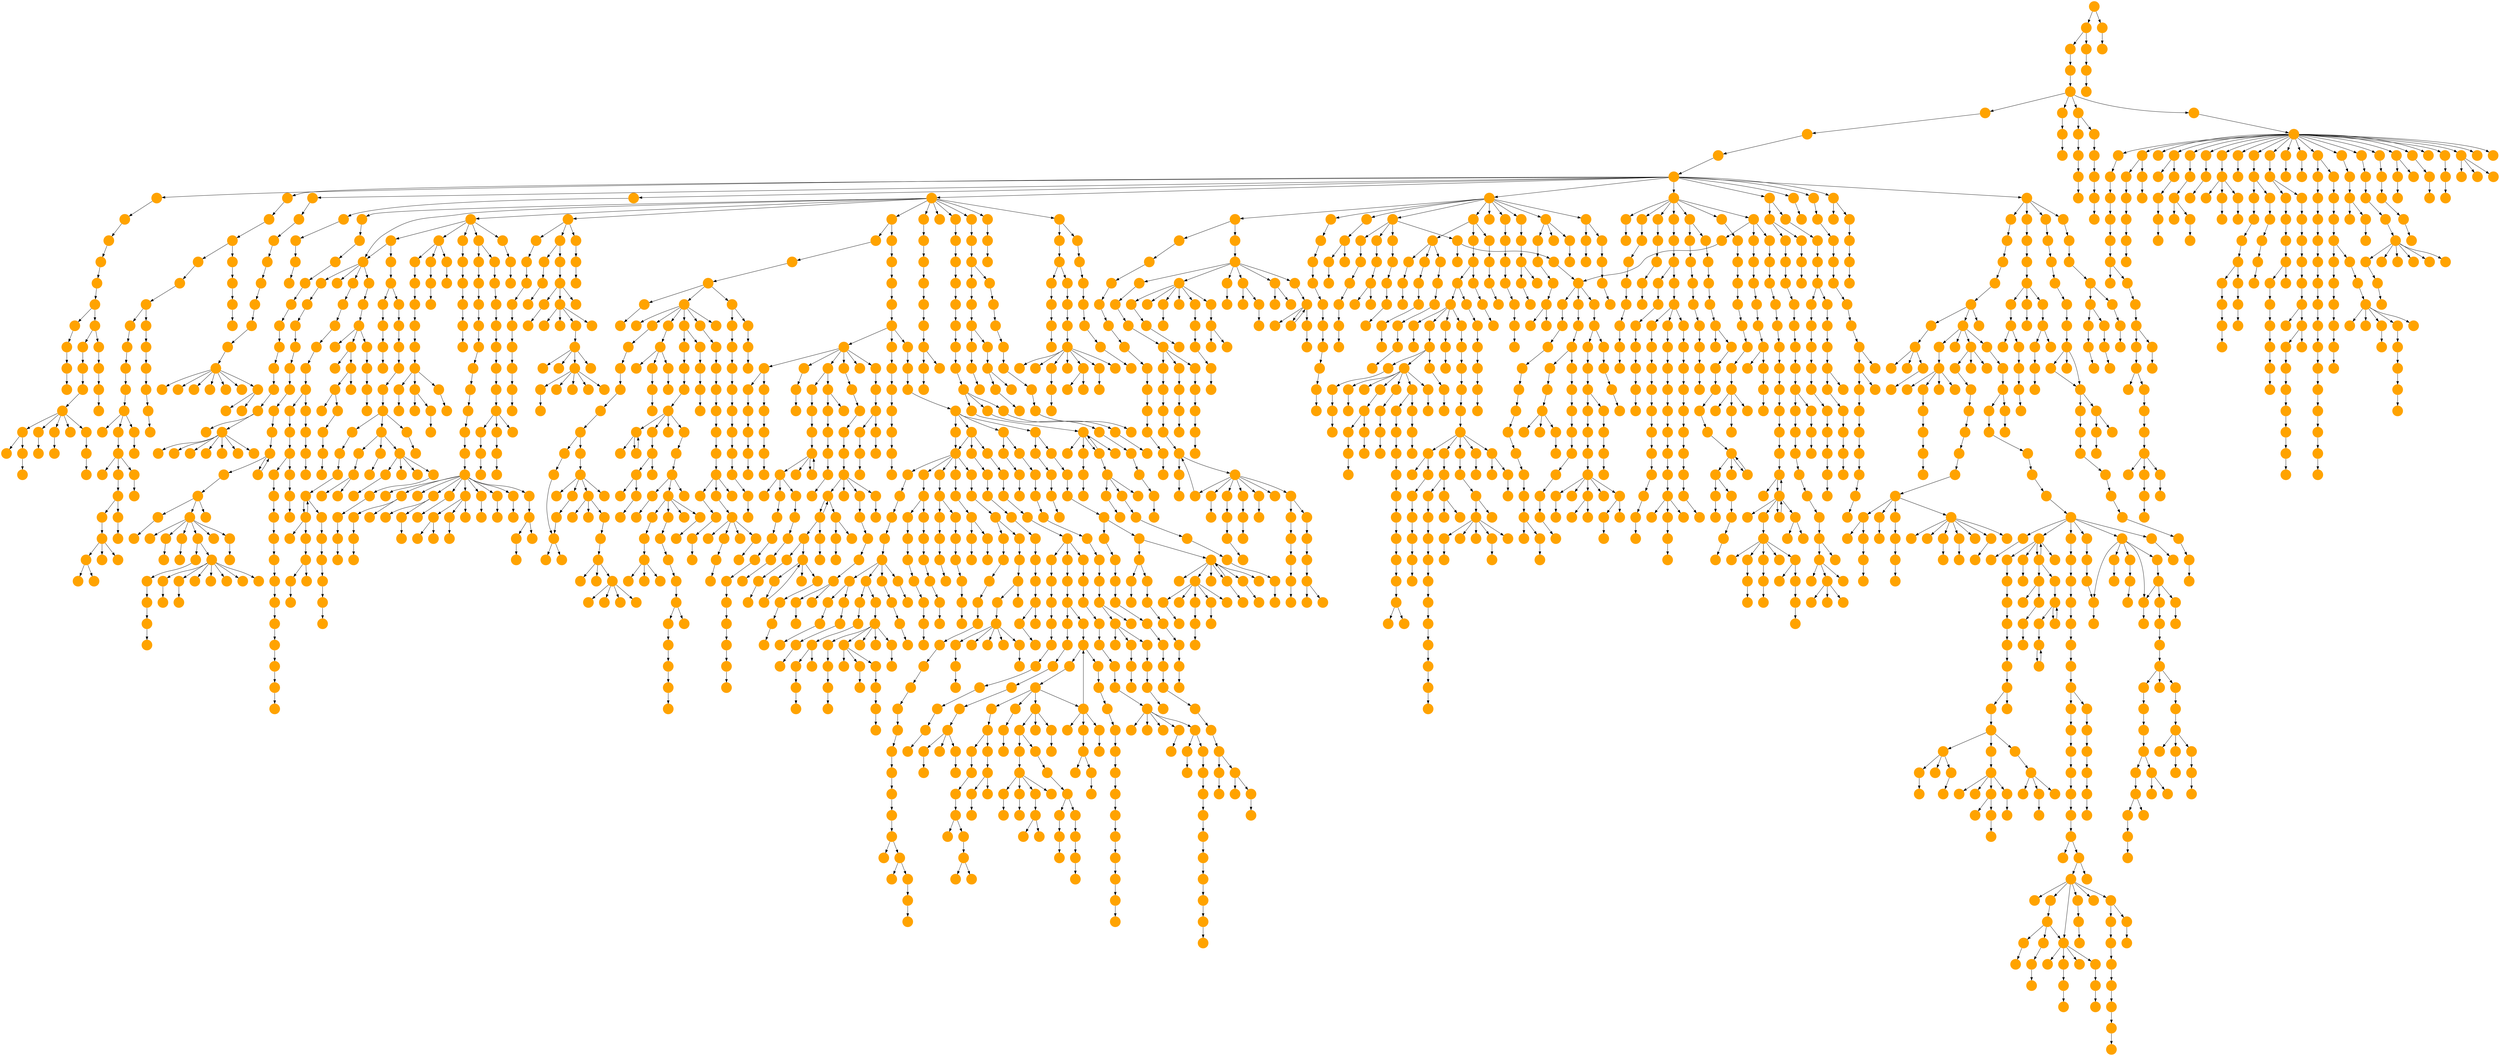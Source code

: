digraph{
0 [tooltip = "R", penwidth = 0, style = filled, fillcolor = "#ffa300", shape = circle, label = ""]
1 [tooltip = "R", penwidth = 0, style = filled, fillcolor = "#ffa300", shape = circle, label = ""]
2 [tooltip = "R", penwidth = 0, style = filled, fillcolor = "#ffa300", shape = circle, label = ""]
3 [tooltip = "R", penwidth = 0, style = filled, fillcolor = "#ffa300", shape = circle, label = ""]
4 [tooltip = "R", penwidth = 0, style = filled, fillcolor = "#ffa300", shape = circle, label = ""]
5 [tooltip = "R", penwidth = 0, style = filled, fillcolor = "#ffa300", shape = circle, label = ""]
6 [tooltip = "R", penwidth = 0, style = filled, fillcolor = "#ffa300", shape = circle, label = ""]
7 [tooltip = "R", penwidth = 0, style = filled, fillcolor = "#ffa300", shape = circle, label = ""]
8 [tooltip = "R", penwidth = 0, style = filled, fillcolor = "#ffa300", shape = circle, label = ""]
9 [tooltip = "R", penwidth = 0, style = filled, fillcolor = "#ffa300", shape = circle, label = ""]
10 [tooltip = "R", penwidth = 0, style = filled, fillcolor = "#ffa300", shape = circle, label = ""]
11 [tooltip = "R", penwidth = 0, style = filled, fillcolor = "#ffa300", shape = circle, label = ""]
12 [tooltip = "R", penwidth = 0, style = filled, fillcolor = "#ffa300", shape = circle, label = ""]
13 [tooltip = "R", penwidth = 0, style = filled, fillcolor = "#ffa300", shape = circle, label = ""]
14 [tooltip = "R", penwidth = 0, style = filled, fillcolor = "#ffa300", shape = circle, label = ""]
15 [tooltip = "R", penwidth = 0, style = filled, fillcolor = "#ffa300", shape = circle, label = ""]
16 [tooltip = "R", penwidth = 0, style = filled, fillcolor = "#ffa300", shape = circle, label = ""]
17 [tooltip = "R", penwidth = 0, style = filled, fillcolor = "#ffa300", shape = circle, label = ""]
18 [tooltip = "R", penwidth = 0, style = filled, fillcolor = "#ffa300", shape = circle, label = ""]
19 [tooltip = "R", penwidth = 0, style = filled, fillcolor = "#ffa300", shape = circle, label = ""]
20 [tooltip = "R", penwidth = 0, style = filled, fillcolor = "#ffa300", shape = circle, label = ""]
21 [tooltip = "R", penwidth = 0, style = filled, fillcolor = "#ffa300", shape = circle, label = ""]
22 [tooltip = "R", penwidth = 0, style = filled, fillcolor = "#ffa300", shape = circle, label = ""]
23 [tooltip = "R", penwidth = 0, style = filled, fillcolor = "#ffa300", shape = circle, label = ""]
24 [tooltip = "R", penwidth = 0, style = filled, fillcolor = "#ffa300", shape = circle, label = ""]
25 [tooltip = "R", penwidth = 0, style = filled, fillcolor = "#ffa300", shape = circle, label = ""]
26 [tooltip = "R", penwidth = 0, style = filled, fillcolor = "#ffa300", shape = circle, label = ""]
27 [tooltip = "R", penwidth = 0, style = filled, fillcolor = "#ffa300", shape = circle, label = ""]
28 [tooltip = "R", penwidth = 0, style = filled, fillcolor = "#ffa300", shape = circle, label = ""]
29 [tooltip = "R", penwidth = 0, style = filled, fillcolor = "#ffa300", shape = circle, label = ""]
30 [tooltip = "R", penwidth = 0, style = filled, fillcolor = "#ffa300", shape = circle, label = ""]
31 [tooltip = "R", penwidth = 0, style = filled, fillcolor = "#ffa300", shape = circle, label = ""]
32 [tooltip = "R", penwidth = 0, style = filled, fillcolor = "#ffa300", shape = circle, label = ""]
33 [tooltip = "R", penwidth = 0, style = filled, fillcolor = "#ffa300", shape = circle, label = ""]
34 [tooltip = "R", penwidth = 0, style = filled, fillcolor = "#ffa300", shape = circle, label = ""]
35 [tooltip = "R", penwidth = 0, style = filled, fillcolor = "#ffa300", shape = circle, label = ""]
36 [tooltip = "R", penwidth = 0, style = filled, fillcolor = "#ffa300", shape = circle, label = ""]
37 [tooltip = "R", penwidth = 0, style = filled, fillcolor = "#ffa300", shape = circle, label = ""]
38 [tooltip = "R", penwidth = 0, style = filled, fillcolor = "#ffa300", shape = circle, label = ""]
39 [tooltip = "R", penwidth = 0, style = filled, fillcolor = "#ffa300", shape = circle, label = ""]
40 [tooltip = "R", penwidth = 0, style = filled, fillcolor = "#ffa300", shape = circle, label = ""]
41 [tooltip = "R", penwidth = 0, style = filled, fillcolor = "#ffa300", shape = circle, label = ""]
42 [tooltip = "R", penwidth = 0, style = filled, fillcolor = "#ffa300", shape = circle, label = ""]
43 [tooltip = "R", penwidth = 0, style = filled, fillcolor = "#ffa300", shape = circle, label = ""]
44 [tooltip = "R", penwidth = 0, style = filled, fillcolor = "#ffa300", shape = circle, label = ""]
45 [tooltip = "R", penwidth = 0, style = filled, fillcolor = "#ffa300", shape = circle, label = ""]
46 [tooltip = "R", penwidth = 0, style = filled, fillcolor = "#ffa300", shape = circle, label = ""]
47 [tooltip = "R", penwidth = 0, style = filled, fillcolor = "#ffa300", shape = circle, label = ""]
48 [tooltip = "R", penwidth = 0, style = filled, fillcolor = "#ffa300", shape = circle, label = ""]
49 [tooltip = "R", penwidth = 0, style = filled, fillcolor = "#ffa300", shape = circle, label = ""]
50 [tooltip = "R", penwidth = 0, style = filled, fillcolor = "#ffa300", shape = circle, label = ""]
51 [tooltip = "R", penwidth = 0, style = filled, fillcolor = "#ffa300", shape = circle, label = ""]
52 [tooltip = "R", penwidth = 0, style = filled, fillcolor = "#ffa300", shape = circle, label = ""]
53 [tooltip = "R", penwidth = 0, style = filled, fillcolor = "#ffa300", shape = circle, label = ""]
54 [tooltip = "R", penwidth = 0, style = filled, fillcolor = "#ffa300", shape = circle, label = ""]
55 [tooltip = "R", penwidth = 0, style = filled, fillcolor = "#ffa300", shape = circle, label = ""]
56 [tooltip = "R", penwidth = 0, style = filled, fillcolor = "#ffa300", shape = circle, label = ""]
57 [tooltip = "R", penwidth = 0, style = filled, fillcolor = "#ffa300", shape = circle, label = ""]
58 [tooltip = "R", penwidth = 0, style = filled, fillcolor = "#ffa300", shape = circle, label = ""]
59 [tooltip = "R", penwidth = 0, style = filled, fillcolor = "#ffa300", shape = circle, label = ""]
60 [tooltip = "R", penwidth = 0, style = filled, fillcolor = "#ffa300", shape = circle, label = ""]
61 [tooltip = "R", penwidth = 0, style = filled, fillcolor = "#ffa300", shape = circle, label = ""]
62 [tooltip = "R", penwidth = 0, style = filled, fillcolor = "#ffa300", shape = circle, label = ""]
63 [tooltip = "R", penwidth = 0, style = filled, fillcolor = "#ffa300", shape = circle, label = ""]
64 [tooltip = "R", penwidth = 0, style = filled, fillcolor = "#ffa300", shape = circle, label = ""]
65 [tooltip = "R", penwidth = 0, style = filled, fillcolor = "#ffa300", shape = circle, label = ""]
66 [tooltip = "R", penwidth = 0, style = filled, fillcolor = "#ffa300", shape = circle, label = ""]
67 [tooltip = "R", penwidth = 0, style = filled, fillcolor = "#ffa300", shape = circle, label = ""]
68 [tooltip = "R", penwidth = 0, style = filled, fillcolor = "#ffa300", shape = circle, label = ""]
69 [tooltip = "R", penwidth = 0, style = filled, fillcolor = "#ffa300", shape = circle, label = ""]
70 [tooltip = "R", penwidth = 0, style = filled, fillcolor = "#ffa300", shape = circle, label = ""]
71 [tooltip = "R", penwidth = 0, style = filled, fillcolor = "#ffa300", shape = circle, label = ""]
72 [tooltip = "R", penwidth = 0, style = filled, fillcolor = "#ffa300", shape = circle, label = ""]
73 [tooltip = "R", penwidth = 0, style = filled, fillcolor = "#ffa300", shape = circle, label = ""]
74 [tooltip = "R", penwidth = 0, style = filled, fillcolor = "#ffa300", shape = circle, label = ""]
75 [tooltip = "R", penwidth = 0, style = filled, fillcolor = "#ffa300", shape = circle, label = ""]
76 [tooltip = "R", penwidth = 0, style = filled, fillcolor = "#ffa300", shape = circle, label = ""]
77 [tooltip = "R", penwidth = 0, style = filled, fillcolor = "#ffa300", shape = circle, label = ""]
78 [tooltip = "R", penwidth = 0, style = filled, fillcolor = "#ffa300", shape = circle, label = ""]
79 [tooltip = "R", penwidth = 0, style = filled, fillcolor = "#ffa300", shape = circle, label = ""]
80 [tooltip = "R", penwidth = 0, style = filled, fillcolor = "#ffa300", shape = circle, label = ""]
81 [tooltip = "R", penwidth = 0, style = filled, fillcolor = "#ffa300", shape = circle, label = ""]
82 [tooltip = "R", penwidth = 0, style = filled, fillcolor = "#ffa300", shape = circle, label = ""]
83 [tooltip = "R", penwidth = 0, style = filled, fillcolor = "#ffa300", shape = circle, label = ""]
84 [tooltip = "R", penwidth = 0, style = filled, fillcolor = "#ffa300", shape = circle, label = ""]
85 [tooltip = "R", penwidth = 0, style = filled, fillcolor = "#ffa300", shape = circle, label = ""]
86 [tooltip = "R", penwidth = 0, style = filled, fillcolor = "#ffa300", shape = circle, label = ""]
87 [tooltip = "R", penwidth = 0, style = filled, fillcolor = "#ffa300", shape = circle, label = ""]
88 [tooltip = "R", penwidth = 0, style = filled, fillcolor = "#ffa300", shape = circle, label = ""]
89 [tooltip = "R", penwidth = 0, style = filled, fillcolor = "#ffa300", shape = circle, label = ""]
90 [tooltip = "R", penwidth = 0, style = filled, fillcolor = "#ffa300", shape = circle, label = ""]
91 [tooltip = "R", penwidth = 0, style = filled, fillcolor = "#ffa300", shape = circle, label = ""]
92 [tooltip = "R", penwidth = 0, style = filled, fillcolor = "#ffa300", shape = circle, label = ""]
93 [tooltip = "R", penwidth = 0, style = filled, fillcolor = "#ffa300", shape = circle, label = ""]
94 [tooltip = "R", penwidth = 0, style = filled, fillcolor = "#ffa300", shape = circle, label = ""]
95 [tooltip = "R", penwidth = 0, style = filled, fillcolor = "#ffa300", shape = circle, label = ""]
96 [tooltip = "R", penwidth = 0, style = filled, fillcolor = "#ffa300", shape = circle, label = ""]
97 [tooltip = "R", penwidth = 0, style = filled, fillcolor = "#ffa300", shape = circle, label = ""]
98 [tooltip = "R", penwidth = 0, style = filled, fillcolor = "#ffa300", shape = circle, label = ""]
99 [tooltip = "R", penwidth = 0, style = filled, fillcolor = "#ffa300", shape = circle, label = ""]
100 [tooltip = "R", penwidth = 0, style = filled, fillcolor = "#ffa300", shape = circle, label = ""]
101 [tooltip = "R", penwidth = 0, style = filled, fillcolor = "#ffa300", shape = circle, label = ""]
102 [tooltip = "R", penwidth = 0, style = filled, fillcolor = "#ffa300", shape = circle, label = ""]
103 [tooltip = "R", penwidth = 0, style = filled, fillcolor = "#ffa300", shape = circle, label = ""]
104 [tooltip = "R", penwidth = 0, style = filled, fillcolor = "#ffa300", shape = circle, label = ""]
105 [tooltip = "R", penwidth = 0, style = filled, fillcolor = "#ffa300", shape = circle, label = ""]
106 [tooltip = "R", penwidth = 0, style = filled, fillcolor = "#ffa300", shape = circle, label = ""]
107 [tooltip = "R", penwidth = 0, style = filled, fillcolor = "#ffa300", shape = circle, label = ""]
108 [tooltip = "R", penwidth = 0, style = filled, fillcolor = "#ffa300", shape = circle, label = ""]
109 [tooltip = "R", penwidth = 0, style = filled, fillcolor = "#ffa300", shape = circle, label = ""]
110 [tooltip = "R", penwidth = 0, style = filled, fillcolor = "#ffa300", shape = circle, label = ""]
111 [tooltip = "R", penwidth = 0, style = filled, fillcolor = "#ffa300", shape = circle, label = ""]
112 [tooltip = "R", penwidth = 0, style = filled, fillcolor = "#ffa300", shape = circle, label = ""]
113 [tooltip = "R", penwidth = 0, style = filled, fillcolor = "#ffa300", shape = circle, label = ""]
114 [tooltip = "R", penwidth = 0, style = filled, fillcolor = "#ffa300", shape = circle, label = ""]
115 [tooltip = "R", penwidth = 0, style = filled, fillcolor = "#ffa300", shape = circle, label = ""]
116 [tooltip = "R", penwidth = 0, style = filled, fillcolor = "#ffa300", shape = circle, label = ""]
117 [tooltip = "R", penwidth = 0, style = filled, fillcolor = "#ffa300", shape = circle, label = ""]
118 [tooltip = "R", penwidth = 0, style = filled, fillcolor = "#ffa300", shape = circle, label = ""]
119 [tooltip = "R", penwidth = 0, style = filled, fillcolor = "#ffa300", shape = circle, label = ""]
120 [tooltip = "R", penwidth = 0, style = filled, fillcolor = "#ffa300", shape = circle, label = ""]
121 [tooltip = "R", penwidth = 0, style = filled, fillcolor = "#ffa300", shape = circle, label = ""]
122 [tooltip = "R", penwidth = 0, style = filled, fillcolor = "#ffa300", shape = circle, label = ""]
123 [tooltip = "R", penwidth = 0, style = filled, fillcolor = "#ffa300", shape = circle, label = ""]
124 [tooltip = "R", penwidth = 0, style = filled, fillcolor = "#ffa300", shape = circle, label = ""]
125 [tooltip = "R", penwidth = 0, style = filled, fillcolor = "#ffa300", shape = circle, label = ""]
126 [tooltip = "R", penwidth = 0, style = filled, fillcolor = "#ffa300", shape = circle, label = ""]
127 [tooltip = "R", penwidth = 0, style = filled, fillcolor = "#ffa300", shape = circle, label = ""]
128 [tooltip = "R", penwidth = 0, style = filled, fillcolor = "#ffa300", shape = circle, label = ""]
129 [tooltip = "R", penwidth = 0, style = filled, fillcolor = "#ffa300", shape = circle, label = ""]
130 [tooltip = "R", penwidth = 0, style = filled, fillcolor = "#ffa300", shape = circle, label = ""]
131 [tooltip = "R", penwidth = 0, style = filled, fillcolor = "#ffa300", shape = circle, label = ""]
132 [tooltip = "R", penwidth = 0, style = filled, fillcolor = "#ffa300", shape = circle, label = ""]
133 [tooltip = "R", penwidth = 0, style = filled, fillcolor = "#ffa300", shape = circle, label = ""]
134 [tooltip = "R", penwidth = 0, style = filled, fillcolor = "#ffa300", shape = circle, label = ""]
135 [tooltip = "R", penwidth = 0, style = filled, fillcolor = "#ffa300", shape = circle, label = ""]
136 [tooltip = "R", penwidth = 0, style = filled, fillcolor = "#ffa300", shape = circle, label = ""]
137 [tooltip = "R", penwidth = 0, style = filled, fillcolor = "#ffa300", shape = circle, label = ""]
138 [tooltip = "R", penwidth = 0, style = filled, fillcolor = "#ffa300", shape = circle, label = ""]
139 [tooltip = "R", penwidth = 0, style = filled, fillcolor = "#ffa300", shape = circle, label = ""]
140 [tooltip = "R", penwidth = 0, style = filled, fillcolor = "#ffa300", shape = circle, label = ""]
141 [tooltip = "R", penwidth = 0, style = filled, fillcolor = "#ffa300", shape = circle, label = ""]
142 [tooltip = "R", penwidth = 0, style = filled, fillcolor = "#ffa300", shape = circle, label = ""]
143 [tooltip = "R", penwidth = 0, style = filled, fillcolor = "#ffa300", shape = circle, label = ""]
144 [tooltip = "R", penwidth = 0, style = filled, fillcolor = "#ffa300", shape = circle, label = ""]
145 [tooltip = "R", penwidth = 0, style = filled, fillcolor = "#ffa300", shape = circle, label = ""]
146 [tooltip = "R", penwidth = 0, style = filled, fillcolor = "#ffa300", shape = circle, label = ""]
147 [tooltip = "R", penwidth = 0, style = filled, fillcolor = "#ffa300", shape = circle, label = ""]
148 [tooltip = "R", penwidth = 0, style = filled, fillcolor = "#ffa300", shape = circle, label = ""]
149 [tooltip = "R", penwidth = 0, style = filled, fillcolor = "#ffa300", shape = circle, label = ""]
150 [tooltip = "R", penwidth = 0, style = filled, fillcolor = "#ffa300", shape = circle, label = ""]
151 [tooltip = "R", penwidth = 0, style = filled, fillcolor = "#ffa300", shape = circle, label = ""]
152 [tooltip = "R", penwidth = 0, style = filled, fillcolor = "#ffa300", shape = circle, label = ""]
153 [tooltip = "R", penwidth = 0, style = filled, fillcolor = "#ffa300", shape = circle, label = ""]
154 [tooltip = "R", penwidth = 0, style = filled, fillcolor = "#ffa300", shape = circle, label = ""]
155 [tooltip = "R", penwidth = 0, style = filled, fillcolor = "#ffa300", shape = circle, label = ""]
156 [tooltip = "R", penwidth = 0, style = filled, fillcolor = "#ffa300", shape = circle, label = ""]
157 [tooltip = "R", penwidth = 0, style = filled, fillcolor = "#ffa300", shape = circle, label = ""]
158 [tooltip = "R", penwidth = 0, style = filled, fillcolor = "#ffa300", shape = circle, label = ""]
159 [tooltip = "R", penwidth = 0, style = filled, fillcolor = "#ffa300", shape = circle, label = ""]
160 [tooltip = "R", penwidth = 0, style = filled, fillcolor = "#ffa300", shape = circle, label = ""]
161 [tooltip = "R", penwidth = 0, style = filled, fillcolor = "#ffa300", shape = circle, label = ""]
162 [tooltip = "R", penwidth = 0, style = filled, fillcolor = "#ffa300", shape = circle, label = ""]
163 [tooltip = "R", penwidth = 0, style = filled, fillcolor = "#ffa300", shape = circle, label = ""]
164 [tooltip = "R", penwidth = 0, style = filled, fillcolor = "#ffa300", shape = circle, label = ""]
165 [tooltip = "R", penwidth = 0, style = filled, fillcolor = "#ffa300", shape = circle, label = ""]
166 [tooltip = "R", penwidth = 0, style = filled, fillcolor = "#ffa300", shape = circle, label = ""]
167 [tooltip = "R", penwidth = 0, style = filled, fillcolor = "#ffa300", shape = circle, label = ""]
168 [tooltip = "R", penwidth = 0, style = filled, fillcolor = "#ffa300", shape = circle, label = ""]
169 [tooltip = "R", penwidth = 0, style = filled, fillcolor = "#ffa300", shape = circle, label = ""]
170 [tooltip = "R", penwidth = 0, style = filled, fillcolor = "#ffa300", shape = circle, label = ""]
171 [tooltip = "R", penwidth = 0, style = filled, fillcolor = "#ffa300", shape = circle, label = ""]
172 [tooltip = "R", penwidth = 0, style = filled, fillcolor = "#ffa300", shape = circle, label = ""]
173 [tooltip = "R", penwidth = 0, style = filled, fillcolor = "#ffa300", shape = circle, label = ""]
174 [tooltip = "R", penwidth = 0, style = filled, fillcolor = "#ffa300", shape = circle, label = ""]
175 [tooltip = "R", penwidth = 0, style = filled, fillcolor = "#ffa300", shape = circle, label = ""]
176 [tooltip = "R", penwidth = 0, style = filled, fillcolor = "#ffa300", shape = circle, label = ""]
177 [tooltip = "R", penwidth = 0, style = filled, fillcolor = "#ffa300", shape = circle, label = ""]
178 [tooltip = "R", penwidth = 0, style = filled, fillcolor = "#ffa300", shape = circle, label = ""]
179 [tooltip = "R", penwidth = 0, style = filled, fillcolor = "#ffa300", shape = circle, label = ""]
180 [tooltip = "R", penwidth = 0, style = filled, fillcolor = "#ffa300", shape = circle, label = ""]
181 [tooltip = "R", penwidth = 0, style = filled, fillcolor = "#ffa300", shape = circle, label = ""]
182 [tooltip = "R", penwidth = 0, style = filled, fillcolor = "#ffa300", shape = circle, label = ""]
183 [tooltip = "R", penwidth = 0, style = filled, fillcolor = "#ffa300", shape = circle, label = ""]
184 [tooltip = "R", penwidth = 0, style = filled, fillcolor = "#ffa300", shape = circle, label = ""]
185 [tooltip = "R", penwidth = 0, style = filled, fillcolor = "#ffa300", shape = circle, label = ""]
186 [tooltip = "R", penwidth = 0, style = filled, fillcolor = "#ffa300", shape = circle, label = ""]
187 [tooltip = "R", penwidth = 0, style = filled, fillcolor = "#ffa300", shape = circle, label = ""]
188 [tooltip = "R", penwidth = 0, style = filled, fillcolor = "#ffa300", shape = circle, label = ""]
189 [tooltip = "R", penwidth = 0, style = filled, fillcolor = "#ffa300", shape = circle, label = ""]
190 [tooltip = "R", penwidth = 0, style = filled, fillcolor = "#ffa300", shape = circle, label = ""]
191 [tooltip = "R", penwidth = 0, style = filled, fillcolor = "#ffa300", shape = circle, label = ""]
192 [tooltip = "R", penwidth = 0, style = filled, fillcolor = "#ffa300", shape = circle, label = ""]
193 [tooltip = "R", penwidth = 0, style = filled, fillcolor = "#ffa300", shape = circle, label = ""]
194 [tooltip = "R", penwidth = 0, style = filled, fillcolor = "#ffa300", shape = circle, label = ""]
195 [tooltip = "R", penwidth = 0, style = filled, fillcolor = "#ffa300", shape = circle, label = ""]
196 [tooltip = "R", penwidth = 0, style = filled, fillcolor = "#ffa300", shape = circle, label = ""]
197 [tooltip = "R", penwidth = 0, style = filled, fillcolor = "#ffa300", shape = circle, label = ""]
198 [tooltip = "R", penwidth = 0, style = filled, fillcolor = "#ffa300", shape = circle, label = ""]
199 [tooltip = "R", penwidth = 0, style = filled, fillcolor = "#ffa300", shape = circle, label = ""]
200 [tooltip = "R", penwidth = 0, style = filled, fillcolor = "#ffa300", shape = circle, label = ""]
201 [tooltip = "R", penwidth = 0, style = filled, fillcolor = "#ffa300", shape = circle, label = ""]
202 [tooltip = "R", penwidth = 0, style = filled, fillcolor = "#ffa300", shape = circle, label = ""]
203 [tooltip = "R", penwidth = 0, style = filled, fillcolor = "#ffa300", shape = circle, label = ""]
204 [tooltip = "R", penwidth = 0, style = filled, fillcolor = "#ffa300", shape = circle, label = ""]
205 [tooltip = "R", penwidth = 0, style = filled, fillcolor = "#ffa300", shape = circle, label = ""]
206 [tooltip = "R", penwidth = 0, style = filled, fillcolor = "#ffa300", shape = circle, label = ""]
207 [tooltip = "R", penwidth = 0, style = filled, fillcolor = "#ffa300", shape = circle, label = ""]
208 [tooltip = "R", penwidth = 0, style = filled, fillcolor = "#ffa300", shape = circle, label = ""]
209 [tooltip = "R", penwidth = 0, style = filled, fillcolor = "#ffa300", shape = circle, label = ""]
210 [tooltip = "R", penwidth = 0, style = filled, fillcolor = "#ffa300", shape = circle, label = ""]
211 [tooltip = "R", penwidth = 0, style = filled, fillcolor = "#ffa300", shape = circle, label = ""]
212 [tooltip = "R", penwidth = 0, style = filled, fillcolor = "#ffa300", shape = circle, label = ""]
213 [tooltip = "R", penwidth = 0, style = filled, fillcolor = "#ffa300", shape = circle, label = ""]
214 [tooltip = "R", penwidth = 0, style = filled, fillcolor = "#ffa300", shape = circle, label = ""]
215 [tooltip = "R", penwidth = 0, style = filled, fillcolor = "#ffa300", shape = circle, label = ""]
216 [tooltip = "R", penwidth = 0, style = filled, fillcolor = "#ffa300", shape = circle, label = ""]
217 [tooltip = "R", penwidth = 0, style = filled, fillcolor = "#ffa300", shape = circle, label = ""]
218 [tooltip = "R", penwidth = 0, style = filled, fillcolor = "#ffa300", shape = circle, label = ""]
219 [tooltip = "R", penwidth = 0, style = filled, fillcolor = "#ffa300", shape = circle, label = ""]
220 [tooltip = "R", penwidth = 0, style = filled, fillcolor = "#ffa300", shape = circle, label = ""]
221 [tooltip = "R", penwidth = 0, style = filled, fillcolor = "#ffa300", shape = circle, label = ""]
222 [tooltip = "R", penwidth = 0, style = filled, fillcolor = "#ffa300", shape = circle, label = ""]
223 [tooltip = "R", penwidth = 0, style = filled, fillcolor = "#ffa300", shape = circle, label = ""]
224 [tooltip = "R", penwidth = 0, style = filled, fillcolor = "#ffa300", shape = circle, label = ""]
225 [tooltip = "R", penwidth = 0, style = filled, fillcolor = "#ffa300", shape = circle, label = ""]
226 [tooltip = "R", penwidth = 0, style = filled, fillcolor = "#ffa300", shape = circle, label = ""]
227 [tooltip = "R", penwidth = 0, style = filled, fillcolor = "#ffa300", shape = circle, label = ""]
228 [tooltip = "R", penwidth = 0, style = filled, fillcolor = "#ffa300", shape = circle, label = ""]
229 [tooltip = "R", penwidth = 0, style = filled, fillcolor = "#ffa300", shape = circle, label = ""]
230 [tooltip = "R", penwidth = 0, style = filled, fillcolor = "#ffa300", shape = circle, label = ""]
231 [tooltip = "R", penwidth = 0, style = filled, fillcolor = "#ffa300", shape = circle, label = ""]
232 [tooltip = "R", penwidth = 0, style = filled, fillcolor = "#ffa300", shape = circle, label = ""]
233 [tooltip = "R", penwidth = 0, style = filled, fillcolor = "#ffa300", shape = circle, label = ""]
234 [tooltip = "R", penwidth = 0, style = filled, fillcolor = "#ffa300", shape = circle, label = ""]
235 [tooltip = "R", penwidth = 0, style = filled, fillcolor = "#ffa300", shape = circle, label = ""]
236 [tooltip = "R", penwidth = 0, style = filled, fillcolor = "#ffa300", shape = circle, label = ""]
237 [tooltip = "R", penwidth = 0, style = filled, fillcolor = "#ffa300", shape = circle, label = ""]
238 [tooltip = "R", penwidth = 0, style = filled, fillcolor = "#ffa300", shape = circle, label = ""]
239 [tooltip = "R", penwidth = 0, style = filled, fillcolor = "#ffa300", shape = circle, label = ""]
240 [tooltip = "R", penwidth = 0, style = filled, fillcolor = "#ffa300", shape = circle, label = ""]
241 [tooltip = "R", penwidth = 0, style = filled, fillcolor = "#ffa300", shape = circle, label = ""]
242 [tooltip = "R", penwidth = 0, style = filled, fillcolor = "#ffa300", shape = circle, label = ""]
243 [tooltip = "R", penwidth = 0, style = filled, fillcolor = "#ffa300", shape = circle, label = ""]
244 [tooltip = "R", penwidth = 0, style = filled, fillcolor = "#ffa300", shape = circle, label = ""]
245 [tooltip = "R", penwidth = 0, style = filled, fillcolor = "#ffa300", shape = circle, label = ""]
246 [tooltip = "R", penwidth = 0, style = filled, fillcolor = "#ffa300", shape = circle, label = ""]
247 [tooltip = "R", penwidth = 0, style = filled, fillcolor = "#ffa300", shape = circle, label = ""]
248 [tooltip = "R", penwidth = 0, style = filled, fillcolor = "#ffa300", shape = circle, label = ""]
249 [tooltip = "R", penwidth = 0, style = filled, fillcolor = "#ffa300", shape = circle, label = ""]
250 [tooltip = "R", penwidth = 0, style = filled, fillcolor = "#ffa300", shape = circle, label = ""]
251 [tooltip = "R", penwidth = 0, style = filled, fillcolor = "#ffa300", shape = circle, label = ""]
252 [tooltip = "R", penwidth = 0, style = filled, fillcolor = "#ffa300", shape = circle, label = ""]
253 [tooltip = "R", penwidth = 0, style = filled, fillcolor = "#ffa300", shape = circle, label = ""]
254 [tooltip = "R", penwidth = 0, style = filled, fillcolor = "#ffa300", shape = circle, label = ""]
255 [tooltip = "R", penwidth = 0, style = filled, fillcolor = "#ffa300", shape = circle, label = ""]
256 [tooltip = "R", penwidth = 0, style = filled, fillcolor = "#ffa300", shape = circle, label = ""]
257 [tooltip = "R", penwidth = 0, style = filled, fillcolor = "#ffa300", shape = circle, label = ""]
258 [tooltip = "R", penwidth = 0, style = filled, fillcolor = "#ffa300", shape = circle, label = ""]
259 [tooltip = "R", penwidth = 0, style = filled, fillcolor = "#ffa300", shape = circle, label = ""]
260 [tooltip = "R", penwidth = 0, style = filled, fillcolor = "#ffa300", shape = circle, label = ""]
261 [tooltip = "R", penwidth = 0, style = filled, fillcolor = "#ffa300", shape = circle, label = ""]
262 [tooltip = "R", penwidth = 0, style = filled, fillcolor = "#ffa300", shape = circle, label = ""]
263 [tooltip = "R", penwidth = 0, style = filled, fillcolor = "#ffa300", shape = circle, label = ""]
264 [tooltip = "R", penwidth = 0, style = filled, fillcolor = "#ffa300", shape = circle, label = ""]
265 [tooltip = "R", penwidth = 0, style = filled, fillcolor = "#ffa300", shape = circle, label = ""]
266 [tooltip = "R", penwidth = 0, style = filled, fillcolor = "#ffa300", shape = circle, label = ""]
267 [tooltip = "R", penwidth = 0, style = filled, fillcolor = "#ffa300", shape = circle, label = ""]
268 [tooltip = "R", penwidth = 0, style = filled, fillcolor = "#ffa300", shape = circle, label = ""]
269 [tooltip = "R", penwidth = 0, style = filled, fillcolor = "#ffa300", shape = circle, label = ""]
270 [tooltip = "R", penwidth = 0, style = filled, fillcolor = "#ffa300", shape = circle, label = ""]
271 [tooltip = "R", penwidth = 0, style = filled, fillcolor = "#ffa300", shape = circle, label = ""]
272 [tooltip = "R", penwidth = 0, style = filled, fillcolor = "#ffa300", shape = circle, label = ""]
273 [tooltip = "R", penwidth = 0, style = filled, fillcolor = "#ffa300", shape = circle, label = ""]
274 [tooltip = "R", penwidth = 0, style = filled, fillcolor = "#ffa300", shape = circle, label = ""]
275 [tooltip = "R", penwidth = 0, style = filled, fillcolor = "#ffa300", shape = circle, label = ""]
276 [tooltip = "R", penwidth = 0, style = filled, fillcolor = "#ffa300", shape = circle, label = ""]
277 [tooltip = "R", penwidth = 0, style = filled, fillcolor = "#ffa300", shape = circle, label = ""]
278 [tooltip = "R", penwidth = 0, style = filled, fillcolor = "#ffa300", shape = circle, label = ""]
279 [tooltip = "R", penwidth = 0, style = filled, fillcolor = "#ffa300", shape = circle, label = ""]
280 [tooltip = "R", penwidth = 0, style = filled, fillcolor = "#ffa300", shape = circle, label = ""]
281 [tooltip = "R", penwidth = 0, style = filled, fillcolor = "#ffa300", shape = circle, label = ""]
282 [tooltip = "R", penwidth = 0, style = filled, fillcolor = "#ffa300", shape = circle, label = ""]
283 [tooltip = "R", penwidth = 0, style = filled, fillcolor = "#ffa300", shape = circle, label = ""]
284 [tooltip = "R", penwidth = 0, style = filled, fillcolor = "#ffa300", shape = circle, label = ""]
285 [tooltip = "R", penwidth = 0, style = filled, fillcolor = "#ffa300", shape = circle, label = ""]
286 [tooltip = "R", penwidth = 0, style = filled, fillcolor = "#ffa300", shape = circle, label = ""]
287 [tooltip = "R", penwidth = 0, style = filled, fillcolor = "#ffa300", shape = circle, label = ""]
288 [tooltip = "R", penwidth = 0, style = filled, fillcolor = "#ffa300", shape = circle, label = ""]
289 [tooltip = "R", penwidth = 0, style = filled, fillcolor = "#ffa300", shape = circle, label = ""]
290 [tooltip = "R", penwidth = 0, style = filled, fillcolor = "#ffa300", shape = circle, label = ""]
291 [tooltip = "R", penwidth = 0, style = filled, fillcolor = "#ffa300", shape = circle, label = ""]
292 [tooltip = "R", penwidth = 0, style = filled, fillcolor = "#ffa300", shape = circle, label = ""]
293 [tooltip = "R", penwidth = 0, style = filled, fillcolor = "#ffa300", shape = circle, label = ""]
294 [tooltip = "R", penwidth = 0, style = filled, fillcolor = "#ffa300", shape = circle, label = ""]
295 [tooltip = "R", penwidth = 0, style = filled, fillcolor = "#ffa300", shape = circle, label = ""]
296 [tooltip = "R", penwidth = 0, style = filled, fillcolor = "#ffa300", shape = circle, label = ""]
297 [tooltip = "R", penwidth = 0, style = filled, fillcolor = "#ffa300", shape = circle, label = ""]
298 [tooltip = "R", penwidth = 0, style = filled, fillcolor = "#ffa300", shape = circle, label = ""]
299 [tooltip = "R", penwidth = 0, style = filled, fillcolor = "#ffa300", shape = circle, label = ""]
300 [tooltip = "R", penwidth = 0, style = filled, fillcolor = "#ffa300", shape = circle, label = ""]
301 [tooltip = "R", penwidth = 0, style = filled, fillcolor = "#ffa300", shape = circle, label = ""]
302 [tooltip = "R", penwidth = 0, style = filled, fillcolor = "#ffa300", shape = circle, label = ""]
303 [tooltip = "R", penwidth = 0, style = filled, fillcolor = "#ffa300", shape = circle, label = ""]
304 [tooltip = "R", penwidth = 0, style = filled, fillcolor = "#ffa300", shape = circle, label = ""]
305 [tooltip = "R", penwidth = 0, style = filled, fillcolor = "#ffa300", shape = circle, label = ""]
306 [tooltip = "R", penwidth = 0, style = filled, fillcolor = "#ffa300", shape = circle, label = ""]
307 [tooltip = "R", penwidth = 0, style = filled, fillcolor = "#ffa300", shape = circle, label = ""]
308 [tooltip = "R", penwidth = 0, style = filled, fillcolor = "#ffa300", shape = circle, label = ""]
309 [tooltip = "R", penwidth = 0, style = filled, fillcolor = "#ffa300", shape = circle, label = ""]
310 [tooltip = "R", penwidth = 0, style = filled, fillcolor = "#ffa300", shape = circle, label = ""]
311 [tooltip = "R", penwidth = 0, style = filled, fillcolor = "#ffa300", shape = circle, label = ""]
312 [tooltip = "R", penwidth = 0, style = filled, fillcolor = "#ffa300", shape = circle, label = ""]
313 [tooltip = "R", penwidth = 0, style = filled, fillcolor = "#ffa300", shape = circle, label = ""]
314 [tooltip = "R", penwidth = 0, style = filled, fillcolor = "#ffa300", shape = circle, label = ""]
315 [tooltip = "R", penwidth = 0, style = filled, fillcolor = "#ffa300", shape = circle, label = ""]
316 [tooltip = "R", penwidth = 0, style = filled, fillcolor = "#ffa300", shape = circle, label = ""]
317 [tooltip = "R", penwidth = 0, style = filled, fillcolor = "#ffa300", shape = circle, label = ""]
318 [tooltip = "R", penwidth = 0, style = filled, fillcolor = "#ffa300", shape = circle, label = ""]
319 [tooltip = "R", penwidth = 0, style = filled, fillcolor = "#ffa300", shape = circle, label = ""]
320 [tooltip = "R", penwidth = 0, style = filled, fillcolor = "#ffa300", shape = circle, label = ""]
321 [tooltip = "R", penwidth = 0, style = filled, fillcolor = "#ffa300", shape = circle, label = ""]
322 [tooltip = "R", penwidth = 0, style = filled, fillcolor = "#ffa300", shape = circle, label = ""]
323 [tooltip = "R", penwidth = 0, style = filled, fillcolor = "#ffa300", shape = circle, label = ""]
324 [tooltip = "R", penwidth = 0, style = filled, fillcolor = "#ffa300", shape = circle, label = ""]
325 [tooltip = "R", penwidth = 0, style = filled, fillcolor = "#ffa300", shape = circle, label = ""]
326 [tooltip = "R", penwidth = 0, style = filled, fillcolor = "#ffa300", shape = circle, label = ""]
327 [tooltip = "R", penwidth = 0, style = filled, fillcolor = "#ffa300", shape = circle, label = ""]
328 [tooltip = "R", penwidth = 0, style = filled, fillcolor = "#ffa300", shape = circle, label = ""]
329 [tooltip = "R", penwidth = 0, style = filled, fillcolor = "#ffa300", shape = circle, label = ""]
330 [tooltip = "R", penwidth = 0, style = filled, fillcolor = "#ffa300", shape = circle, label = ""]
331 [tooltip = "R", penwidth = 0, style = filled, fillcolor = "#ffa300", shape = circle, label = ""]
332 [tooltip = "R", penwidth = 0, style = filled, fillcolor = "#ffa300", shape = circle, label = ""]
333 [tooltip = "R", penwidth = 0, style = filled, fillcolor = "#ffa300", shape = circle, label = ""]
334 [tooltip = "R", penwidth = 0, style = filled, fillcolor = "#ffa300", shape = circle, label = ""]
335 [tooltip = "R", penwidth = 0, style = filled, fillcolor = "#ffa300", shape = circle, label = ""]
336 [tooltip = "R", penwidth = 0, style = filled, fillcolor = "#ffa300", shape = circle, label = ""]
337 [tooltip = "R", penwidth = 0, style = filled, fillcolor = "#ffa300", shape = circle, label = ""]
338 [tooltip = "R", penwidth = 0, style = filled, fillcolor = "#ffa300", shape = circle, label = ""]
339 [tooltip = "R", penwidth = 0, style = filled, fillcolor = "#ffa300", shape = circle, label = ""]
340 [tooltip = "R", penwidth = 0, style = filled, fillcolor = "#ffa300", shape = circle, label = ""]
341 [tooltip = "R", penwidth = 0, style = filled, fillcolor = "#ffa300", shape = circle, label = ""]
342 [tooltip = "R", penwidth = 0, style = filled, fillcolor = "#ffa300", shape = circle, label = ""]
343 [tooltip = "R", penwidth = 0, style = filled, fillcolor = "#ffa300", shape = circle, label = ""]
344 [tooltip = "R", penwidth = 0, style = filled, fillcolor = "#ffa300", shape = circle, label = ""]
345 [tooltip = "R", penwidth = 0, style = filled, fillcolor = "#ffa300", shape = circle, label = ""]
346 [tooltip = "R", penwidth = 0, style = filled, fillcolor = "#ffa300", shape = circle, label = ""]
347 [tooltip = "R", penwidth = 0, style = filled, fillcolor = "#ffa300", shape = circle, label = ""]
348 [tooltip = "R", penwidth = 0, style = filled, fillcolor = "#ffa300", shape = circle, label = ""]
349 [tooltip = "R", penwidth = 0, style = filled, fillcolor = "#ffa300", shape = circle, label = ""]
350 [tooltip = "R", penwidth = 0, style = filled, fillcolor = "#ffa300", shape = circle, label = ""]
351 [tooltip = "R", penwidth = 0, style = filled, fillcolor = "#ffa300", shape = circle, label = ""]
352 [tooltip = "R", penwidth = 0, style = filled, fillcolor = "#ffa300", shape = circle, label = ""]
353 [tooltip = "R", penwidth = 0, style = filled, fillcolor = "#ffa300", shape = circle, label = ""]
354 [tooltip = "R", penwidth = 0, style = filled, fillcolor = "#ffa300", shape = circle, label = ""]
355 [tooltip = "R", penwidth = 0, style = filled, fillcolor = "#ffa300", shape = circle, label = ""]
356 [tooltip = "R", penwidth = 0, style = filled, fillcolor = "#ffa300", shape = circle, label = ""]
357 [tooltip = "R", penwidth = 0, style = filled, fillcolor = "#ffa300", shape = circle, label = ""]
358 [tooltip = "R", penwidth = 0, style = filled, fillcolor = "#ffa300", shape = circle, label = ""]
359 [tooltip = "R", penwidth = 0, style = filled, fillcolor = "#ffa300", shape = circle, label = ""]
360 [tooltip = "R", penwidth = 0, style = filled, fillcolor = "#ffa300", shape = circle, label = ""]
361 [tooltip = "R", penwidth = 0, style = filled, fillcolor = "#ffa300", shape = circle, label = ""]
362 [tooltip = "R", penwidth = 0, style = filled, fillcolor = "#ffa300", shape = circle, label = ""]
363 [tooltip = "R", penwidth = 0, style = filled, fillcolor = "#ffa300", shape = circle, label = ""]
364 [tooltip = "R", penwidth = 0, style = filled, fillcolor = "#ffa300", shape = circle, label = ""]
365 [tooltip = "R", penwidth = 0, style = filled, fillcolor = "#ffa300", shape = circle, label = ""]
366 [tooltip = "R", penwidth = 0, style = filled, fillcolor = "#ffa300", shape = circle, label = ""]
367 [tooltip = "R", penwidth = 0, style = filled, fillcolor = "#ffa300", shape = circle, label = ""]
368 [tooltip = "R", penwidth = 0, style = filled, fillcolor = "#ffa300", shape = circle, label = ""]
369 [tooltip = "R", penwidth = 0, style = filled, fillcolor = "#ffa300", shape = circle, label = ""]
370 [tooltip = "R", penwidth = 0, style = filled, fillcolor = "#ffa300", shape = circle, label = ""]
371 [tooltip = "R", penwidth = 0, style = filled, fillcolor = "#ffa300", shape = circle, label = ""]
372 [tooltip = "R", penwidth = 0, style = filled, fillcolor = "#ffa300", shape = circle, label = ""]
373 [tooltip = "R", penwidth = 0, style = filled, fillcolor = "#ffa300", shape = circle, label = ""]
374 [tooltip = "R", penwidth = 0, style = filled, fillcolor = "#ffa300", shape = circle, label = ""]
375 [tooltip = "R", penwidth = 0, style = filled, fillcolor = "#ffa300", shape = circle, label = ""]
376 [tooltip = "R", penwidth = 0, style = filled, fillcolor = "#ffa300", shape = circle, label = ""]
377 [tooltip = "R", penwidth = 0, style = filled, fillcolor = "#ffa300", shape = circle, label = ""]
378 [tooltip = "R", penwidth = 0, style = filled, fillcolor = "#ffa300", shape = circle, label = ""]
379 [tooltip = "R", penwidth = 0, style = filled, fillcolor = "#ffa300", shape = circle, label = ""]
380 [tooltip = "R", penwidth = 0, style = filled, fillcolor = "#ffa300", shape = circle, label = ""]
381 [tooltip = "R", penwidth = 0, style = filled, fillcolor = "#ffa300", shape = circle, label = ""]
382 [tooltip = "R", penwidth = 0, style = filled, fillcolor = "#ffa300", shape = circle, label = ""]
383 [tooltip = "R", penwidth = 0, style = filled, fillcolor = "#ffa300", shape = circle, label = ""]
384 [tooltip = "R", penwidth = 0, style = filled, fillcolor = "#ffa300", shape = circle, label = ""]
385 [tooltip = "R", penwidth = 0, style = filled, fillcolor = "#ffa300", shape = circle, label = ""]
386 [tooltip = "R", penwidth = 0, style = filled, fillcolor = "#ffa300", shape = circle, label = ""]
387 [tooltip = "R", penwidth = 0, style = filled, fillcolor = "#ffa300", shape = circle, label = ""]
388 [tooltip = "R", penwidth = 0, style = filled, fillcolor = "#ffa300", shape = circle, label = ""]
389 [tooltip = "R", penwidth = 0, style = filled, fillcolor = "#ffa300", shape = circle, label = ""]
390 [tooltip = "R", penwidth = 0, style = filled, fillcolor = "#ffa300", shape = circle, label = ""]
391 [tooltip = "R", penwidth = 0, style = filled, fillcolor = "#ffa300", shape = circle, label = ""]
392 [tooltip = "R", penwidth = 0, style = filled, fillcolor = "#ffa300", shape = circle, label = ""]
393 [tooltip = "R", penwidth = 0, style = filled, fillcolor = "#ffa300", shape = circle, label = ""]
394 [tooltip = "R", penwidth = 0, style = filled, fillcolor = "#ffa300", shape = circle, label = ""]
395 [tooltip = "R", penwidth = 0, style = filled, fillcolor = "#ffa300", shape = circle, label = ""]
396 [tooltip = "R", penwidth = 0, style = filled, fillcolor = "#ffa300", shape = circle, label = ""]
397 [tooltip = "R", penwidth = 0, style = filled, fillcolor = "#ffa300", shape = circle, label = ""]
398 [tooltip = "R", penwidth = 0, style = filled, fillcolor = "#ffa300", shape = circle, label = ""]
399 [tooltip = "R", penwidth = 0, style = filled, fillcolor = "#ffa300", shape = circle, label = ""]
400 [tooltip = "R", penwidth = 0, style = filled, fillcolor = "#ffa300", shape = circle, label = ""]
401 [tooltip = "R", penwidth = 0, style = filled, fillcolor = "#ffa300", shape = circle, label = ""]
402 [tooltip = "R", penwidth = 0, style = filled, fillcolor = "#ffa300", shape = circle, label = ""]
403 [tooltip = "R", penwidth = 0, style = filled, fillcolor = "#ffa300", shape = circle, label = ""]
404 [tooltip = "R", penwidth = 0, style = filled, fillcolor = "#ffa300", shape = circle, label = ""]
405 [tooltip = "R", penwidth = 0, style = filled, fillcolor = "#ffa300", shape = circle, label = ""]
406 [tooltip = "R", penwidth = 0, style = filled, fillcolor = "#ffa300", shape = circle, label = ""]
407 [tooltip = "R", penwidth = 0, style = filled, fillcolor = "#ffa300", shape = circle, label = ""]
408 [tooltip = "R", penwidth = 0, style = filled, fillcolor = "#ffa300", shape = circle, label = ""]
409 [tooltip = "R", penwidth = 0, style = filled, fillcolor = "#ffa300", shape = circle, label = ""]
410 [tooltip = "R", penwidth = 0, style = filled, fillcolor = "#ffa300", shape = circle, label = ""]
411 [tooltip = "R", penwidth = 0, style = filled, fillcolor = "#ffa300", shape = circle, label = ""]
412 [tooltip = "R", penwidth = 0, style = filled, fillcolor = "#ffa300", shape = circle, label = ""]
413 [tooltip = "R", penwidth = 0, style = filled, fillcolor = "#ffa300", shape = circle, label = ""]
414 [tooltip = "R", penwidth = 0, style = filled, fillcolor = "#ffa300", shape = circle, label = ""]
415 [tooltip = "R", penwidth = 0, style = filled, fillcolor = "#ffa300", shape = circle, label = ""]
416 [tooltip = "R", penwidth = 0, style = filled, fillcolor = "#ffa300", shape = circle, label = ""]
417 [tooltip = "R", penwidth = 0, style = filled, fillcolor = "#ffa300", shape = circle, label = ""]
418 [tooltip = "R", penwidth = 0, style = filled, fillcolor = "#ffa300", shape = circle, label = ""]
419 [tooltip = "R", penwidth = 0, style = filled, fillcolor = "#ffa300", shape = circle, label = ""]
420 [tooltip = "R", penwidth = 0, style = filled, fillcolor = "#ffa300", shape = circle, label = ""]
421 [tooltip = "R", penwidth = 0, style = filled, fillcolor = "#ffa300", shape = circle, label = ""]
422 [tooltip = "R", penwidth = 0, style = filled, fillcolor = "#ffa300", shape = circle, label = ""]
423 [tooltip = "R", penwidth = 0, style = filled, fillcolor = "#ffa300", shape = circle, label = ""]
424 [tooltip = "R", penwidth = 0, style = filled, fillcolor = "#ffa300", shape = circle, label = ""]
425 [tooltip = "R", penwidth = 0, style = filled, fillcolor = "#ffa300", shape = circle, label = ""]
426 [tooltip = "R", penwidth = 0, style = filled, fillcolor = "#ffa300", shape = circle, label = ""]
427 [tooltip = "R", penwidth = 0, style = filled, fillcolor = "#ffa300", shape = circle, label = ""]
428 [tooltip = "R", penwidth = 0, style = filled, fillcolor = "#ffa300", shape = circle, label = ""]
429 [tooltip = "R", penwidth = 0, style = filled, fillcolor = "#ffa300", shape = circle, label = ""]
430 [tooltip = "R", penwidth = 0, style = filled, fillcolor = "#ffa300", shape = circle, label = ""]
431 [tooltip = "R", penwidth = 0, style = filled, fillcolor = "#ffa300", shape = circle, label = ""]
432 [tooltip = "R", penwidth = 0, style = filled, fillcolor = "#ffa300", shape = circle, label = ""]
433 [tooltip = "R", penwidth = 0, style = filled, fillcolor = "#ffa300", shape = circle, label = ""]
434 [tooltip = "R", penwidth = 0, style = filled, fillcolor = "#ffa300", shape = circle, label = ""]
435 [tooltip = "R", penwidth = 0, style = filled, fillcolor = "#ffa300", shape = circle, label = ""]
436 [tooltip = "R", penwidth = 0, style = filled, fillcolor = "#ffa300", shape = circle, label = ""]
437 [tooltip = "R", penwidth = 0, style = filled, fillcolor = "#ffa300", shape = circle, label = ""]
438 [tooltip = "R", penwidth = 0, style = filled, fillcolor = "#ffa300", shape = circle, label = ""]
439 [tooltip = "R", penwidth = 0, style = filled, fillcolor = "#ffa300", shape = circle, label = ""]
440 [tooltip = "R", penwidth = 0, style = filled, fillcolor = "#ffa300", shape = circle, label = ""]
441 [tooltip = "R", penwidth = 0, style = filled, fillcolor = "#ffa300", shape = circle, label = ""]
442 [tooltip = "R", penwidth = 0, style = filled, fillcolor = "#ffa300", shape = circle, label = ""]
443 [tooltip = "R", penwidth = 0, style = filled, fillcolor = "#ffa300", shape = circle, label = ""]
444 [tooltip = "R", penwidth = 0, style = filled, fillcolor = "#ffa300", shape = circle, label = ""]
445 [tooltip = "R", penwidth = 0, style = filled, fillcolor = "#ffa300", shape = circle, label = ""]
446 [tooltip = "R", penwidth = 0, style = filled, fillcolor = "#ffa300", shape = circle, label = ""]
447 [tooltip = "R", penwidth = 0, style = filled, fillcolor = "#ffa300", shape = circle, label = ""]
448 [tooltip = "R", penwidth = 0, style = filled, fillcolor = "#ffa300", shape = circle, label = ""]
449 [tooltip = "R", penwidth = 0, style = filled, fillcolor = "#ffa300", shape = circle, label = ""]
450 [tooltip = "R", penwidth = 0, style = filled, fillcolor = "#ffa300", shape = circle, label = ""]
451 [tooltip = "R", penwidth = 0, style = filled, fillcolor = "#ffa300", shape = circle, label = ""]
452 [tooltip = "R", penwidth = 0, style = filled, fillcolor = "#ffa300", shape = circle, label = ""]
453 [tooltip = "R", penwidth = 0, style = filled, fillcolor = "#ffa300", shape = circle, label = ""]
454 [tooltip = "R", penwidth = 0, style = filled, fillcolor = "#ffa300", shape = circle, label = ""]
455 [tooltip = "R", penwidth = 0, style = filled, fillcolor = "#ffa300", shape = circle, label = ""]
456 [tooltip = "R", penwidth = 0, style = filled, fillcolor = "#ffa300", shape = circle, label = ""]
457 [tooltip = "R", penwidth = 0, style = filled, fillcolor = "#ffa300", shape = circle, label = ""]
458 [tooltip = "R", penwidth = 0, style = filled, fillcolor = "#ffa300", shape = circle, label = ""]
459 [tooltip = "R", penwidth = 0, style = filled, fillcolor = "#ffa300", shape = circle, label = ""]
460 [tooltip = "R", penwidth = 0, style = filled, fillcolor = "#ffa300", shape = circle, label = ""]
461 [tooltip = "R", penwidth = 0, style = filled, fillcolor = "#ffa300", shape = circle, label = ""]
462 [tooltip = "R", penwidth = 0, style = filled, fillcolor = "#ffa300", shape = circle, label = ""]
463 [tooltip = "R", penwidth = 0, style = filled, fillcolor = "#ffa300", shape = circle, label = ""]
464 [tooltip = "R", penwidth = 0, style = filled, fillcolor = "#ffa300", shape = circle, label = ""]
465 [tooltip = "R", penwidth = 0, style = filled, fillcolor = "#ffa300", shape = circle, label = ""]
466 [tooltip = "R", penwidth = 0, style = filled, fillcolor = "#ffa300", shape = circle, label = ""]
467 [tooltip = "R", penwidth = 0, style = filled, fillcolor = "#ffa300", shape = circle, label = ""]
468 [tooltip = "R", penwidth = 0, style = filled, fillcolor = "#ffa300", shape = circle, label = ""]
469 [tooltip = "R", penwidth = 0, style = filled, fillcolor = "#ffa300", shape = circle, label = ""]
470 [tooltip = "R", penwidth = 0, style = filled, fillcolor = "#ffa300", shape = circle, label = ""]
471 [tooltip = "R", penwidth = 0, style = filled, fillcolor = "#ffa300", shape = circle, label = ""]
472 [tooltip = "R", penwidth = 0, style = filled, fillcolor = "#ffa300", shape = circle, label = ""]
473 [tooltip = "R", penwidth = 0, style = filled, fillcolor = "#ffa300", shape = circle, label = ""]
474 [tooltip = "R", penwidth = 0, style = filled, fillcolor = "#ffa300", shape = circle, label = ""]
475 [tooltip = "R", penwidth = 0, style = filled, fillcolor = "#ffa300", shape = circle, label = ""]
476 [tooltip = "R", penwidth = 0, style = filled, fillcolor = "#ffa300", shape = circle, label = ""]
477 [tooltip = "R", penwidth = 0, style = filled, fillcolor = "#ffa300", shape = circle, label = ""]
478 [tooltip = "R", penwidth = 0, style = filled, fillcolor = "#ffa300", shape = circle, label = ""]
479 [tooltip = "R", penwidth = 0, style = filled, fillcolor = "#ffa300", shape = circle, label = ""]
480 [tooltip = "R", penwidth = 0, style = filled, fillcolor = "#ffa300", shape = circle, label = ""]
481 [tooltip = "R", penwidth = 0, style = filled, fillcolor = "#ffa300", shape = circle, label = ""]
482 [tooltip = "R", penwidth = 0, style = filled, fillcolor = "#ffa300", shape = circle, label = ""]
483 [tooltip = "R", penwidth = 0, style = filled, fillcolor = "#ffa300", shape = circle, label = ""]
484 [tooltip = "R", penwidth = 0, style = filled, fillcolor = "#ffa300", shape = circle, label = ""]
485 [tooltip = "R", penwidth = 0, style = filled, fillcolor = "#ffa300", shape = circle, label = ""]
486 [tooltip = "R", penwidth = 0, style = filled, fillcolor = "#ffa300", shape = circle, label = ""]
487 [tooltip = "R", penwidth = 0, style = filled, fillcolor = "#ffa300", shape = circle, label = ""]
488 [tooltip = "R", penwidth = 0, style = filled, fillcolor = "#ffa300", shape = circle, label = ""]
489 [tooltip = "R", penwidth = 0, style = filled, fillcolor = "#ffa300", shape = circle, label = ""]
490 [tooltip = "R", penwidth = 0, style = filled, fillcolor = "#ffa300", shape = circle, label = ""]
491 [tooltip = "R", penwidth = 0, style = filled, fillcolor = "#ffa300", shape = circle, label = ""]
492 [tooltip = "R", penwidth = 0, style = filled, fillcolor = "#ffa300", shape = circle, label = ""]
493 [tooltip = "R", penwidth = 0, style = filled, fillcolor = "#ffa300", shape = circle, label = ""]
494 [tooltip = "R", penwidth = 0, style = filled, fillcolor = "#ffa300", shape = circle, label = ""]
495 [tooltip = "R", penwidth = 0, style = filled, fillcolor = "#ffa300", shape = circle, label = ""]
496 [tooltip = "R", penwidth = 0, style = filled, fillcolor = "#ffa300", shape = circle, label = ""]
497 [tooltip = "R", penwidth = 0, style = filled, fillcolor = "#ffa300", shape = circle, label = ""]
498 [tooltip = "R", penwidth = 0, style = filled, fillcolor = "#ffa300", shape = circle, label = ""]
499 [tooltip = "R", penwidth = 0, style = filled, fillcolor = "#ffa300", shape = circle, label = ""]
500 [tooltip = "R", penwidth = 0, style = filled, fillcolor = "#ffa300", shape = circle, label = ""]
501 [tooltip = "R", penwidth = 0, style = filled, fillcolor = "#ffa300", shape = circle, label = ""]
502 [tooltip = "R", penwidth = 0, style = filled, fillcolor = "#ffa300", shape = circle, label = ""]
503 [tooltip = "R", penwidth = 0, style = filled, fillcolor = "#ffa300", shape = circle, label = ""]
504 [tooltip = "R", penwidth = 0, style = filled, fillcolor = "#ffa300", shape = circle, label = ""]
505 [tooltip = "R", penwidth = 0, style = filled, fillcolor = "#ffa300", shape = circle, label = ""]
506 [tooltip = "R", penwidth = 0, style = filled, fillcolor = "#ffa300", shape = circle, label = ""]
507 [tooltip = "R", penwidth = 0, style = filled, fillcolor = "#ffa300", shape = circle, label = ""]
508 [tooltip = "R", penwidth = 0, style = filled, fillcolor = "#ffa300", shape = circle, label = ""]
509 [tooltip = "R", penwidth = 0, style = filled, fillcolor = "#ffa300", shape = circle, label = ""]
510 [tooltip = "R", penwidth = 0, style = filled, fillcolor = "#ffa300", shape = circle, label = ""]
511 [tooltip = "R", penwidth = 0, style = filled, fillcolor = "#ffa300", shape = circle, label = ""]
512 [tooltip = "R", penwidth = 0, style = filled, fillcolor = "#ffa300", shape = circle, label = ""]
513 [tooltip = "R", penwidth = 0, style = filled, fillcolor = "#ffa300", shape = circle, label = ""]
514 [tooltip = "R", penwidth = 0, style = filled, fillcolor = "#ffa300", shape = circle, label = ""]
515 [tooltip = "R", penwidth = 0, style = filled, fillcolor = "#ffa300", shape = circle, label = ""]
516 [tooltip = "R", penwidth = 0, style = filled, fillcolor = "#ffa300", shape = circle, label = ""]
517 [tooltip = "R", penwidth = 0, style = filled, fillcolor = "#ffa300", shape = circle, label = ""]
518 [tooltip = "R", penwidth = 0, style = filled, fillcolor = "#ffa300", shape = circle, label = ""]
519 [tooltip = "R", penwidth = 0, style = filled, fillcolor = "#ffa300", shape = circle, label = ""]
520 [tooltip = "R", penwidth = 0, style = filled, fillcolor = "#ffa300", shape = circle, label = ""]
521 [tooltip = "R", penwidth = 0, style = filled, fillcolor = "#ffa300", shape = circle, label = ""]
522 [tooltip = "R", penwidth = 0, style = filled, fillcolor = "#ffa300", shape = circle, label = ""]
523 [tooltip = "R", penwidth = 0, style = filled, fillcolor = "#ffa300", shape = circle, label = ""]
524 [tooltip = "R", penwidth = 0, style = filled, fillcolor = "#ffa300", shape = circle, label = ""]
525 [tooltip = "R", penwidth = 0, style = filled, fillcolor = "#ffa300", shape = circle, label = ""]
526 [tooltip = "R", penwidth = 0, style = filled, fillcolor = "#ffa300", shape = circle, label = ""]
527 [tooltip = "R", penwidth = 0, style = filled, fillcolor = "#ffa300", shape = circle, label = ""]
528 [tooltip = "R", penwidth = 0, style = filled, fillcolor = "#ffa300", shape = circle, label = ""]
529 [tooltip = "R", penwidth = 0, style = filled, fillcolor = "#ffa300", shape = circle, label = ""]
530 [tooltip = "R", penwidth = 0, style = filled, fillcolor = "#ffa300", shape = circle, label = ""]
531 [tooltip = "R", penwidth = 0, style = filled, fillcolor = "#ffa300", shape = circle, label = ""]
532 [tooltip = "R", penwidth = 0, style = filled, fillcolor = "#ffa300", shape = circle, label = ""]
533 [tooltip = "R", penwidth = 0, style = filled, fillcolor = "#ffa300", shape = circle, label = ""]
534 [tooltip = "R", penwidth = 0, style = filled, fillcolor = "#ffa300", shape = circle, label = ""]
535 [tooltip = "R", penwidth = 0, style = filled, fillcolor = "#ffa300", shape = circle, label = ""]
536 [tooltip = "R", penwidth = 0, style = filled, fillcolor = "#ffa300", shape = circle, label = ""]
537 [tooltip = "R", penwidth = 0, style = filled, fillcolor = "#ffa300", shape = circle, label = ""]
538 [tooltip = "R", penwidth = 0, style = filled, fillcolor = "#ffa300", shape = circle, label = ""]
539 [tooltip = "R", penwidth = 0, style = filled, fillcolor = "#ffa300", shape = circle, label = ""]
540 [tooltip = "R", penwidth = 0, style = filled, fillcolor = "#ffa300", shape = circle, label = ""]
541 [tooltip = "R", penwidth = 0, style = filled, fillcolor = "#ffa300", shape = circle, label = ""]
542 [tooltip = "R", penwidth = 0, style = filled, fillcolor = "#ffa300", shape = circle, label = ""]
543 [tooltip = "R", penwidth = 0, style = filled, fillcolor = "#ffa300", shape = circle, label = ""]
544 [tooltip = "R", penwidth = 0, style = filled, fillcolor = "#ffa300", shape = circle, label = ""]
545 [tooltip = "R", penwidth = 0, style = filled, fillcolor = "#ffa300", shape = circle, label = ""]
546 [tooltip = "R", penwidth = 0, style = filled, fillcolor = "#ffa300", shape = circle, label = ""]
547 [tooltip = "R", penwidth = 0, style = filled, fillcolor = "#ffa300", shape = circle, label = ""]
548 [tooltip = "R", penwidth = 0, style = filled, fillcolor = "#ffa300", shape = circle, label = ""]
549 [tooltip = "R", penwidth = 0, style = filled, fillcolor = "#ffa300", shape = circle, label = ""]
550 [tooltip = "R", penwidth = 0, style = filled, fillcolor = "#ffa300", shape = circle, label = ""]
551 [tooltip = "R", penwidth = 0, style = filled, fillcolor = "#ffa300", shape = circle, label = ""]
552 [tooltip = "R", penwidth = 0, style = filled, fillcolor = "#ffa300", shape = circle, label = ""]
553 [tooltip = "R", penwidth = 0, style = filled, fillcolor = "#ffa300", shape = circle, label = ""]
554 [tooltip = "R", penwidth = 0, style = filled, fillcolor = "#ffa300", shape = circle, label = ""]
555 [tooltip = "R", penwidth = 0, style = filled, fillcolor = "#ffa300", shape = circle, label = ""]
556 [tooltip = "R", penwidth = 0, style = filled, fillcolor = "#ffa300", shape = circle, label = ""]
557 [tooltip = "R", penwidth = 0, style = filled, fillcolor = "#ffa300", shape = circle, label = ""]
558 [tooltip = "R", penwidth = 0, style = filled, fillcolor = "#ffa300", shape = circle, label = ""]
559 [tooltip = "R", penwidth = 0, style = filled, fillcolor = "#ffa300", shape = circle, label = ""]
560 [tooltip = "R", penwidth = 0, style = filled, fillcolor = "#ffa300", shape = circle, label = ""]
561 [tooltip = "R", penwidth = 0, style = filled, fillcolor = "#ffa300", shape = circle, label = ""]
562 [tooltip = "R", penwidth = 0, style = filled, fillcolor = "#ffa300", shape = circle, label = ""]
563 [tooltip = "R", penwidth = 0, style = filled, fillcolor = "#ffa300", shape = circle, label = ""]
564 [tooltip = "R", penwidth = 0, style = filled, fillcolor = "#ffa300", shape = circle, label = ""]
565 [tooltip = "R", penwidth = 0, style = filled, fillcolor = "#ffa300", shape = circle, label = ""]
566 [tooltip = "R", penwidth = 0, style = filled, fillcolor = "#ffa300", shape = circle, label = ""]
567 [tooltip = "R", penwidth = 0, style = filled, fillcolor = "#ffa300", shape = circle, label = ""]
568 [tooltip = "R", penwidth = 0, style = filled, fillcolor = "#ffa300", shape = circle, label = ""]
569 [tooltip = "R", penwidth = 0, style = filled, fillcolor = "#ffa300", shape = circle, label = ""]
570 [tooltip = "R", penwidth = 0, style = filled, fillcolor = "#ffa300", shape = circle, label = ""]
571 [tooltip = "R", penwidth = 0, style = filled, fillcolor = "#ffa300", shape = circle, label = ""]
572 [tooltip = "R", penwidth = 0, style = filled, fillcolor = "#ffa300", shape = circle, label = ""]
573 [tooltip = "R", penwidth = 0, style = filled, fillcolor = "#ffa300", shape = circle, label = ""]
574 [tooltip = "R", penwidth = 0, style = filled, fillcolor = "#ffa300", shape = circle, label = ""]
575 [tooltip = "R", penwidth = 0, style = filled, fillcolor = "#ffa300", shape = circle, label = ""]
576 [tooltip = "R", penwidth = 0, style = filled, fillcolor = "#ffa300", shape = circle, label = ""]
577 [tooltip = "R", penwidth = 0, style = filled, fillcolor = "#ffa300", shape = circle, label = ""]
578 [tooltip = "R", penwidth = 0, style = filled, fillcolor = "#ffa300", shape = circle, label = ""]
579 [tooltip = "R", penwidth = 0, style = filled, fillcolor = "#ffa300", shape = circle, label = ""]
580 [tooltip = "R", penwidth = 0, style = filled, fillcolor = "#ffa300", shape = circle, label = ""]
581 [tooltip = "R", penwidth = 0, style = filled, fillcolor = "#ffa300", shape = circle, label = ""]
582 [tooltip = "R", penwidth = 0, style = filled, fillcolor = "#ffa300", shape = circle, label = ""]
583 [tooltip = "R", penwidth = 0, style = filled, fillcolor = "#ffa300", shape = circle, label = ""]
584 [tooltip = "R", penwidth = 0, style = filled, fillcolor = "#ffa300", shape = circle, label = ""]
585 [tooltip = "R", penwidth = 0, style = filled, fillcolor = "#ffa300", shape = circle, label = ""]
586 [tooltip = "R", penwidth = 0, style = filled, fillcolor = "#ffa300", shape = circle, label = ""]
587 [tooltip = "R", penwidth = 0, style = filled, fillcolor = "#ffa300", shape = circle, label = ""]
588 [tooltip = "R", penwidth = 0, style = filled, fillcolor = "#ffa300", shape = circle, label = ""]
589 [tooltip = "R", penwidth = 0, style = filled, fillcolor = "#ffa300", shape = circle, label = ""]
590 [tooltip = "R", penwidth = 0, style = filled, fillcolor = "#ffa300", shape = circle, label = ""]
591 [tooltip = "R", penwidth = 0, style = filled, fillcolor = "#ffa300", shape = circle, label = ""]
592 [tooltip = "R", penwidth = 0, style = filled, fillcolor = "#ffa300", shape = circle, label = ""]
593 [tooltip = "R", penwidth = 0, style = filled, fillcolor = "#ffa300", shape = circle, label = ""]
594 [tooltip = "R", penwidth = 0, style = filled, fillcolor = "#ffa300", shape = circle, label = ""]
595 [tooltip = "R", penwidth = 0, style = filled, fillcolor = "#ffa300", shape = circle, label = ""]
596 [tooltip = "R", penwidth = 0, style = filled, fillcolor = "#ffa300", shape = circle, label = ""]
597 [tooltip = "R", penwidth = 0, style = filled, fillcolor = "#ffa300", shape = circle, label = ""]
598 [tooltip = "R", penwidth = 0, style = filled, fillcolor = "#ffa300", shape = circle, label = ""]
599 [tooltip = "R", penwidth = 0, style = filled, fillcolor = "#ffa300", shape = circle, label = ""]
600 [tooltip = "R", penwidth = 0, style = filled, fillcolor = "#ffa300", shape = circle, label = ""]
601 [tooltip = "R", penwidth = 0, style = filled, fillcolor = "#ffa300", shape = circle, label = ""]
602 [tooltip = "R", penwidth = 0, style = filled, fillcolor = "#ffa300", shape = circle, label = ""]
603 [tooltip = "R", penwidth = 0, style = filled, fillcolor = "#ffa300", shape = circle, label = ""]
604 [tooltip = "R", penwidth = 0, style = filled, fillcolor = "#ffa300", shape = circle, label = ""]
605 [tooltip = "R", penwidth = 0, style = filled, fillcolor = "#ffa300", shape = circle, label = ""]
606 [tooltip = "R", penwidth = 0, style = filled, fillcolor = "#ffa300", shape = circle, label = ""]
607 [tooltip = "R", penwidth = 0, style = filled, fillcolor = "#ffa300", shape = circle, label = ""]
608 [tooltip = "R", penwidth = 0, style = filled, fillcolor = "#ffa300", shape = circle, label = ""]
609 [tooltip = "R", penwidth = 0, style = filled, fillcolor = "#ffa300", shape = circle, label = ""]
610 [tooltip = "R", penwidth = 0, style = filled, fillcolor = "#ffa300", shape = circle, label = ""]
611 [tooltip = "R", penwidth = 0, style = filled, fillcolor = "#ffa300", shape = circle, label = ""]
612 [tooltip = "R", penwidth = 0, style = filled, fillcolor = "#ffa300", shape = circle, label = ""]
613 [tooltip = "R", penwidth = 0, style = filled, fillcolor = "#ffa300", shape = circle, label = ""]
614 [tooltip = "R", penwidth = 0, style = filled, fillcolor = "#ffa300", shape = circle, label = ""]
615 [tooltip = "R", penwidth = 0, style = filled, fillcolor = "#ffa300", shape = circle, label = ""]
616 [tooltip = "R", penwidth = 0, style = filled, fillcolor = "#ffa300", shape = circle, label = ""]
617 [tooltip = "R", penwidth = 0, style = filled, fillcolor = "#ffa300", shape = circle, label = ""]
618 [tooltip = "R", penwidth = 0, style = filled, fillcolor = "#ffa300", shape = circle, label = ""]
619 [tooltip = "R", penwidth = 0, style = filled, fillcolor = "#ffa300", shape = circle, label = ""]
620 [tooltip = "R", penwidth = 0, style = filled, fillcolor = "#ffa300", shape = circle, label = ""]
621 [tooltip = "R", penwidth = 0, style = filled, fillcolor = "#ffa300", shape = circle, label = ""]
622 [tooltip = "R", penwidth = 0, style = filled, fillcolor = "#ffa300", shape = circle, label = ""]
623 [tooltip = "R", penwidth = 0, style = filled, fillcolor = "#ffa300", shape = circle, label = ""]
624 [tooltip = "R", penwidth = 0, style = filled, fillcolor = "#ffa300", shape = circle, label = ""]
625 [tooltip = "R", penwidth = 0, style = filled, fillcolor = "#ffa300", shape = circle, label = ""]
626 [tooltip = "R", penwidth = 0, style = filled, fillcolor = "#ffa300", shape = circle, label = ""]
627 [tooltip = "R", penwidth = 0, style = filled, fillcolor = "#ffa300", shape = circle, label = ""]
628 [tooltip = "R", penwidth = 0, style = filled, fillcolor = "#ffa300", shape = circle, label = ""]
629 [tooltip = "R", penwidth = 0, style = filled, fillcolor = "#ffa300", shape = circle, label = ""]
630 [tooltip = "R", penwidth = 0, style = filled, fillcolor = "#ffa300", shape = circle, label = ""]
631 [tooltip = "R", penwidth = 0, style = filled, fillcolor = "#ffa300", shape = circle, label = ""]
632 [tooltip = "R", penwidth = 0, style = filled, fillcolor = "#ffa300", shape = circle, label = ""]
633 [tooltip = "R", penwidth = 0, style = filled, fillcolor = "#ffa300", shape = circle, label = ""]
634 [tooltip = "R", penwidth = 0, style = filled, fillcolor = "#ffa300", shape = circle, label = ""]
635 [tooltip = "R", penwidth = 0, style = filled, fillcolor = "#ffa300", shape = circle, label = ""]
636 [tooltip = "R", penwidth = 0, style = filled, fillcolor = "#ffa300", shape = circle, label = ""]
637 [tooltip = "R", penwidth = 0, style = filled, fillcolor = "#ffa300", shape = circle, label = ""]
638 [tooltip = "R", penwidth = 0, style = filled, fillcolor = "#ffa300", shape = circle, label = ""]
639 [tooltip = "R", penwidth = 0, style = filled, fillcolor = "#ffa300", shape = circle, label = ""]
640 [tooltip = "R", penwidth = 0, style = filled, fillcolor = "#ffa300", shape = circle, label = ""]
641 [tooltip = "R", penwidth = 0, style = filled, fillcolor = "#ffa300", shape = circle, label = ""]
642 [tooltip = "R", penwidth = 0, style = filled, fillcolor = "#ffa300", shape = circle, label = ""]
643 [tooltip = "R", penwidth = 0, style = filled, fillcolor = "#ffa300", shape = circle, label = ""]
644 [tooltip = "R", penwidth = 0, style = filled, fillcolor = "#ffa300", shape = circle, label = ""]
645 [tooltip = "R", penwidth = 0, style = filled, fillcolor = "#ffa300", shape = circle, label = ""]
646 [tooltip = "R", penwidth = 0, style = filled, fillcolor = "#ffa300", shape = circle, label = ""]
647 [tooltip = "R", penwidth = 0, style = filled, fillcolor = "#ffa300", shape = circle, label = ""]
648 [tooltip = "R", penwidth = 0, style = filled, fillcolor = "#ffa300", shape = circle, label = ""]
649 [tooltip = "R", penwidth = 0, style = filled, fillcolor = "#ffa300", shape = circle, label = ""]
650 [tooltip = "R", penwidth = 0, style = filled, fillcolor = "#ffa300", shape = circle, label = ""]
651 [tooltip = "R", penwidth = 0, style = filled, fillcolor = "#ffa300", shape = circle, label = ""]
652 [tooltip = "R", penwidth = 0, style = filled, fillcolor = "#ffa300", shape = circle, label = ""]
653 [tooltip = "R", penwidth = 0, style = filled, fillcolor = "#ffa300", shape = circle, label = ""]
654 [tooltip = "R", penwidth = 0, style = filled, fillcolor = "#ffa300", shape = circle, label = ""]
655 [tooltip = "R", penwidth = 0, style = filled, fillcolor = "#ffa300", shape = circle, label = ""]
656 [tooltip = "R", penwidth = 0, style = filled, fillcolor = "#ffa300", shape = circle, label = ""]
657 [tooltip = "R", penwidth = 0, style = filled, fillcolor = "#ffa300", shape = circle, label = ""]
658 [tooltip = "R", penwidth = 0, style = filled, fillcolor = "#ffa300", shape = circle, label = ""]
659 [tooltip = "R", penwidth = 0, style = filled, fillcolor = "#ffa300", shape = circle, label = ""]
660 [tooltip = "R", penwidth = 0, style = filled, fillcolor = "#ffa300", shape = circle, label = ""]
661 [tooltip = "R", penwidth = 0, style = filled, fillcolor = "#ffa300", shape = circle, label = ""]
662 [tooltip = "R", penwidth = 0, style = filled, fillcolor = "#ffa300", shape = circle, label = ""]
663 [tooltip = "R", penwidth = 0, style = filled, fillcolor = "#ffa300", shape = circle, label = ""]
664 [tooltip = "R", penwidth = 0, style = filled, fillcolor = "#ffa300", shape = circle, label = ""]
665 [tooltip = "R", penwidth = 0, style = filled, fillcolor = "#ffa300", shape = circle, label = ""]
666 [tooltip = "R", penwidth = 0, style = filled, fillcolor = "#ffa300", shape = circle, label = ""]
667 [tooltip = "R", penwidth = 0, style = filled, fillcolor = "#ffa300", shape = circle, label = ""]
668 [tooltip = "R", penwidth = 0, style = filled, fillcolor = "#ffa300", shape = circle, label = ""]
669 [tooltip = "R", penwidth = 0, style = filled, fillcolor = "#ffa300", shape = circle, label = ""]
670 [tooltip = "R", penwidth = 0, style = filled, fillcolor = "#ffa300", shape = circle, label = ""]
671 [tooltip = "R", penwidth = 0, style = filled, fillcolor = "#ffa300", shape = circle, label = ""]
672 [tooltip = "R", penwidth = 0, style = filled, fillcolor = "#ffa300", shape = circle, label = ""]
673 [tooltip = "R", penwidth = 0, style = filled, fillcolor = "#ffa300", shape = circle, label = ""]
674 [tooltip = "R", penwidth = 0, style = filled, fillcolor = "#ffa300", shape = circle, label = ""]
675 [tooltip = "R", penwidth = 0, style = filled, fillcolor = "#ffa300", shape = circle, label = ""]
676 [tooltip = "R", penwidth = 0, style = filled, fillcolor = "#ffa300", shape = circle, label = ""]
677 [tooltip = "R", penwidth = 0, style = filled, fillcolor = "#ffa300", shape = circle, label = ""]
678 [tooltip = "R", penwidth = 0, style = filled, fillcolor = "#ffa300", shape = circle, label = ""]
679 [tooltip = "R", penwidth = 0, style = filled, fillcolor = "#ffa300", shape = circle, label = ""]
680 [tooltip = "R", penwidth = 0, style = filled, fillcolor = "#ffa300", shape = circle, label = ""]
681 [tooltip = "R", penwidth = 0, style = filled, fillcolor = "#ffa300", shape = circle, label = ""]
682 [tooltip = "R", penwidth = 0, style = filled, fillcolor = "#ffa300", shape = circle, label = ""]
683 [tooltip = "R", penwidth = 0, style = filled, fillcolor = "#ffa300", shape = circle, label = ""]
684 [tooltip = "R", penwidth = 0, style = filled, fillcolor = "#ffa300", shape = circle, label = ""]
685 [tooltip = "R", penwidth = 0, style = filled, fillcolor = "#ffa300", shape = circle, label = ""]
686 [tooltip = "R", penwidth = 0, style = filled, fillcolor = "#ffa300", shape = circle, label = ""]
687 [tooltip = "R", penwidth = 0, style = filled, fillcolor = "#ffa300", shape = circle, label = ""]
688 [tooltip = "R", penwidth = 0, style = filled, fillcolor = "#ffa300", shape = circle, label = ""]
689 [tooltip = "R", penwidth = 0, style = filled, fillcolor = "#ffa300", shape = circle, label = ""]
690 [tooltip = "R", penwidth = 0, style = filled, fillcolor = "#ffa300", shape = circle, label = ""]
691 [tooltip = "R", penwidth = 0, style = filled, fillcolor = "#ffa300", shape = circle, label = ""]
692 [tooltip = "R", penwidth = 0, style = filled, fillcolor = "#ffa300", shape = circle, label = ""]
693 [tooltip = "R", penwidth = 0, style = filled, fillcolor = "#ffa300", shape = circle, label = ""]
694 [tooltip = "R", penwidth = 0, style = filled, fillcolor = "#ffa300", shape = circle, label = ""]
695 [tooltip = "R", penwidth = 0, style = filled, fillcolor = "#ffa300", shape = circle, label = ""]
696 [tooltip = "R", penwidth = 0, style = filled, fillcolor = "#ffa300", shape = circle, label = ""]
697 [tooltip = "R", penwidth = 0, style = filled, fillcolor = "#ffa300", shape = circle, label = ""]
698 [tooltip = "R", penwidth = 0, style = filled, fillcolor = "#ffa300", shape = circle, label = ""]
699 [tooltip = "R", penwidth = 0, style = filled, fillcolor = "#ffa300", shape = circle, label = ""]
700 [tooltip = "R", penwidth = 0, style = filled, fillcolor = "#ffa300", shape = circle, label = ""]
701 [tooltip = "R", penwidth = 0, style = filled, fillcolor = "#ffa300", shape = circle, label = ""]
702 [tooltip = "R", penwidth = 0, style = filled, fillcolor = "#ffa300", shape = circle, label = ""]
703 [tooltip = "R", penwidth = 0, style = filled, fillcolor = "#ffa300", shape = circle, label = ""]
704 [tooltip = "R", penwidth = 0, style = filled, fillcolor = "#ffa300", shape = circle, label = ""]
705 [tooltip = "R", penwidth = 0, style = filled, fillcolor = "#ffa300", shape = circle, label = ""]
706 [tooltip = "R", penwidth = 0, style = filled, fillcolor = "#ffa300", shape = circle, label = ""]
707 [tooltip = "R", penwidth = 0, style = filled, fillcolor = "#ffa300", shape = circle, label = ""]
708 [tooltip = "R", penwidth = 0, style = filled, fillcolor = "#ffa300", shape = circle, label = ""]
709 [tooltip = "R", penwidth = 0, style = filled, fillcolor = "#ffa300", shape = circle, label = ""]
710 [tooltip = "R", penwidth = 0, style = filled, fillcolor = "#ffa300", shape = circle, label = ""]
711 [tooltip = "R", penwidth = 0, style = filled, fillcolor = "#ffa300", shape = circle, label = ""]
712 [tooltip = "R", penwidth = 0, style = filled, fillcolor = "#ffa300", shape = circle, label = ""]
713 [tooltip = "R", penwidth = 0, style = filled, fillcolor = "#ffa300", shape = circle, label = ""]
714 [tooltip = "R", penwidth = 0, style = filled, fillcolor = "#ffa300", shape = circle, label = ""]
715 [tooltip = "R", penwidth = 0, style = filled, fillcolor = "#ffa300", shape = circle, label = ""]
716 [tooltip = "R", penwidth = 0, style = filled, fillcolor = "#ffa300", shape = circle, label = ""]
717 [tooltip = "R", penwidth = 0, style = filled, fillcolor = "#ffa300", shape = circle, label = ""]
718 [tooltip = "R", penwidth = 0, style = filled, fillcolor = "#ffa300", shape = circle, label = ""]
719 [tooltip = "R", penwidth = 0, style = filled, fillcolor = "#ffa300", shape = circle, label = ""]
720 [tooltip = "R", penwidth = 0, style = filled, fillcolor = "#ffa300", shape = circle, label = ""]
721 [tooltip = "R", penwidth = 0, style = filled, fillcolor = "#ffa300", shape = circle, label = ""]
722 [tooltip = "R", penwidth = 0, style = filled, fillcolor = "#ffa300", shape = circle, label = ""]
723 [tooltip = "R", penwidth = 0, style = filled, fillcolor = "#ffa300", shape = circle, label = ""]
724 [tooltip = "R", penwidth = 0, style = filled, fillcolor = "#ffa300", shape = circle, label = ""]
725 [tooltip = "R", penwidth = 0, style = filled, fillcolor = "#ffa300", shape = circle, label = ""]
726 [tooltip = "R", penwidth = 0, style = filled, fillcolor = "#ffa300", shape = circle, label = ""]
727 [tooltip = "R", penwidth = 0, style = filled, fillcolor = "#ffa300", shape = circle, label = ""]
728 [tooltip = "R", penwidth = 0, style = filled, fillcolor = "#ffa300", shape = circle, label = ""]
729 [tooltip = "R", penwidth = 0, style = filled, fillcolor = "#ffa300", shape = circle, label = ""]
730 [tooltip = "R", penwidth = 0, style = filled, fillcolor = "#ffa300", shape = circle, label = ""]
731 [tooltip = "R", penwidth = 0, style = filled, fillcolor = "#ffa300", shape = circle, label = ""]
732 [tooltip = "R", penwidth = 0, style = filled, fillcolor = "#ffa300", shape = circle, label = ""]
733 [tooltip = "R", penwidth = 0, style = filled, fillcolor = "#ffa300", shape = circle, label = ""]
734 [tooltip = "R", penwidth = 0, style = filled, fillcolor = "#ffa300", shape = circle, label = ""]
735 [tooltip = "R", penwidth = 0, style = filled, fillcolor = "#ffa300", shape = circle, label = ""]
736 [tooltip = "R", penwidth = 0, style = filled, fillcolor = "#ffa300", shape = circle, label = ""]
737 [tooltip = "R", penwidth = 0, style = filled, fillcolor = "#ffa300", shape = circle, label = ""]
738 [tooltip = "R", penwidth = 0, style = filled, fillcolor = "#ffa300", shape = circle, label = ""]
739 [tooltip = "R", penwidth = 0, style = filled, fillcolor = "#ffa300", shape = circle, label = ""]
740 [tooltip = "R", penwidth = 0, style = filled, fillcolor = "#ffa300", shape = circle, label = ""]
741 [tooltip = "R", penwidth = 0, style = filled, fillcolor = "#ffa300", shape = circle, label = ""]
742 [tooltip = "R", penwidth = 0, style = filled, fillcolor = "#ffa300", shape = circle, label = ""]
743 [tooltip = "R", penwidth = 0, style = filled, fillcolor = "#ffa300", shape = circle, label = ""]
744 [tooltip = "R", penwidth = 0, style = filled, fillcolor = "#ffa300", shape = circle, label = ""]
745 [tooltip = "R", penwidth = 0, style = filled, fillcolor = "#ffa300", shape = circle, label = ""]
746 [tooltip = "R", penwidth = 0, style = filled, fillcolor = "#ffa300", shape = circle, label = ""]
747 [tooltip = "R", penwidth = 0, style = filled, fillcolor = "#ffa300", shape = circle, label = ""]
748 [tooltip = "R", penwidth = 0, style = filled, fillcolor = "#ffa300", shape = circle, label = ""]
749 [tooltip = "R", penwidth = 0, style = filled, fillcolor = "#ffa300", shape = circle, label = ""]
750 [tooltip = "R", penwidth = 0, style = filled, fillcolor = "#ffa300", shape = circle, label = ""]
751 [tooltip = "R", penwidth = 0, style = filled, fillcolor = "#ffa300", shape = circle, label = ""]
752 [tooltip = "R", penwidth = 0, style = filled, fillcolor = "#ffa300", shape = circle, label = ""]
753 [tooltip = "R", penwidth = 0, style = filled, fillcolor = "#ffa300", shape = circle, label = ""]
754 [tooltip = "R", penwidth = 0, style = filled, fillcolor = "#ffa300", shape = circle, label = ""]
755 [tooltip = "R", penwidth = 0, style = filled, fillcolor = "#ffa300", shape = circle, label = ""]
756 [tooltip = "R", penwidth = 0, style = filled, fillcolor = "#ffa300", shape = circle, label = ""]
757 [tooltip = "R", penwidth = 0, style = filled, fillcolor = "#ffa300", shape = circle, label = ""]
758 [tooltip = "R", penwidth = 0, style = filled, fillcolor = "#ffa300", shape = circle, label = ""]
759 [tooltip = "R", penwidth = 0, style = filled, fillcolor = "#ffa300", shape = circle, label = ""]
760 [tooltip = "R", penwidth = 0, style = filled, fillcolor = "#ffa300", shape = circle, label = ""]
761 [tooltip = "R", penwidth = 0, style = filled, fillcolor = "#ffa300", shape = circle, label = ""]
762 [tooltip = "R", penwidth = 0, style = filled, fillcolor = "#ffa300", shape = circle, label = ""]
763 [tooltip = "R", penwidth = 0, style = filled, fillcolor = "#ffa300", shape = circle, label = ""]
764 [tooltip = "R", penwidth = 0, style = filled, fillcolor = "#ffa300", shape = circle, label = ""]
765 [tooltip = "R", penwidth = 0, style = filled, fillcolor = "#ffa300", shape = circle, label = ""]
766 [tooltip = "R", penwidth = 0, style = filled, fillcolor = "#ffa300", shape = circle, label = ""]
767 [tooltip = "R", penwidth = 0, style = filled, fillcolor = "#ffa300", shape = circle, label = ""]
768 [tooltip = "R", penwidth = 0, style = filled, fillcolor = "#ffa300", shape = circle, label = ""]
769 [tooltip = "R", penwidth = 0, style = filled, fillcolor = "#ffa300", shape = circle, label = ""]
770 [tooltip = "R", penwidth = 0, style = filled, fillcolor = "#ffa300", shape = circle, label = ""]
771 [tooltip = "R", penwidth = 0, style = filled, fillcolor = "#ffa300", shape = circle, label = ""]
772 [tooltip = "R", penwidth = 0, style = filled, fillcolor = "#ffa300", shape = circle, label = ""]
773 [tooltip = "R", penwidth = 0, style = filled, fillcolor = "#ffa300", shape = circle, label = ""]
774 [tooltip = "R", penwidth = 0, style = filled, fillcolor = "#ffa300", shape = circle, label = ""]
775 [tooltip = "R", penwidth = 0, style = filled, fillcolor = "#ffa300", shape = circle, label = ""]
776 [tooltip = "R", penwidth = 0, style = filled, fillcolor = "#ffa300", shape = circle, label = ""]
777 [tooltip = "R", penwidth = 0, style = filled, fillcolor = "#ffa300", shape = circle, label = ""]
778 [tooltip = "R", penwidth = 0, style = filled, fillcolor = "#ffa300", shape = circle, label = ""]
779 [tooltip = "R", penwidth = 0, style = filled, fillcolor = "#ffa300", shape = circle, label = ""]
780 [tooltip = "R", penwidth = 0, style = filled, fillcolor = "#ffa300", shape = circle, label = ""]
781 [tooltip = "R", penwidth = 0, style = filled, fillcolor = "#ffa300", shape = circle, label = ""]
782 [tooltip = "R", penwidth = 0, style = filled, fillcolor = "#ffa300", shape = circle, label = ""]
783 [tooltip = "R", penwidth = 0, style = filled, fillcolor = "#ffa300", shape = circle, label = ""]
784 [tooltip = "R", penwidth = 0, style = filled, fillcolor = "#ffa300", shape = circle, label = ""]
785 [tooltip = "R", penwidth = 0, style = filled, fillcolor = "#ffa300", shape = circle, label = ""]
786 [tooltip = "R", penwidth = 0, style = filled, fillcolor = "#ffa300", shape = circle, label = ""]
787 [tooltip = "R", penwidth = 0, style = filled, fillcolor = "#ffa300", shape = circle, label = ""]
788 [tooltip = "R", penwidth = 0, style = filled, fillcolor = "#ffa300", shape = circle, label = ""]
789 [tooltip = "R", penwidth = 0, style = filled, fillcolor = "#ffa300", shape = circle, label = ""]
790 [tooltip = "R", penwidth = 0, style = filled, fillcolor = "#ffa300", shape = circle, label = ""]
791 [tooltip = "R", penwidth = 0, style = filled, fillcolor = "#ffa300", shape = circle, label = ""]
792 [tooltip = "R", penwidth = 0, style = filled, fillcolor = "#ffa300", shape = circle, label = ""]
793 [tooltip = "R", penwidth = 0, style = filled, fillcolor = "#ffa300", shape = circle, label = ""]
794 [tooltip = "R", penwidth = 0, style = filled, fillcolor = "#ffa300", shape = circle, label = ""]
795 [tooltip = "R", penwidth = 0, style = filled, fillcolor = "#ffa300", shape = circle, label = ""]
796 [tooltip = "R", penwidth = 0, style = filled, fillcolor = "#ffa300", shape = circle, label = ""]
797 [tooltip = "R", penwidth = 0, style = filled, fillcolor = "#ffa300", shape = circle, label = ""]
798 [tooltip = "R", penwidth = 0, style = filled, fillcolor = "#ffa300", shape = circle, label = ""]
799 [tooltip = "R", penwidth = 0, style = filled, fillcolor = "#ffa300", shape = circle, label = ""]
800 [tooltip = "R", penwidth = 0, style = filled, fillcolor = "#ffa300", shape = circle, label = ""]
801 [tooltip = "R", penwidth = 0, style = filled, fillcolor = "#ffa300", shape = circle, label = ""]
802 [tooltip = "R", penwidth = 0, style = filled, fillcolor = "#ffa300", shape = circle, label = ""]
803 [tooltip = "R", penwidth = 0, style = filled, fillcolor = "#ffa300", shape = circle, label = ""]
804 [tooltip = "R", penwidth = 0, style = filled, fillcolor = "#ffa300", shape = circle, label = ""]
805 [tooltip = "R", penwidth = 0, style = filled, fillcolor = "#ffa300", shape = circle, label = ""]
806 [tooltip = "R", penwidth = 0, style = filled, fillcolor = "#ffa300", shape = circle, label = ""]
807 [tooltip = "R", penwidth = 0, style = filled, fillcolor = "#ffa300", shape = circle, label = ""]
808 [tooltip = "R", penwidth = 0, style = filled, fillcolor = "#ffa300", shape = circle, label = ""]
809 [tooltip = "R", penwidth = 0, style = filled, fillcolor = "#ffa300", shape = circle, label = ""]
810 [tooltip = "R", penwidth = 0, style = filled, fillcolor = "#ffa300", shape = circle, label = ""]
811 [tooltip = "R", penwidth = 0, style = filled, fillcolor = "#ffa300", shape = circle, label = ""]
812 [tooltip = "R", penwidth = 0, style = filled, fillcolor = "#ffa300", shape = circle, label = ""]
813 [tooltip = "R", penwidth = 0, style = filled, fillcolor = "#ffa300", shape = circle, label = ""]
814 [tooltip = "R", penwidth = 0, style = filled, fillcolor = "#ffa300", shape = circle, label = ""]
815 [tooltip = "R", penwidth = 0, style = filled, fillcolor = "#ffa300", shape = circle, label = ""]
816 [tooltip = "R", penwidth = 0, style = filled, fillcolor = "#ffa300", shape = circle, label = ""]
817 [tooltip = "R", penwidth = 0, style = filled, fillcolor = "#ffa300", shape = circle, label = ""]
818 [tooltip = "R", penwidth = 0, style = filled, fillcolor = "#ffa300", shape = circle, label = ""]
819 [tooltip = "R", penwidth = 0, style = filled, fillcolor = "#ffa300", shape = circle, label = ""]
820 [tooltip = "R", penwidth = 0, style = filled, fillcolor = "#ffa300", shape = circle, label = ""]
821 [tooltip = "R", penwidth = 0, style = filled, fillcolor = "#ffa300", shape = circle, label = ""]
822 [tooltip = "R", penwidth = 0, style = filled, fillcolor = "#ffa300", shape = circle, label = ""]
823 [tooltip = "R", penwidth = 0, style = filled, fillcolor = "#ffa300", shape = circle, label = ""]
824 [tooltip = "R", penwidth = 0, style = filled, fillcolor = "#ffa300", shape = circle, label = ""]
825 [tooltip = "R", penwidth = 0, style = filled, fillcolor = "#ffa300", shape = circle, label = ""]
826 [tooltip = "R", penwidth = 0, style = filled, fillcolor = "#ffa300", shape = circle, label = ""]
827 [tooltip = "R", penwidth = 0, style = filled, fillcolor = "#ffa300", shape = circle, label = ""]
828 [tooltip = "R", penwidth = 0, style = filled, fillcolor = "#ffa300", shape = circle, label = ""]
829 [tooltip = "R", penwidth = 0, style = filled, fillcolor = "#ffa300", shape = circle, label = ""]
830 [tooltip = "R", penwidth = 0, style = filled, fillcolor = "#ffa300", shape = circle, label = ""]
831 [tooltip = "R", penwidth = 0, style = filled, fillcolor = "#ffa300", shape = circle, label = ""]
832 [tooltip = "R", penwidth = 0, style = filled, fillcolor = "#ffa300", shape = circle, label = ""]
833 [tooltip = "R", penwidth = 0, style = filled, fillcolor = "#ffa300", shape = circle, label = ""]
834 [tooltip = "R", penwidth = 0, style = filled, fillcolor = "#ffa300", shape = circle, label = ""]
835 [tooltip = "R", penwidth = 0, style = filled, fillcolor = "#ffa300", shape = circle, label = ""]
836 [tooltip = "R", penwidth = 0, style = filled, fillcolor = "#ffa300", shape = circle, label = ""]
837 [tooltip = "R", penwidth = 0, style = filled, fillcolor = "#ffa300", shape = circle, label = ""]
838 [tooltip = "R", penwidth = 0, style = filled, fillcolor = "#ffa300", shape = circle, label = ""]
839 [tooltip = "R", penwidth = 0, style = filled, fillcolor = "#ffa300", shape = circle, label = ""]
840 [tooltip = "R", penwidth = 0, style = filled, fillcolor = "#ffa300", shape = circle, label = ""]
841 [tooltip = "R", penwidth = 0, style = filled, fillcolor = "#ffa300", shape = circle, label = ""]
842 [tooltip = "R", penwidth = 0, style = filled, fillcolor = "#ffa300", shape = circle, label = ""]
843 [tooltip = "R", penwidth = 0, style = filled, fillcolor = "#ffa300", shape = circle, label = ""]
844 [tooltip = "R", penwidth = 0, style = filled, fillcolor = "#ffa300", shape = circle, label = ""]
845 [tooltip = "R", penwidth = 0, style = filled, fillcolor = "#ffa300", shape = circle, label = ""]
846 [tooltip = "R", penwidth = 0, style = filled, fillcolor = "#ffa300", shape = circle, label = ""]
847 [tooltip = "R", penwidth = 0, style = filled, fillcolor = "#ffa300", shape = circle, label = ""]
848 [tooltip = "R", penwidth = 0, style = filled, fillcolor = "#ffa300", shape = circle, label = ""]
849 [tooltip = "R", penwidth = 0, style = filled, fillcolor = "#ffa300", shape = circle, label = ""]
850 [tooltip = "R", penwidth = 0, style = filled, fillcolor = "#ffa300", shape = circle, label = ""]
851 [tooltip = "R", penwidth = 0, style = filled, fillcolor = "#ffa300", shape = circle, label = ""]
852 [tooltip = "R", penwidth = 0, style = filled, fillcolor = "#ffa300", shape = circle, label = ""]
853 [tooltip = "R", penwidth = 0, style = filled, fillcolor = "#ffa300", shape = circle, label = ""]
854 [tooltip = "R", penwidth = 0, style = filled, fillcolor = "#ffa300", shape = circle, label = ""]
855 [tooltip = "R", penwidth = 0, style = filled, fillcolor = "#ffa300", shape = circle, label = ""]
856 [tooltip = "R", penwidth = 0, style = filled, fillcolor = "#ffa300", shape = circle, label = ""]
857 [tooltip = "R", penwidth = 0, style = filled, fillcolor = "#ffa300", shape = circle, label = ""]
858 [tooltip = "R", penwidth = 0, style = filled, fillcolor = "#ffa300", shape = circle, label = ""]
859 [tooltip = "R", penwidth = 0, style = filled, fillcolor = "#ffa300", shape = circle, label = ""]
860 [tooltip = "R", penwidth = 0, style = filled, fillcolor = "#ffa300", shape = circle, label = ""]
861 [tooltip = "R", penwidth = 0, style = filled, fillcolor = "#ffa300", shape = circle, label = ""]
862 [tooltip = "R", penwidth = 0, style = filled, fillcolor = "#ffa300", shape = circle, label = ""]
863 [tooltip = "R", penwidth = 0, style = filled, fillcolor = "#ffa300", shape = circle, label = ""]
864 [tooltip = "R", penwidth = 0, style = filled, fillcolor = "#ffa300", shape = circle, label = ""]
865 [tooltip = "R", penwidth = 0, style = filled, fillcolor = "#ffa300", shape = circle, label = ""]
866 [tooltip = "R", penwidth = 0, style = filled, fillcolor = "#ffa300", shape = circle, label = ""]
867 [tooltip = "R", penwidth = 0, style = filled, fillcolor = "#ffa300", shape = circle, label = ""]
868 [tooltip = "R", penwidth = 0, style = filled, fillcolor = "#ffa300", shape = circle, label = ""]
869 [tooltip = "R", penwidth = 0, style = filled, fillcolor = "#ffa300", shape = circle, label = ""]
870 [tooltip = "R", penwidth = 0, style = filled, fillcolor = "#ffa300", shape = circle, label = ""]
871 [tooltip = "R", penwidth = 0, style = filled, fillcolor = "#ffa300", shape = circle, label = ""]
872 [tooltip = "R", penwidth = 0, style = filled, fillcolor = "#ffa300", shape = circle, label = ""]
873 [tooltip = "R", penwidth = 0, style = filled, fillcolor = "#ffa300", shape = circle, label = ""]
874 [tooltip = "R", penwidth = 0, style = filled, fillcolor = "#ffa300", shape = circle, label = ""]
875 [tooltip = "R", penwidth = 0, style = filled, fillcolor = "#ffa300", shape = circle, label = ""]
876 [tooltip = "R", penwidth = 0, style = filled, fillcolor = "#ffa300", shape = circle, label = ""]
877 [tooltip = "R", penwidth = 0, style = filled, fillcolor = "#ffa300", shape = circle, label = ""]
878 [tooltip = "R", penwidth = 0, style = filled, fillcolor = "#ffa300", shape = circle, label = ""]
879 [tooltip = "R", penwidth = 0, style = filled, fillcolor = "#ffa300", shape = circle, label = ""]
880 [tooltip = "R", penwidth = 0, style = filled, fillcolor = "#ffa300", shape = circle, label = ""]
881 [tooltip = "R", penwidth = 0, style = filled, fillcolor = "#ffa300", shape = circle, label = ""]
882 [tooltip = "R", penwidth = 0, style = filled, fillcolor = "#ffa300", shape = circle, label = ""]
883 [tooltip = "R", penwidth = 0, style = filled, fillcolor = "#ffa300", shape = circle, label = ""]
884 [tooltip = "R", penwidth = 0, style = filled, fillcolor = "#ffa300", shape = circle, label = ""]
885 [tooltip = "R", penwidth = 0, style = filled, fillcolor = "#ffa300", shape = circle, label = ""]
886 [tooltip = "R", penwidth = 0, style = filled, fillcolor = "#ffa300", shape = circle, label = ""]
887 [tooltip = "R", penwidth = 0, style = filled, fillcolor = "#ffa300", shape = circle, label = ""]
888 [tooltip = "R", penwidth = 0, style = filled, fillcolor = "#ffa300", shape = circle, label = ""]
889 [tooltip = "R", penwidth = 0, style = filled, fillcolor = "#ffa300", shape = circle, label = ""]
890 [tooltip = "R", penwidth = 0, style = filled, fillcolor = "#ffa300", shape = circle, label = ""]
891 [tooltip = "R", penwidth = 0, style = filled, fillcolor = "#ffa300", shape = circle, label = ""]
892 [tooltip = "R", penwidth = 0, style = filled, fillcolor = "#ffa300", shape = circle, label = ""]
893 [tooltip = "R", penwidth = 0, style = filled, fillcolor = "#ffa300", shape = circle, label = ""]
894 [tooltip = "R", penwidth = 0, style = filled, fillcolor = "#ffa300", shape = circle, label = ""]
895 [tooltip = "R", penwidth = 0, style = filled, fillcolor = "#ffa300", shape = circle, label = ""]
896 [tooltip = "R", penwidth = 0, style = filled, fillcolor = "#ffa300", shape = circle, label = ""]
897 [tooltip = "R", penwidth = 0, style = filled, fillcolor = "#ffa300", shape = circle, label = ""]
898 [tooltip = "R", penwidth = 0, style = filled, fillcolor = "#ffa300", shape = circle, label = ""]
899 [tooltip = "R", penwidth = 0, style = filled, fillcolor = "#ffa300", shape = circle, label = ""]
900 [tooltip = "R", penwidth = 0, style = filled, fillcolor = "#ffa300", shape = circle, label = ""]
901 [tooltip = "R", penwidth = 0, style = filled, fillcolor = "#ffa300", shape = circle, label = ""]
902 [tooltip = "R", penwidth = 0, style = filled, fillcolor = "#ffa300", shape = circle, label = ""]
903 [tooltip = "R", penwidth = 0, style = filled, fillcolor = "#ffa300", shape = circle, label = ""]
904 [tooltip = "R", penwidth = 0, style = filled, fillcolor = "#ffa300", shape = circle, label = ""]
905 [tooltip = "R", penwidth = 0, style = filled, fillcolor = "#ffa300", shape = circle, label = ""]
906 [tooltip = "R", penwidth = 0, style = filled, fillcolor = "#ffa300", shape = circle, label = ""]
907 [tooltip = "R", penwidth = 0, style = filled, fillcolor = "#ffa300", shape = circle, label = ""]
908 [tooltip = "R", penwidth = 0, style = filled, fillcolor = "#ffa300", shape = circle, label = ""]
909 [tooltip = "R", penwidth = 0, style = filled, fillcolor = "#ffa300", shape = circle, label = ""]
910 [tooltip = "R", penwidth = 0, style = filled, fillcolor = "#ffa300", shape = circle, label = ""]
911 [tooltip = "R", penwidth = 0, style = filled, fillcolor = "#ffa300", shape = circle, label = ""]
912 [tooltip = "R", penwidth = 0, style = filled, fillcolor = "#ffa300", shape = circle, label = ""]
913 [tooltip = "R", penwidth = 0, style = filled, fillcolor = "#ffa300", shape = circle, label = ""]
914 [tooltip = "R", penwidth = 0, style = filled, fillcolor = "#ffa300", shape = circle, label = ""]
915 [tooltip = "R", penwidth = 0, style = filled, fillcolor = "#ffa300", shape = circle, label = ""]
916 [tooltip = "R", penwidth = 0, style = filled, fillcolor = "#ffa300", shape = circle, label = ""]
917 [tooltip = "R", penwidth = 0, style = filled, fillcolor = "#ffa300", shape = circle, label = ""]
918 [tooltip = "R", penwidth = 0, style = filled, fillcolor = "#ffa300", shape = circle, label = ""]
919 [tooltip = "R", penwidth = 0, style = filled, fillcolor = "#ffa300", shape = circle, label = ""]
920 [tooltip = "R", penwidth = 0, style = filled, fillcolor = "#ffa300", shape = circle, label = ""]
921 [tooltip = "R", penwidth = 0, style = filled, fillcolor = "#ffa300", shape = circle, label = ""]
922 [tooltip = "R", penwidth = 0, style = filled, fillcolor = "#ffa300", shape = circle, label = ""]
923 [tooltip = "R", penwidth = 0, style = filled, fillcolor = "#ffa300", shape = circle, label = ""]
924 [tooltip = "R", penwidth = 0, style = filled, fillcolor = "#ffa300", shape = circle, label = ""]
925 [tooltip = "R", penwidth = 0, style = filled, fillcolor = "#ffa300", shape = circle, label = ""]
926 [tooltip = "R", penwidth = 0, style = filled, fillcolor = "#ffa300", shape = circle, label = ""]
927 [tooltip = "R", penwidth = 0, style = filled, fillcolor = "#ffa300", shape = circle, label = ""]
928 [tooltip = "R", penwidth = 0, style = filled, fillcolor = "#ffa300", shape = circle, label = ""]
929 [tooltip = "R", penwidth = 0, style = filled, fillcolor = "#ffa300", shape = circle, label = ""]
930 [tooltip = "R", penwidth = 0, style = filled, fillcolor = "#ffa300", shape = circle, label = ""]
931 [tooltip = "R", penwidth = 0, style = filled, fillcolor = "#ffa300", shape = circle, label = ""]
932 [tooltip = "R", penwidth = 0, style = filled, fillcolor = "#ffa300", shape = circle, label = ""]
933 [tooltip = "R", penwidth = 0, style = filled, fillcolor = "#ffa300", shape = circle, label = ""]
934 [tooltip = "R", penwidth = 0, style = filled, fillcolor = "#ffa300", shape = circle, label = ""]
935 [tooltip = "R", penwidth = 0, style = filled, fillcolor = "#ffa300", shape = circle, label = ""]
936 [tooltip = "R", penwidth = 0, style = filled, fillcolor = "#ffa300", shape = circle, label = ""]
937 [tooltip = "R", penwidth = 0, style = filled, fillcolor = "#ffa300", shape = circle, label = ""]
938 [tooltip = "R", penwidth = 0, style = filled, fillcolor = "#ffa300", shape = circle, label = ""]
939 [tooltip = "R", penwidth = 0, style = filled, fillcolor = "#ffa300", shape = circle, label = ""]
940 [tooltip = "R", penwidth = 0, style = filled, fillcolor = "#ffa300", shape = circle, label = ""]
941 [tooltip = "R", penwidth = 0, style = filled, fillcolor = "#ffa300", shape = circle, label = ""]
942 [tooltip = "R", penwidth = 0, style = filled, fillcolor = "#ffa300", shape = circle, label = ""]
943 [tooltip = "R", penwidth = 0, style = filled, fillcolor = "#ffa300", shape = circle, label = ""]
944 [tooltip = "R", penwidth = 0, style = filled, fillcolor = "#ffa300", shape = circle, label = ""]
945 [tooltip = "R", penwidth = 0, style = filled, fillcolor = "#ffa300", shape = circle, label = ""]
946 [tooltip = "R", penwidth = 0, style = filled, fillcolor = "#ffa300", shape = circle, label = ""]
947 [tooltip = "R", penwidth = 0, style = filled, fillcolor = "#ffa300", shape = circle, label = ""]
948 [tooltip = "R", penwidth = 0, style = filled, fillcolor = "#ffa300", shape = circle, label = ""]
949 [tooltip = "R", penwidth = 0, style = filled, fillcolor = "#ffa300", shape = circle, label = ""]
950 [tooltip = "R", penwidth = 0, style = filled, fillcolor = "#ffa300", shape = circle, label = ""]
951 [tooltip = "R", penwidth = 0, style = filled, fillcolor = "#ffa300", shape = circle, label = ""]
952 [tooltip = "R", penwidth = 0, style = filled, fillcolor = "#ffa300", shape = circle, label = ""]
953 [tooltip = "R", penwidth = 0, style = filled, fillcolor = "#ffa300", shape = circle, label = ""]
954 [tooltip = "R", penwidth = 0, style = filled, fillcolor = "#ffa300", shape = circle, label = ""]
955 [tooltip = "R", penwidth = 0, style = filled, fillcolor = "#ffa300", shape = circle, label = ""]
956 [tooltip = "R", penwidth = 0, style = filled, fillcolor = "#ffa300", shape = circle, label = ""]
957 [tooltip = "R", penwidth = 0, style = filled, fillcolor = "#ffa300", shape = circle, label = ""]
958 [tooltip = "R", penwidth = 0, style = filled, fillcolor = "#ffa300", shape = circle, label = ""]
959 [tooltip = "R", penwidth = 0, style = filled, fillcolor = "#ffa300", shape = circle, label = ""]
960 [tooltip = "R", penwidth = 0, style = filled, fillcolor = "#ffa300", shape = circle, label = ""]
961 [tooltip = "R", penwidth = 0, style = filled, fillcolor = "#ffa300", shape = circle, label = ""]
962 [tooltip = "R", penwidth = 0, style = filled, fillcolor = "#ffa300", shape = circle, label = ""]
963 [tooltip = "R", penwidth = 0, style = filled, fillcolor = "#ffa300", shape = circle, label = ""]
964 [tooltip = "R", penwidth = 0, style = filled, fillcolor = "#ffa300", shape = circle, label = ""]
965 [tooltip = "R", penwidth = 0, style = filled, fillcolor = "#ffa300", shape = circle, label = ""]
966 [tooltip = "R", penwidth = 0, style = filled, fillcolor = "#ffa300", shape = circle, label = ""]
967 [tooltip = "R", penwidth = 0, style = filled, fillcolor = "#ffa300", shape = circle, label = ""]
968 [tooltip = "R", penwidth = 0, style = filled, fillcolor = "#ffa300", shape = circle, label = ""]
969 [tooltip = "R", penwidth = 0, style = filled, fillcolor = "#ffa300", shape = circle, label = ""]
970 [tooltip = "R", penwidth = 0, style = filled, fillcolor = "#ffa300", shape = circle, label = ""]
971 [tooltip = "R", penwidth = 0, style = filled, fillcolor = "#ffa300", shape = circle, label = ""]
972 [tooltip = "R", penwidth = 0, style = filled, fillcolor = "#ffa300", shape = circle, label = ""]
973 [tooltip = "R", penwidth = 0, style = filled, fillcolor = "#ffa300", shape = circle, label = ""]
974 [tooltip = "R", penwidth = 0, style = filled, fillcolor = "#ffa300", shape = circle, label = ""]
975 [tooltip = "R", penwidth = 0, style = filled, fillcolor = "#ffa300", shape = circle, label = ""]
976 [tooltip = "R", penwidth = 0, style = filled, fillcolor = "#ffa300", shape = circle, label = ""]
977 [tooltip = "R", penwidth = 0, style = filled, fillcolor = "#ffa300", shape = circle, label = ""]
978 [tooltip = "R", penwidth = 0, style = filled, fillcolor = "#ffa300", shape = circle, label = ""]
979 [tooltip = "R", penwidth = 0, style = filled, fillcolor = "#ffa300", shape = circle, label = ""]
980 [tooltip = "R", penwidth = 0, style = filled, fillcolor = "#ffa300", shape = circle, label = ""]
981 [tooltip = "R", penwidth = 0, style = filled, fillcolor = "#ffa300", shape = circle, label = ""]
982 [tooltip = "R", penwidth = 0, style = filled, fillcolor = "#ffa300", shape = circle, label = ""]
983 [tooltip = "R", penwidth = 0, style = filled, fillcolor = "#ffa300", shape = circle, label = ""]
984 [tooltip = "R", penwidth = 0, style = filled, fillcolor = "#ffa300", shape = circle, label = ""]
985 [tooltip = "R", penwidth = 0, style = filled, fillcolor = "#ffa300", shape = circle, label = ""]
986 [tooltip = "R", penwidth = 0, style = filled, fillcolor = "#ffa300", shape = circle, label = ""]
987 [tooltip = "R", penwidth = 0, style = filled, fillcolor = "#ffa300", shape = circle, label = ""]
988 [tooltip = "R", penwidth = 0, style = filled, fillcolor = "#ffa300", shape = circle, label = ""]
989 [tooltip = "R", penwidth = 0, style = filled, fillcolor = "#ffa300", shape = circle, label = ""]
990 [tooltip = "R", penwidth = 0, style = filled, fillcolor = "#ffa300", shape = circle, label = ""]
991 [tooltip = "R", penwidth = 0, style = filled, fillcolor = "#ffa300", shape = circle, label = ""]
992 [tooltip = "R", penwidth = 0, style = filled, fillcolor = "#ffa300", shape = circle, label = ""]
993 [tooltip = "R", penwidth = 0, style = filled, fillcolor = "#ffa300", shape = circle, label = ""]
994 [tooltip = "R", penwidth = 0, style = filled, fillcolor = "#ffa300", shape = circle, label = ""]
995 [tooltip = "R", penwidth = 0, style = filled, fillcolor = "#ffa300", shape = circle, label = ""]
996 [tooltip = "R", penwidth = 0, style = filled, fillcolor = "#ffa300", shape = circle, label = ""]
997 [tooltip = "R", penwidth = 0, style = filled, fillcolor = "#ffa300", shape = circle, label = ""]
998 [tooltip = "R", penwidth = 0, style = filled, fillcolor = "#ffa300", shape = circle, label = ""]
999 [tooltip = "R", penwidth = 0, style = filled, fillcolor = "#ffa300", shape = circle, label = ""]
1000 [tooltip = "R", penwidth = 0, style = filled, fillcolor = "#ffa300", shape = circle, label = ""]
1001 [tooltip = "R", penwidth = 0, style = filled, fillcolor = "#ffa300", shape = circle, label = ""]
1002 [tooltip = "R", penwidth = 0, style = filled, fillcolor = "#ffa300", shape = circle, label = ""]
1003 [tooltip = "R", penwidth = 0, style = filled, fillcolor = "#ffa300", shape = circle, label = ""]
1004 [tooltip = "R", penwidth = 0, style = filled, fillcolor = "#ffa300", shape = circle, label = ""]
1005 [tooltip = "R", penwidth = 0, style = filled, fillcolor = "#ffa300", shape = circle, label = ""]
1006 [tooltip = "R", penwidth = 0, style = filled, fillcolor = "#ffa300", shape = circle, label = ""]
1007 [tooltip = "R", penwidth = 0, style = filled, fillcolor = "#ffa300", shape = circle, label = ""]
1008 [tooltip = "R", penwidth = 0, style = filled, fillcolor = "#ffa300", shape = circle, label = ""]
1009 [tooltip = "R", penwidth = 0, style = filled, fillcolor = "#ffa300", shape = circle, label = ""]
1010 [tooltip = "R", penwidth = 0, style = filled, fillcolor = "#ffa300", shape = circle, label = ""]
1011 [tooltip = "R", penwidth = 0, style = filled, fillcolor = "#ffa300", shape = circle, label = ""]
1012 [tooltip = "R", penwidth = 0, style = filled, fillcolor = "#ffa300", shape = circle, label = ""]
1013 [tooltip = "R", penwidth = 0, style = filled, fillcolor = "#ffa300", shape = circle, label = ""]
1014 [tooltip = "R", penwidth = 0, style = filled, fillcolor = "#ffa300", shape = circle, label = ""]
1015 [tooltip = "R", penwidth = 0, style = filled, fillcolor = "#ffa300", shape = circle, label = ""]
1016 [tooltip = "R", penwidth = 0, style = filled, fillcolor = "#ffa300", shape = circle, label = ""]
1017 [tooltip = "R", penwidth = 0, style = filled, fillcolor = "#ffa300", shape = circle, label = ""]
1018 [tooltip = "R", penwidth = 0, style = filled, fillcolor = "#ffa300", shape = circle, label = ""]
1019 [tooltip = "R", penwidth = 0, style = filled, fillcolor = "#ffa300", shape = circle, label = ""]
1020 [tooltip = "R", penwidth = 0, style = filled, fillcolor = "#ffa300", shape = circle, label = ""]
1021 [tooltip = "R", penwidth = 0, style = filled, fillcolor = "#ffa300", shape = circle, label = ""]
1022 [tooltip = "R", penwidth = 0, style = filled, fillcolor = "#ffa300", shape = circle, label = ""]
1023 [tooltip = "R", penwidth = 0, style = filled, fillcolor = "#ffa300", shape = circle, label = ""]
1024 [tooltip = "R", penwidth = 0, style = filled, fillcolor = "#ffa300", shape = circle, label = ""]
1025 [tooltip = "R", penwidth = 0, style = filled, fillcolor = "#ffa300", shape = circle, label = ""]
1026 [tooltip = "R", penwidth = 0, style = filled, fillcolor = "#ffa300", shape = circle, label = ""]
1027 [tooltip = "R", penwidth = 0, style = filled, fillcolor = "#ffa300", shape = circle, label = ""]
1028 [tooltip = "R", penwidth = 0, style = filled, fillcolor = "#ffa300", shape = circle, label = ""]
1029 [tooltip = "R", penwidth = 0, style = filled, fillcolor = "#ffa300", shape = circle, label = ""]
1030 [tooltip = "R", penwidth = 0, style = filled, fillcolor = "#ffa300", shape = circle, label = ""]
1031 [tooltip = "R", penwidth = 0, style = filled, fillcolor = "#ffa300", shape = circle, label = ""]
1032 [tooltip = "R", penwidth = 0, style = filled, fillcolor = "#ffa300", shape = circle, label = ""]
1033 [tooltip = "R", penwidth = 0, style = filled, fillcolor = "#ffa300", shape = circle, label = ""]
1034 [tooltip = "R", penwidth = 0, style = filled, fillcolor = "#ffa300", shape = circle, label = ""]
1035 [tooltip = "R", penwidth = 0, style = filled, fillcolor = "#ffa300", shape = circle, label = ""]
1036 [tooltip = "R", penwidth = 0, style = filled, fillcolor = "#ffa300", shape = circle, label = ""]
1037 [tooltip = "R", penwidth = 0, style = filled, fillcolor = "#ffa300", shape = circle, label = ""]
1038 [tooltip = "R", penwidth = 0, style = filled, fillcolor = "#ffa300", shape = circle, label = ""]
1039 [tooltip = "R", penwidth = 0, style = filled, fillcolor = "#ffa300", shape = circle, label = ""]
1040 [tooltip = "R", penwidth = 0, style = filled, fillcolor = "#ffa300", shape = circle, label = ""]
1041 [tooltip = "R", penwidth = 0, style = filled, fillcolor = "#ffa300", shape = circle, label = ""]
1042 [tooltip = "R", penwidth = 0, style = filled, fillcolor = "#ffa300", shape = circle, label = ""]
1043 [tooltip = "R", penwidth = 0, style = filled, fillcolor = "#ffa300", shape = circle, label = ""]
1044 [tooltip = "R", penwidth = 0, style = filled, fillcolor = "#ffa300", shape = circle, label = ""]
1045 [tooltip = "R", penwidth = 0, style = filled, fillcolor = "#ffa300", shape = circle, label = ""]
1046 [tooltip = "R", penwidth = 0, style = filled, fillcolor = "#ffa300", shape = circle, label = ""]
1047 [tooltip = "R", penwidth = 0, style = filled, fillcolor = "#ffa300", shape = circle, label = ""]
1048 [tooltip = "R", penwidth = 0, style = filled, fillcolor = "#ffa300", shape = circle, label = ""]
1049 [tooltip = "R", penwidth = 0, style = filled, fillcolor = "#ffa300", shape = circle, label = ""]
1050 [tooltip = "R", penwidth = 0, style = filled, fillcolor = "#ffa300", shape = circle, label = ""]
1051 [tooltip = "R", penwidth = 0, style = filled, fillcolor = "#ffa300", shape = circle, label = ""]
1052 [tooltip = "R", penwidth = 0, style = filled, fillcolor = "#ffa300", shape = circle, label = ""]
1053 [tooltip = "R", penwidth = 0, style = filled, fillcolor = "#ffa300", shape = circle, label = ""]
1054 [tooltip = "R", penwidth = 0, style = filled, fillcolor = "#ffa300", shape = circle, label = ""]
1055 [tooltip = "R", penwidth = 0, style = filled, fillcolor = "#ffa300", shape = circle, label = ""]
1056 [tooltip = "R", penwidth = 0, style = filled, fillcolor = "#ffa300", shape = circle, label = ""]
1057 [tooltip = "R", penwidth = 0, style = filled, fillcolor = "#ffa300", shape = circle, label = ""]
1058 [tooltip = "R", penwidth = 0, style = filled, fillcolor = "#ffa300", shape = circle, label = ""]
1059 [tooltip = "R", penwidth = 0, style = filled, fillcolor = "#ffa300", shape = circle, label = ""]
1060 [tooltip = "R", penwidth = 0, style = filled, fillcolor = "#ffa300", shape = circle, label = ""]
1061 [tooltip = "R", penwidth = 0, style = filled, fillcolor = "#ffa300", shape = circle, label = ""]
1062 [tooltip = "R", penwidth = 0, style = filled, fillcolor = "#ffa300", shape = circle, label = ""]
1063 [tooltip = "R", penwidth = 0, style = filled, fillcolor = "#ffa300", shape = circle, label = ""]
1064 [tooltip = "R", penwidth = 0, style = filled, fillcolor = "#ffa300", shape = circle, label = ""]
1065 [tooltip = "R", penwidth = 0, style = filled, fillcolor = "#ffa300", shape = circle, label = ""]
1066 [tooltip = "R", penwidth = 0, style = filled, fillcolor = "#ffa300", shape = circle, label = ""]
1067 [tooltip = "R", penwidth = 0, style = filled, fillcolor = "#ffa300", shape = circle, label = ""]
1068 [tooltip = "R", penwidth = 0, style = filled, fillcolor = "#ffa300", shape = circle, label = ""]
1069 [tooltip = "R", penwidth = 0, style = filled, fillcolor = "#ffa300", shape = circle, label = ""]
1070 [tooltip = "R", penwidth = 0, style = filled, fillcolor = "#ffa300", shape = circle, label = ""]
1071 [tooltip = "R", penwidth = 0, style = filled, fillcolor = "#ffa300", shape = circle, label = ""]
1072 [tooltip = "R", penwidth = 0, style = filled, fillcolor = "#ffa300", shape = circle, label = ""]
1073 [tooltip = "R", penwidth = 0, style = filled, fillcolor = "#ffa300", shape = circle, label = ""]
1074 [tooltip = "R", penwidth = 0, style = filled, fillcolor = "#ffa300", shape = circle, label = ""]
1075 [tooltip = "R", penwidth = 0, style = filled, fillcolor = "#ffa300", shape = circle, label = ""]
1076 [tooltip = "R", penwidth = 0, style = filled, fillcolor = "#ffa300", shape = circle, label = ""]
1077 [tooltip = "R", penwidth = 0, style = filled, fillcolor = "#ffa300", shape = circle, label = ""]
1078 [tooltip = "R", penwidth = 0, style = filled, fillcolor = "#ffa300", shape = circle, label = ""]
1079 [tooltip = "R", penwidth = 0, style = filled, fillcolor = "#ffa300", shape = circle, label = ""]
1080 [tooltip = "R", penwidth = 0, style = filled, fillcolor = "#ffa300", shape = circle, label = ""]
1081 [tooltip = "R", penwidth = 0, style = filled, fillcolor = "#ffa300", shape = circle, label = ""]
1082 [tooltip = "R", penwidth = 0, style = filled, fillcolor = "#ffa300", shape = circle, label = ""]
1083 [tooltip = "R", penwidth = 0, style = filled, fillcolor = "#ffa300", shape = circle, label = ""]
1084 [tooltip = "R", penwidth = 0, style = filled, fillcolor = "#ffa300", shape = circle, label = ""]
1085 [tooltip = "R", penwidth = 0, style = filled, fillcolor = "#ffa300", shape = circle, label = ""]
1086 [tooltip = "R", penwidth = 0, style = filled, fillcolor = "#ffa300", shape = circle, label = ""]
1087 [tooltip = "R", penwidth = 0, style = filled, fillcolor = "#ffa300", shape = circle, label = ""]
1088 [tooltip = "R", penwidth = 0, style = filled, fillcolor = "#ffa300", shape = circle, label = ""]
1089 [tooltip = "R", penwidth = 0, style = filled, fillcolor = "#ffa300", shape = circle, label = ""]
1090 [tooltip = "R", penwidth = 0, style = filled, fillcolor = "#ffa300", shape = circle, label = ""]
1091 [tooltip = "R", penwidth = 0, style = filled, fillcolor = "#ffa300", shape = circle, label = ""]
1092 [tooltip = "R", penwidth = 0, style = filled, fillcolor = "#ffa300", shape = circle, label = ""]
1093 [tooltip = "R", penwidth = 0, style = filled, fillcolor = "#ffa300", shape = circle, label = ""]
1094 [tooltip = "R", penwidth = 0, style = filled, fillcolor = "#ffa300", shape = circle, label = ""]
1095 [tooltip = "R", penwidth = 0, style = filled, fillcolor = "#ffa300", shape = circle, label = ""]
1096 [tooltip = "R", penwidth = 0, style = filled, fillcolor = "#ffa300", shape = circle, label = ""]
1097 [tooltip = "R", penwidth = 0, style = filled, fillcolor = "#ffa300", shape = circle, label = ""]
1098 [tooltip = "R", penwidth = 0, style = filled, fillcolor = "#ffa300", shape = circle, label = ""]
1099 [tooltip = "R", penwidth = 0, style = filled, fillcolor = "#ffa300", shape = circle, label = ""]
1100 [tooltip = "R", penwidth = 0, style = filled, fillcolor = "#ffa300", shape = circle, label = ""]
1101 [tooltip = "R", penwidth = 0, style = filled, fillcolor = "#ffa300", shape = circle, label = ""]
1102 [tooltip = "R", penwidth = 0, style = filled, fillcolor = "#ffa300", shape = circle, label = ""]
1103 [tooltip = "R", penwidth = 0, style = filled, fillcolor = "#ffa300", shape = circle, label = ""]
1104 [tooltip = "R", penwidth = 0, style = filled, fillcolor = "#ffa300", shape = circle, label = ""]
1105 [tooltip = "R", penwidth = 0, style = filled, fillcolor = "#ffa300", shape = circle, label = ""]
1106 [tooltip = "R", penwidth = 0, style = filled, fillcolor = "#ffa300", shape = circle, label = ""]
1107 [tooltip = "R", penwidth = 0, style = filled, fillcolor = "#ffa300", shape = circle, label = ""]
1108 [tooltip = "R", penwidth = 0, style = filled, fillcolor = "#ffa300", shape = circle, label = ""]
1109 [tooltip = "R", penwidth = 0, style = filled, fillcolor = "#ffa300", shape = circle, label = ""]
1110 [tooltip = "R", penwidth = 0, style = filled, fillcolor = "#ffa300", shape = circle, label = ""]
1111 [tooltip = "R", penwidth = 0, style = filled, fillcolor = "#ffa300", shape = circle, label = ""]
1112 [tooltip = "R", penwidth = 0, style = filled, fillcolor = "#ffa300", shape = circle, label = ""]
1113 [tooltip = "R", penwidth = 0, style = filled, fillcolor = "#ffa300", shape = circle, label = ""]
1114 [tooltip = "R", penwidth = 0, style = filled, fillcolor = "#ffa300", shape = circle, label = ""]
1115 [tooltip = "R", penwidth = 0, style = filled, fillcolor = "#ffa300", shape = circle, label = ""]
1116 [tooltip = "R", penwidth = 0, style = filled, fillcolor = "#ffa300", shape = circle, label = ""]
1117 [tooltip = "R", penwidth = 0, style = filled, fillcolor = "#ffa300", shape = circle, label = ""]
1118 [tooltip = "R", penwidth = 0, style = filled, fillcolor = "#ffa300", shape = circle, label = ""]
1119 [tooltip = "R", penwidth = 0, style = filled, fillcolor = "#ffa300", shape = circle, label = ""]
1120 [tooltip = "R", penwidth = 0, style = filled, fillcolor = "#ffa300", shape = circle, label = ""]
1121 [tooltip = "R", penwidth = 0, style = filled, fillcolor = "#ffa300", shape = circle, label = ""]
1122 [tooltip = "R", penwidth = 0, style = filled, fillcolor = "#ffa300", shape = circle, label = ""]
1123 [tooltip = "R", penwidth = 0, style = filled, fillcolor = "#ffa300", shape = circle, label = ""]
1124 [tooltip = "R", penwidth = 0, style = filled, fillcolor = "#ffa300", shape = circle, label = ""]
1125 [tooltip = "R", penwidth = 0, style = filled, fillcolor = "#ffa300", shape = circle, label = ""]
1126 [tooltip = "R", penwidth = 0, style = filled, fillcolor = "#ffa300", shape = circle, label = ""]
1127 [tooltip = "R", penwidth = 0, style = filled, fillcolor = "#ffa300", shape = circle, label = ""]
1128 [tooltip = "R", penwidth = 0, style = filled, fillcolor = "#ffa300", shape = circle, label = ""]
1129 [tooltip = "R", penwidth = 0, style = filled, fillcolor = "#ffa300", shape = circle, label = ""]
1130 [tooltip = "R", penwidth = 0, style = filled, fillcolor = "#ffa300", shape = circle, label = ""]
1131 [tooltip = "R", penwidth = 0, style = filled, fillcolor = "#ffa300", shape = circle, label = ""]
1132 [tooltip = "R", penwidth = 0, style = filled, fillcolor = "#ffa300", shape = circle, label = ""]
1133 [tooltip = "R", penwidth = 0, style = filled, fillcolor = "#ffa300", shape = circle, label = ""]
1134 [tooltip = "R", penwidth = 0, style = filled, fillcolor = "#ffa300", shape = circle, label = ""]
1135 [tooltip = "R", penwidth = 0, style = filled, fillcolor = "#ffa300", shape = circle, label = ""]
1136 [tooltip = "R", penwidth = 0, style = filled, fillcolor = "#ffa300", shape = circle, label = ""]
1137 [tooltip = "R", penwidth = 0, style = filled, fillcolor = "#ffa300", shape = circle, label = ""]
1138 [tooltip = "R", penwidth = 0, style = filled, fillcolor = "#ffa300", shape = circle, label = ""]
1139 [tooltip = "R", penwidth = 0, style = filled, fillcolor = "#ffa300", shape = circle, label = ""]
1140 [tooltip = "R", penwidth = 0, style = filled, fillcolor = "#ffa300", shape = circle, label = ""]
1141 [tooltip = "R", penwidth = 0, style = filled, fillcolor = "#ffa300", shape = circle, label = ""]
1142 [tooltip = "R", penwidth = 0, style = filled, fillcolor = "#ffa300", shape = circle, label = ""]
1143 [tooltip = "R", penwidth = 0, style = filled, fillcolor = "#ffa300", shape = circle, label = ""]
1144 [tooltip = "R", penwidth = 0, style = filled, fillcolor = "#ffa300", shape = circle, label = ""]
1145 [tooltip = "R", penwidth = 0, style = filled, fillcolor = "#ffa300", shape = circle, label = ""]
1146 [tooltip = "R", penwidth = 0, style = filled, fillcolor = "#ffa300", shape = circle, label = ""]
1147 [tooltip = "R", penwidth = 0, style = filled, fillcolor = "#ffa300", shape = circle, label = ""]
1148 [tooltip = "R", penwidth = 0, style = filled, fillcolor = "#ffa300", shape = circle, label = ""]
1149 [tooltip = "R", penwidth = 0, style = filled, fillcolor = "#ffa300", shape = circle, label = ""]
1150 [tooltip = "R", penwidth = 0, style = filled, fillcolor = "#ffa300", shape = circle, label = ""]
1151 [tooltip = "R", penwidth = 0, style = filled, fillcolor = "#ffa300", shape = circle, label = ""]
1152 [tooltip = "R", penwidth = 0, style = filled, fillcolor = "#ffa300", shape = circle, label = ""]
1153 [tooltip = "R", penwidth = 0, style = filled, fillcolor = "#ffa300", shape = circle, label = ""]
1154 [tooltip = "R", penwidth = 0, style = filled, fillcolor = "#ffa300", shape = circle, label = ""]
1155 [tooltip = "R", penwidth = 0, style = filled, fillcolor = "#ffa300", shape = circle, label = ""]
1156 [tooltip = "R", penwidth = 0, style = filled, fillcolor = "#ffa300", shape = circle, label = ""]
1157 [tooltip = "R", penwidth = 0, style = filled, fillcolor = "#ffa300", shape = circle, label = ""]
1158 [tooltip = "R", penwidth = 0, style = filled, fillcolor = "#ffa300", shape = circle, label = ""]
1159 [tooltip = "R", penwidth = 0, style = filled, fillcolor = "#ffa300", shape = circle, label = ""]
1160 [tooltip = "R", penwidth = 0, style = filled, fillcolor = "#ffa300", shape = circle, label = ""]
1161 [tooltip = "R", penwidth = 0, style = filled, fillcolor = "#ffa300", shape = circle, label = ""]
1162 [tooltip = "R", penwidth = 0, style = filled, fillcolor = "#ffa300", shape = circle, label = ""]
1163 [tooltip = "R", penwidth = 0, style = filled, fillcolor = "#ffa300", shape = circle, label = ""]
1164 [tooltip = "R", penwidth = 0, style = filled, fillcolor = "#ffa300", shape = circle, label = ""]
1165 [tooltip = "R", penwidth = 0, style = filled, fillcolor = "#ffa300", shape = circle, label = ""]
1166 [tooltip = "R", penwidth = 0, style = filled, fillcolor = "#ffa300", shape = circle, label = ""]
1167 [tooltip = "R", penwidth = 0, style = filled, fillcolor = "#ffa300", shape = circle, label = ""]
1168 [tooltip = "R", penwidth = 0, style = filled, fillcolor = "#ffa300", shape = circle, label = ""]
1169 [tooltip = "R", penwidth = 0, style = filled, fillcolor = "#ffa300", shape = circle, label = ""]
1170 [tooltip = "R", penwidth = 0, style = filled, fillcolor = "#ffa300", shape = circle, label = ""]
1171 [tooltip = "R", penwidth = 0, style = filled, fillcolor = "#ffa300", shape = circle, label = ""]
1172 [tooltip = "R", penwidth = 0, style = filled, fillcolor = "#ffa300", shape = circle, label = ""]
1173 [tooltip = "R", penwidth = 0, style = filled, fillcolor = "#ffa300", shape = circle, label = ""]
1174 [tooltip = "R", penwidth = 0, style = filled, fillcolor = "#ffa300", shape = circle, label = ""]
1175 [tooltip = "R", penwidth = 0, style = filled, fillcolor = "#ffa300", shape = circle, label = ""]
1176 [tooltip = "R", penwidth = 0, style = filled, fillcolor = "#ffa300", shape = circle, label = ""]
1177 [tooltip = "R", penwidth = 0, style = filled, fillcolor = "#ffa300", shape = circle, label = ""]
1178 [tooltip = "R", penwidth = 0, style = filled, fillcolor = "#ffa300", shape = circle, label = ""]
1179 [tooltip = "R", penwidth = 0, style = filled, fillcolor = "#ffa300", shape = circle, label = ""]
1180 [tooltip = "R", penwidth = 0, style = filled, fillcolor = "#ffa300", shape = circle, label = ""]
1181 [tooltip = "R", penwidth = 0, style = filled, fillcolor = "#ffa300", shape = circle, label = ""]
1182 [tooltip = "R", penwidth = 0, style = filled, fillcolor = "#ffa300", shape = circle, label = ""]
1183 [tooltip = "R", penwidth = 0, style = filled, fillcolor = "#ffa300", shape = circle, label = ""]
1184 [tooltip = "R", penwidth = 0, style = filled, fillcolor = "#ffa300", shape = circle, label = ""]
1185 [tooltip = "R", penwidth = 0, style = filled, fillcolor = "#ffa300", shape = circle, label = ""]
1186 [tooltip = "R", penwidth = 0, style = filled, fillcolor = "#ffa300", shape = circle, label = ""]
1187 [tooltip = "R", penwidth = 0, style = filled, fillcolor = "#ffa300", shape = circle, label = ""]
1188 [tooltip = "R", penwidth = 0, style = filled, fillcolor = "#ffa300", shape = circle, label = ""]
1189 [tooltip = "R", penwidth = 0, style = filled, fillcolor = "#ffa300", shape = circle, label = ""]
1190 [tooltip = "R", penwidth = 0, style = filled, fillcolor = "#ffa300", shape = circle, label = ""]
1191 [tooltip = "R", penwidth = 0, style = filled, fillcolor = "#ffa300", shape = circle, label = ""]
1192 [tooltip = "R", penwidth = 0, style = filled, fillcolor = "#ffa300", shape = circle, label = ""]
1193 [tooltip = "R", penwidth = 0, style = filled, fillcolor = "#ffa300", shape = circle, label = ""]
1194 [tooltip = "R", penwidth = 0, style = filled, fillcolor = "#ffa300", shape = circle, label = ""]
1195 [tooltip = "R", penwidth = 0, style = filled, fillcolor = "#ffa300", shape = circle, label = ""]
1196 [tooltip = "R", penwidth = 0, style = filled, fillcolor = "#ffa300", shape = circle, label = ""]
1197 [tooltip = "R", penwidth = 0, style = filled, fillcolor = "#ffa300", shape = circle, label = ""]
1198 [tooltip = "R", penwidth = 0, style = filled, fillcolor = "#ffa300", shape = circle, label = ""]
1199 [tooltip = "R", penwidth = 0, style = filled, fillcolor = "#ffa300", shape = circle, label = ""]
1200 [tooltip = "R", penwidth = 0, style = filled, fillcolor = "#ffa300", shape = circle, label = ""]
1201 [tooltip = "R", penwidth = 0, style = filled, fillcolor = "#ffa300", shape = circle, label = ""]
1202 [tooltip = "R", penwidth = 0, style = filled, fillcolor = "#ffa300", shape = circle, label = ""]
1203 [tooltip = "R", penwidth = 0, style = filled, fillcolor = "#ffa300", shape = circle, label = ""]
1204 [tooltip = "R", penwidth = 0, style = filled, fillcolor = "#ffa300", shape = circle, label = ""]
1205 [tooltip = "R", penwidth = 0, style = filled, fillcolor = "#ffa300", shape = circle, label = ""]
1206 [tooltip = "R", penwidth = 0, style = filled, fillcolor = "#ffa300", shape = circle, label = ""]
1207 [tooltip = "R", penwidth = 0, style = filled, fillcolor = "#ffa300", shape = circle, label = ""]
1208 [tooltip = "R", penwidth = 0, style = filled, fillcolor = "#ffa300", shape = circle, label = ""]
1209 [tooltip = "R", penwidth = 0, style = filled, fillcolor = "#ffa300", shape = circle, label = ""]
1210 [tooltip = "R", penwidth = 0, style = filled, fillcolor = "#ffa300", shape = circle, label = ""]
1211 [tooltip = "R", penwidth = 0, style = filled, fillcolor = "#ffa300", shape = circle, label = ""]
1212 [tooltip = "R", penwidth = 0, style = filled, fillcolor = "#ffa300", shape = circle, label = ""]
1213 [tooltip = "R", penwidth = 0, style = filled, fillcolor = "#ffa300", shape = circle, label = ""]
1214 [tooltip = "R", penwidth = 0, style = filled, fillcolor = "#ffa300", shape = circle, label = ""]
1215 [tooltip = "R", penwidth = 0, style = filled, fillcolor = "#ffa300", shape = circle, label = ""]
1216 [tooltip = "R", penwidth = 0, style = filled, fillcolor = "#ffa300", shape = circle, label = ""]
1217 [tooltip = "R", penwidth = 0, style = filled, fillcolor = "#ffa300", shape = circle, label = ""]
1218 [tooltip = "R", penwidth = 0, style = filled, fillcolor = "#ffa300", shape = circle, label = ""]
1219 [tooltip = "R", penwidth = 0, style = filled, fillcolor = "#ffa300", shape = circle, label = ""]
1220 [tooltip = "R", penwidth = 0, style = filled, fillcolor = "#ffa300", shape = circle, label = ""]
1221 [tooltip = "R", penwidth = 0, style = filled, fillcolor = "#ffa300", shape = circle, label = ""]
1222 [tooltip = "R", penwidth = 0, style = filled, fillcolor = "#ffa300", shape = circle, label = ""]
1223 [tooltip = "R", penwidth = 0, style = filled, fillcolor = "#ffa300", shape = circle, label = ""]
1224 [tooltip = "R", penwidth = 0, style = filled, fillcolor = "#ffa300", shape = circle, label = ""]
1225 [tooltip = "R", penwidth = 0, style = filled, fillcolor = "#ffa300", shape = circle, label = ""]
1226 [tooltip = "R", penwidth = 0, style = filled, fillcolor = "#ffa300", shape = circle, label = ""]
1227 [tooltip = "R", penwidth = 0, style = filled, fillcolor = "#ffa300", shape = circle, label = ""]
1228 [tooltip = "R", penwidth = 0, style = filled, fillcolor = "#ffa300", shape = circle, label = ""]
1229 [tooltip = "R", penwidth = 0, style = filled, fillcolor = "#ffa300", shape = circle, label = ""]
1230 [tooltip = "R", penwidth = 0, style = filled, fillcolor = "#ffa300", shape = circle, label = ""]
1231 [tooltip = "R", penwidth = 0, style = filled, fillcolor = "#ffa300", shape = circle, label = ""]
1232 [tooltip = "R", penwidth = 0, style = filled, fillcolor = "#ffa300", shape = circle, label = ""]
1233 [tooltip = "R", penwidth = 0, style = filled, fillcolor = "#ffa300", shape = circle, label = ""]
1234 [tooltip = "R", penwidth = 0, style = filled, fillcolor = "#ffa300", shape = circle, label = ""]
1235 [tooltip = "R", penwidth = 0, style = filled, fillcolor = "#ffa300", shape = circle, label = ""]
1236 [tooltip = "R", penwidth = 0, style = filled, fillcolor = "#ffa300", shape = circle, label = ""]
1237 [tooltip = "R", penwidth = 0, style = filled, fillcolor = "#ffa300", shape = circle, label = ""]
1238 [tooltip = "R", penwidth = 0, style = filled, fillcolor = "#ffa300", shape = circle, label = ""]
1239 [tooltip = "R", penwidth = 0, style = filled, fillcolor = "#ffa300", shape = circle, label = ""]
1240 [tooltip = "R", penwidth = 0, style = filled, fillcolor = "#ffa300", shape = circle, label = ""]
1241 [tooltip = "R", penwidth = 0, style = filled, fillcolor = "#ffa300", shape = circle, label = ""]
1242 [tooltip = "R", penwidth = 0, style = filled, fillcolor = "#ffa300", shape = circle, label = ""]
1243 [tooltip = "R", penwidth = 0, style = filled, fillcolor = "#ffa300", shape = circle, label = ""]
1244 [tooltip = "R", penwidth = 0, style = filled, fillcolor = "#ffa300", shape = circle, label = ""]
1245 [tooltip = "R", penwidth = 0, style = filled, fillcolor = "#ffa300", shape = circle, label = ""]
1246 [tooltip = "R", penwidth = 0, style = filled, fillcolor = "#ffa300", shape = circle, label = ""]
1247 [tooltip = "R", penwidth = 0, style = filled, fillcolor = "#ffa300", shape = circle, label = ""]
1248 [tooltip = "R", penwidth = 0, style = filled, fillcolor = "#ffa300", shape = circle, label = ""]
1249 [tooltip = "R", penwidth = 0, style = filled, fillcolor = "#ffa300", shape = circle, label = ""]
1250 [tooltip = "R", penwidth = 0, style = filled, fillcolor = "#ffa300", shape = circle, label = ""]
1251 [tooltip = "R", penwidth = 0, style = filled, fillcolor = "#ffa300", shape = circle, label = ""]
1252 [tooltip = "R", penwidth = 0, style = filled, fillcolor = "#ffa300", shape = circle, label = ""]
1253 [tooltip = "R", penwidth = 0, style = filled, fillcolor = "#ffa300", shape = circle, label = ""]
1254 [tooltip = "R", penwidth = 0, style = filled, fillcolor = "#ffa300", shape = circle, label = ""]
1255 [tooltip = "R", penwidth = 0, style = filled, fillcolor = "#ffa300", shape = circle, label = ""]
1256 [tooltip = "R", penwidth = 0, style = filled, fillcolor = "#ffa300", shape = circle, label = ""]
1257 [tooltip = "R", penwidth = 0, style = filled, fillcolor = "#ffa300", shape = circle, label = ""]
1258 [tooltip = "R", penwidth = 0, style = filled, fillcolor = "#ffa300", shape = circle, label = ""]
1259 [tooltip = "R", penwidth = 0, style = filled, fillcolor = "#ffa300", shape = circle, label = ""]
1260 [tooltip = "R", penwidth = 0, style = filled, fillcolor = "#ffa300", shape = circle, label = ""]
1261 [tooltip = "R", penwidth = 0, style = filled, fillcolor = "#ffa300", shape = circle, label = ""]
1262 [tooltip = "R", penwidth = 0, style = filled, fillcolor = "#ffa300", shape = circle, label = ""]
1263 [tooltip = "R", penwidth = 0, style = filled, fillcolor = "#ffa300", shape = circle, label = ""]
1264 [tooltip = "R", penwidth = 0, style = filled, fillcolor = "#ffa300", shape = circle, label = ""]
1265 [tooltip = "R", penwidth = 0, style = filled, fillcolor = "#ffa300", shape = circle, label = ""]
1266 [tooltip = "R", penwidth = 0, style = filled, fillcolor = "#ffa300", shape = circle, label = ""]
1267 [tooltip = "R", penwidth = 0, style = filled, fillcolor = "#ffa300", shape = circle, label = ""]
1268 [tooltip = "R", penwidth = 0, style = filled, fillcolor = "#ffa300", shape = circle, label = ""]
1269 [tooltip = "R", penwidth = 0, style = filled, fillcolor = "#ffa300", shape = circle, label = ""]
1270 [tooltip = "R", penwidth = 0, style = filled, fillcolor = "#ffa300", shape = circle, label = ""]
1271 [tooltip = "R", penwidth = 0, style = filled, fillcolor = "#ffa300", shape = circle, label = ""]
1272 [tooltip = "R", penwidth = 0, style = filled, fillcolor = "#ffa300", shape = circle, label = ""]
1273 [tooltip = "R", penwidth = 0, style = filled, fillcolor = "#ffa300", shape = circle, label = ""]
1274 [tooltip = "R", penwidth = 0, style = filled, fillcolor = "#ffa300", shape = circle, label = ""]
1275 [tooltip = "R", penwidth = 0, style = filled, fillcolor = "#ffa300", shape = circle, label = ""]
1276 [tooltip = "R", penwidth = 0, style = filled, fillcolor = "#ffa300", shape = circle, label = ""]
1277 [tooltip = "R", penwidth = 0, style = filled, fillcolor = "#ffa300", shape = circle, label = ""]
1278 [tooltip = "R", penwidth = 0, style = filled, fillcolor = "#ffa300", shape = circle, label = ""]
1279 [tooltip = "R", penwidth = 0, style = filled, fillcolor = "#ffa300", shape = circle, label = ""]
1280 [tooltip = "R", penwidth = 0, style = filled, fillcolor = "#ffa300", shape = circle, label = ""]
1281 [tooltip = "R", penwidth = 0, style = filled, fillcolor = "#ffa300", shape = circle, label = ""]
1282 [tooltip = "R", penwidth = 0, style = filled, fillcolor = "#ffa300", shape = circle, label = ""]
1283 [tooltip = "R", penwidth = 0, style = filled, fillcolor = "#ffa300", shape = circle, label = ""]
1284 [tooltip = "R", penwidth = 0, style = filled, fillcolor = "#ffa300", shape = circle, label = ""]
1285 [tooltip = "R", penwidth = 0, style = filled, fillcolor = "#ffa300", shape = circle, label = ""]
1286 [tooltip = "R", penwidth = 0, style = filled, fillcolor = "#ffa300", shape = circle, label = ""]
1287 [tooltip = "R", penwidth = 0, style = filled, fillcolor = "#ffa300", shape = circle, label = ""]
1288 [tooltip = "R", penwidth = 0, style = filled, fillcolor = "#ffa300", shape = circle, label = ""]
1289 [tooltip = "R", penwidth = 0, style = filled, fillcolor = "#ffa300", shape = circle, label = ""]
1290 [tooltip = "R", penwidth = 0, style = filled, fillcolor = "#ffa300", shape = circle, label = ""]
1291 [tooltip = "R", penwidth = 0, style = filled, fillcolor = "#ffa300", shape = circle, label = ""]
1292 [tooltip = "R", penwidth = 0, style = filled, fillcolor = "#ffa300", shape = circle, label = ""]
1293 [tooltip = "R", penwidth = 0, style = filled, fillcolor = "#ffa300", shape = circle, label = ""]
1294 [tooltip = "R", penwidth = 0, style = filled, fillcolor = "#ffa300", shape = circle, label = ""]
1295 [tooltip = "R", penwidth = 0, style = filled, fillcolor = "#ffa300", shape = circle, label = ""]
1296 [tooltip = "R", penwidth = 0, style = filled, fillcolor = "#ffa300", shape = circle, label = ""]
1297 [tooltip = "R", penwidth = 0, style = filled, fillcolor = "#ffa300", shape = circle, label = ""]
1298 [tooltip = "R", penwidth = 0, style = filled, fillcolor = "#ffa300", shape = circle, label = ""]
1299 [tooltip = "R", penwidth = 0, style = filled, fillcolor = "#ffa300", shape = circle, label = ""]
1300 [tooltip = "R", penwidth = 0, style = filled, fillcolor = "#ffa300", shape = circle, label = ""]
1301 [tooltip = "R", penwidth = 0, style = filled, fillcolor = "#ffa300", shape = circle, label = ""]
1302 [tooltip = "R", penwidth = 0, style = filled, fillcolor = "#ffa300", shape = circle, label = ""]
1303 [tooltip = "R", penwidth = 0, style = filled, fillcolor = "#ffa300", shape = circle, label = ""]
1304 [tooltip = "R", penwidth = 0, style = filled, fillcolor = "#ffa300", shape = circle, label = ""]
1305 [tooltip = "R", penwidth = 0, style = filled, fillcolor = "#ffa300", shape = circle, label = ""]
1306 [tooltip = "R", penwidth = 0, style = filled, fillcolor = "#ffa300", shape = circle, label = ""]
1307 [tooltip = "R", penwidth = 0, style = filled, fillcolor = "#ffa300", shape = circle, label = ""]
1308 [tooltip = "R", penwidth = 0, style = filled, fillcolor = "#ffa300", shape = circle, label = ""]
1309 [tooltip = "R", penwidth = 0, style = filled, fillcolor = "#ffa300", shape = circle, label = ""]
1310 [tooltip = "R", penwidth = 0, style = filled, fillcolor = "#ffa300", shape = circle, label = ""]
1311 [tooltip = "R", penwidth = 0, style = filled, fillcolor = "#ffa300", shape = circle, label = ""]
1312 [tooltip = "R", penwidth = 0, style = filled, fillcolor = "#ffa300", shape = circle, label = ""]
1313 [tooltip = "R", penwidth = 0, style = filled, fillcolor = "#ffa300", shape = circle, label = ""]
1314 [tooltip = "R", penwidth = 0, style = filled, fillcolor = "#ffa300", shape = circle, label = ""]
1315 [tooltip = "R", penwidth = 0, style = filled, fillcolor = "#ffa300", shape = circle, label = ""]
1316 [tooltip = "R", penwidth = 0, style = filled, fillcolor = "#ffa300", shape = circle, label = ""]
1317 [tooltip = "R", penwidth = 0, style = filled, fillcolor = "#ffa300", shape = circle, label = ""]
1318 [tooltip = "R", penwidth = 0, style = filled, fillcolor = "#ffa300", shape = circle, label = ""]
1319 [tooltip = "R", penwidth = 0, style = filled, fillcolor = "#ffa300", shape = circle, label = ""]
1320 [tooltip = "R", penwidth = 0, style = filled, fillcolor = "#ffa300", shape = circle, label = ""]
1321 [tooltip = "R", penwidth = 0, style = filled, fillcolor = "#ffa300", shape = circle, label = ""]
1322 [tooltip = "R", penwidth = 0, style = filled, fillcolor = "#ffa300", shape = circle, label = ""]
1323 [tooltip = "R", penwidth = 0, style = filled, fillcolor = "#ffa300", shape = circle, label = ""]
1324 [tooltip = "R", penwidth = 0, style = filled, fillcolor = "#ffa300", shape = circle, label = ""]
1325 [tooltip = "R", penwidth = 0, style = filled, fillcolor = "#ffa300", shape = circle, label = ""]
1326 [tooltip = "R", penwidth = 0, style = filled, fillcolor = "#ffa300", shape = circle, label = ""]
1327 [tooltip = "R", penwidth = 0, style = filled, fillcolor = "#ffa300", shape = circle, label = ""]
1328 [tooltip = "R", penwidth = 0, style = filled, fillcolor = "#ffa300", shape = circle, label = ""]
1329 [tooltip = "R", penwidth = 0, style = filled, fillcolor = "#ffa300", shape = circle, label = ""]
1330 [tooltip = "R", penwidth = 0, style = filled, fillcolor = "#ffa300", shape = circle, label = ""]
1331 [tooltip = "R", penwidth = 0, style = filled, fillcolor = "#ffa300", shape = circle, label = ""]
1332 [tooltip = "R", penwidth = 0, style = filled, fillcolor = "#ffa300", shape = circle, label = ""]
1333 [tooltip = "R", penwidth = 0, style = filled, fillcolor = "#ffa300", shape = circle, label = ""]
1334 [tooltip = "R", penwidth = 0, style = filled, fillcolor = "#ffa300", shape = circle, label = ""]
1335 [tooltip = "R", penwidth = 0, style = filled, fillcolor = "#ffa300", shape = circle, label = ""]
1336 [tooltip = "R", penwidth = 0, style = filled, fillcolor = "#ffa300", shape = circle, label = ""]
1337 [tooltip = "R", penwidth = 0, style = filled, fillcolor = "#ffa300", shape = circle, label = ""]
1338 [tooltip = "R", penwidth = 0, style = filled, fillcolor = "#ffa300", shape = circle, label = ""]
1339 [tooltip = "R", penwidth = 0, style = filled, fillcolor = "#ffa300", shape = circle, label = ""]
1340 [tooltip = "R", penwidth = 0, style = filled, fillcolor = "#ffa300", shape = circle, label = ""]
1341 [tooltip = "R", penwidth = 0, style = filled, fillcolor = "#ffa300", shape = circle, label = ""]
1342 [tooltip = "R", penwidth = 0, style = filled, fillcolor = "#ffa300", shape = circle, label = ""]
1343 [tooltip = "R", penwidth = 0, style = filled, fillcolor = "#ffa300", shape = circle, label = ""]
1344 [tooltip = "R", penwidth = 0, style = filled, fillcolor = "#ffa300", shape = circle, label = ""]
1345 [tooltip = "R", penwidth = 0, style = filled, fillcolor = "#ffa300", shape = circle, label = ""]
1346 [tooltip = "R", penwidth = 0, style = filled, fillcolor = "#ffa300", shape = circle, label = ""]
1347 [tooltip = "R", penwidth = 0, style = filled, fillcolor = "#ffa300", shape = circle, label = ""]
1348 [tooltip = "R", penwidth = 0, style = filled, fillcolor = "#ffa300", shape = circle, label = ""]
1349 [tooltip = "R", penwidth = 0, style = filled, fillcolor = "#ffa300", shape = circle, label = ""]
1350 [tooltip = "R", penwidth = 0, style = filled, fillcolor = "#ffa300", shape = circle, label = ""]
1351 [tooltip = "R", penwidth = 0, style = filled, fillcolor = "#ffa300", shape = circle, label = ""]
1352 [tooltip = "R", penwidth = 0, style = filled, fillcolor = "#ffa300", shape = circle, label = ""]
1353 [tooltip = "R", penwidth = 0, style = filled, fillcolor = "#ffa300", shape = circle, label = ""]
1354 [tooltip = "R", penwidth = 0, style = filled, fillcolor = "#ffa300", shape = circle, label = ""]
1355 [tooltip = "R", penwidth = 0, style = filled, fillcolor = "#ffa300", shape = circle, label = ""]
1356 [tooltip = "R", penwidth = 0, style = filled, fillcolor = "#ffa300", shape = circle, label = ""]
1357 [tooltip = "R", penwidth = 0, style = filled, fillcolor = "#ffa300", shape = circle, label = ""]
1358 [tooltip = "R", penwidth = 0, style = filled, fillcolor = "#ffa300", shape = circle, label = ""]
1359 [tooltip = "R", penwidth = 0, style = filled, fillcolor = "#ffa300", shape = circle, label = ""]
1360 [tooltip = "R", penwidth = 0, style = filled, fillcolor = "#ffa300", shape = circle, label = ""]
1361 [tooltip = "R", penwidth = 0, style = filled, fillcolor = "#ffa300", shape = circle, label = ""]
1362 [tooltip = "R", penwidth = 0, style = filled, fillcolor = "#ffa300", shape = circle, label = ""]
1363 [tooltip = "R", penwidth = 0, style = filled, fillcolor = "#ffa300", shape = circle, label = ""]
1364 [tooltip = "R", penwidth = 0, style = filled, fillcolor = "#ffa300", shape = circle, label = ""]
1365 [tooltip = "R", penwidth = 0, style = filled, fillcolor = "#ffa300", shape = circle, label = ""]
1366 [tooltip = "R", penwidth = 0, style = filled, fillcolor = "#ffa300", shape = circle, label = ""]
1367 [tooltip = "R", penwidth = 0, style = filled, fillcolor = "#ffa300", shape = circle, label = ""]
1368 [tooltip = "R", penwidth = 0, style = filled, fillcolor = "#ffa300", shape = circle, label = ""]
1369 [tooltip = "R", penwidth = 0, style = filled, fillcolor = "#ffa300", shape = circle, label = ""]
1370 [tooltip = "R", penwidth = 0, style = filled, fillcolor = "#ffa300", shape = circle, label = ""]
1371 [tooltip = "R", penwidth = 0, style = filled, fillcolor = "#ffa300", shape = circle, label = ""]
1372 [tooltip = "R", penwidth = 0, style = filled, fillcolor = "#ffa300", shape = circle, label = ""]
1373 [tooltip = "R", penwidth = 0, style = filled, fillcolor = "#ffa300", shape = circle, label = ""]
1374 [tooltip = "R", penwidth = 0, style = filled, fillcolor = "#ffa300", shape = circle, label = ""]
1375 [tooltip = "R", penwidth = 0, style = filled, fillcolor = "#ffa300", shape = circle, label = ""]
1376 [tooltip = "R", penwidth = 0, style = filled, fillcolor = "#ffa300", shape = circle, label = ""]
1377 [tooltip = "R", penwidth = 0, style = filled, fillcolor = "#ffa300", shape = circle, label = ""]
1378 [tooltip = "R", penwidth = 0, style = filled, fillcolor = "#ffa300", shape = circle, label = ""]
1379 [tooltip = "R", penwidth = 0, style = filled, fillcolor = "#ffa300", shape = circle, label = ""]
1380 [tooltip = "R", penwidth = 0, style = filled, fillcolor = "#ffa300", shape = circle, label = ""]
1381 [tooltip = "R", penwidth = 0, style = filled, fillcolor = "#ffa300", shape = circle, label = ""]
1382 [tooltip = "R", penwidth = 0, style = filled, fillcolor = "#ffa300", shape = circle, label = ""]
1383 [tooltip = "R", penwidth = 0, style = filled, fillcolor = "#ffa300", shape = circle, label = ""]
1384 [tooltip = "R", penwidth = 0, style = filled, fillcolor = "#ffa300", shape = circle, label = ""]
1385 [tooltip = "R", penwidth = 0, style = filled, fillcolor = "#ffa300", shape = circle, label = ""]
1386 [tooltip = "R", penwidth = 0, style = filled, fillcolor = "#ffa300", shape = circle, label = ""]
1387 [tooltip = "R", penwidth = 0, style = filled, fillcolor = "#ffa300", shape = circle, label = ""]
1388 [tooltip = "R", penwidth = 0, style = filled, fillcolor = "#ffa300", shape = circle, label = ""]
1389 [tooltip = "R", penwidth = 0, style = filled, fillcolor = "#ffa300", shape = circle, label = ""]
1390 [tooltip = "R", penwidth = 0, style = filled, fillcolor = "#ffa300", shape = circle, label = ""]
1391 [tooltip = "R", penwidth = 0, style = filled, fillcolor = "#ffa300", shape = circle, label = ""]
1392 [tooltip = "R", penwidth = 0, style = filled, fillcolor = "#ffa300", shape = circle, label = ""]
1393 [tooltip = "R", penwidth = 0, style = filled, fillcolor = "#ffa300", shape = circle, label = ""]
1394 [tooltip = "R", penwidth = 0, style = filled, fillcolor = "#ffa300", shape = circle, label = ""]
1395 [tooltip = "R", penwidth = 0, style = filled, fillcolor = "#ffa300", shape = circle, label = ""]
1396 [tooltip = "R", penwidth = 0, style = filled, fillcolor = "#ffa300", shape = circle, label = ""]
1397 [tooltip = "R", penwidth = 0, style = filled, fillcolor = "#ffa300", shape = circle, label = ""]
1398 [tooltip = "R", penwidth = 0, style = filled, fillcolor = "#ffa300", shape = circle, label = ""]
1399 [tooltip = "R", penwidth = 0, style = filled, fillcolor = "#ffa300", shape = circle, label = ""]
1400 [tooltip = "R", penwidth = 0, style = filled, fillcolor = "#ffa300", shape = circle, label = ""]
1401 [tooltip = "R", penwidth = 0, style = filled, fillcolor = "#ffa300", shape = circle, label = ""]
1402 [tooltip = "R", penwidth = 0, style = filled, fillcolor = "#ffa300", shape = circle, label = ""]
1403 [tooltip = "R", penwidth = 0, style = filled, fillcolor = "#ffa300", shape = circle, label = ""]
1404 [tooltip = "R", penwidth = 0, style = filled, fillcolor = "#ffa300", shape = circle, label = ""]
1405 [tooltip = "R", penwidth = 0, style = filled, fillcolor = "#ffa300", shape = circle, label = ""]
1406 [tooltip = "R", penwidth = 0, style = filled, fillcolor = "#ffa300", shape = circle, label = ""]
1407 [tooltip = "R", penwidth = 0, style = filled, fillcolor = "#ffa300", shape = circle, label = ""]
1408 [tooltip = "R", penwidth = 0, style = filled, fillcolor = "#ffa300", shape = circle, label = ""]
1409 [tooltip = "R", penwidth = 0, style = filled, fillcolor = "#ffa300", shape = circle, label = ""]
1410 [tooltip = "R", penwidth = 0, style = filled, fillcolor = "#ffa300", shape = circle, label = ""]
1411 [tooltip = "R", penwidth = 0, style = filled, fillcolor = "#ffa300", shape = circle, label = ""]
1412 [tooltip = "R", penwidth = 0, style = filled, fillcolor = "#ffa300", shape = circle, label = ""]
1413 [tooltip = "R", penwidth = 0, style = filled, fillcolor = "#ffa300", shape = circle, label = ""]
1414 [tooltip = "R", penwidth = 0, style = filled, fillcolor = "#ffa300", shape = circle, label = ""]
1415 [tooltip = "R", penwidth = 0, style = filled, fillcolor = "#ffa300", shape = circle, label = ""]
1416 [tooltip = "R", penwidth = 0, style = filled, fillcolor = "#ffa300", shape = circle, label = ""]
1417 [tooltip = "R", penwidth = 0, style = filled, fillcolor = "#ffa300", shape = circle, label = ""]
1418 [tooltip = "R", penwidth = 0, style = filled, fillcolor = "#ffa300", shape = circle, label = ""]
1419 [tooltip = "R", penwidth = 0, style = filled, fillcolor = "#ffa300", shape = circle, label = ""]
1420 [tooltip = "R", penwidth = 0, style = filled, fillcolor = "#ffa300", shape = circle, label = ""]
1421 [tooltip = "R", penwidth = 0, style = filled, fillcolor = "#ffa300", shape = circle, label = ""]
1422 [tooltip = "R", penwidth = 0, style = filled, fillcolor = "#ffa300", shape = circle, label = ""]
1423 [tooltip = "R", penwidth = 0, style = filled, fillcolor = "#ffa300", shape = circle, label = ""]
1424 [tooltip = "R", penwidth = 0, style = filled, fillcolor = "#ffa300", shape = circle, label = ""]
1425 [tooltip = "R", penwidth = 0, style = filled, fillcolor = "#ffa300", shape = circle, label = ""]
1426 [tooltip = "R", penwidth = 0, style = filled, fillcolor = "#ffa300", shape = circle, label = ""]
1427 [tooltip = "R", penwidth = 0, style = filled, fillcolor = "#ffa300", shape = circle, label = ""]
1428 [tooltip = "R", penwidth = 0, style = filled, fillcolor = "#ffa300", shape = circle, label = ""]
1429 [tooltip = "R", penwidth = 0, style = filled, fillcolor = "#ffa300", shape = circle, label = ""]
1430 [tooltip = "R", penwidth = 0, style = filled, fillcolor = "#ffa300", shape = circle, label = ""]
1431 [tooltip = "R", penwidth = 0, style = filled, fillcolor = "#ffa300", shape = circle, label = ""]
1432 [tooltip = "R", penwidth = 0, style = filled, fillcolor = "#ffa300", shape = circle, label = ""]
1433 [tooltip = "R", penwidth = 0, style = filled, fillcolor = "#ffa300", shape = circle, label = ""]
1434 [tooltip = "R", penwidth = 0, style = filled, fillcolor = "#ffa300", shape = circle, label = ""]
1435 [tooltip = "R", penwidth = 0, style = filled, fillcolor = "#ffa300", shape = circle, label = ""]
1436 [tooltip = "R", penwidth = 0, style = filled, fillcolor = "#ffa300", shape = circle, label = ""]
1437 [tooltip = "R", penwidth = 0, style = filled, fillcolor = "#ffa300", shape = circle, label = ""]
1438 [tooltip = "R", penwidth = 0, style = filled, fillcolor = "#ffa300", shape = circle, label = ""]
1439 [tooltip = "R", penwidth = 0, style = filled, fillcolor = "#ffa300", shape = circle, label = ""]
1440 [tooltip = "R", penwidth = 0, style = filled, fillcolor = "#ffa300", shape = circle, label = ""]
1441 [tooltip = "R", penwidth = 0, style = filled, fillcolor = "#ffa300", shape = circle, label = ""]
1442 [tooltip = "R", penwidth = 0, style = filled, fillcolor = "#ffa300", shape = circle, label = ""]
1443 [tooltip = "R", penwidth = 0, style = filled, fillcolor = "#ffa300", shape = circle, label = ""]
1444 [tooltip = "R", penwidth = 0, style = filled, fillcolor = "#ffa300", shape = circle, label = ""]
1445 [tooltip = "R", penwidth = 0, style = filled, fillcolor = "#ffa300", shape = circle, label = ""]
1446 [tooltip = "R", penwidth = 0, style = filled, fillcolor = "#ffa300", shape = circle, label = ""]
1447 [tooltip = "R", penwidth = 0, style = filled, fillcolor = "#ffa300", shape = circle, label = ""]
1448 [tooltip = "R", penwidth = 0, style = filled, fillcolor = "#ffa300", shape = circle, label = ""]
1449 [tooltip = "R", penwidth = 0, style = filled, fillcolor = "#ffa300", shape = circle, label = ""]
1450 [tooltip = "R", penwidth = 0, style = filled, fillcolor = "#ffa300", shape = circle, label = ""]
1451 [tooltip = "R", penwidth = 0, style = filled, fillcolor = "#ffa300", shape = circle, label = ""]
1452 [tooltip = "R", penwidth = 0, style = filled, fillcolor = "#ffa300", shape = circle, label = ""]
1453 [tooltip = "R", penwidth = 0, style = filled, fillcolor = "#ffa300", shape = circle, label = ""]
1454 [tooltip = "R", penwidth = 0, style = filled, fillcolor = "#ffa300", shape = circle, label = ""]
1455 [tooltip = "R", penwidth = 0, style = filled, fillcolor = "#ffa300", shape = circle, label = ""]
1456 [tooltip = "R", penwidth = 0, style = filled, fillcolor = "#ffa300", shape = circle, label = ""]
1457 [tooltip = "R", penwidth = 0, style = filled, fillcolor = "#ffa300", shape = circle, label = ""]
1458 [tooltip = "R", penwidth = 0, style = filled, fillcolor = "#ffa300", shape = circle, label = ""]
1459 [tooltip = "R", penwidth = 0, style = filled, fillcolor = "#ffa300", shape = circle, label = ""]
1460 [tooltip = "R", penwidth = 0, style = filled, fillcolor = "#ffa300", shape = circle, label = ""]
1461 [tooltip = "R", penwidth = 0, style = filled, fillcolor = "#ffa300", shape = circle, label = ""]
1462 [tooltip = "R", penwidth = 0, style = filled, fillcolor = "#ffa300", shape = circle, label = ""]
1463 [tooltip = "R", penwidth = 0, style = filled, fillcolor = "#ffa300", shape = circle, label = ""]
1464 [tooltip = "R", penwidth = 0, style = filled, fillcolor = "#ffa300", shape = circle, label = ""]
1465 [tooltip = "R", penwidth = 0, style = filled, fillcolor = "#ffa300", shape = circle, label = ""]
1466 [tooltip = "R", penwidth = 0, style = filled, fillcolor = "#ffa300", shape = circle, label = ""]
1467 [tooltip = "R", penwidth = 0, style = filled, fillcolor = "#ffa300", shape = circle, label = ""]
1468 [tooltip = "R", penwidth = 0, style = filled, fillcolor = "#ffa300", shape = circle, label = ""]
1469 [tooltip = "R", penwidth = 0, style = filled, fillcolor = "#ffa300", shape = circle, label = ""]
1470 [tooltip = "R", penwidth = 0, style = filled, fillcolor = "#ffa300", shape = circle, label = ""]
1471 [tooltip = "R", penwidth = 0, style = filled, fillcolor = "#ffa300", shape = circle, label = ""]
1472 [tooltip = "R", penwidth = 0, style = filled, fillcolor = "#ffa300", shape = circle, label = ""]
1473 [tooltip = "R", penwidth = 0, style = filled, fillcolor = "#ffa300", shape = circle, label = ""]
1474 [tooltip = "R", penwidth = 0, style = filled, fillcolor = "#ffa300", shape = circle, label = ""]
1475 [tooltip = "R", penwidth = 0, style = filled, fillcolor = "#ffa300", shape = circle, label = ""]
1476 [tooltip = "R", penwidth = 0, style = filled, fillcolor = "#ffa300", shape = circle, label = ""]
1477 [tooltip = "R", penwidth = 0, style = filled, fillcolor = "#ffa300", shape = circle, label = ""]
1478 [tooltip = "R", penwidth = 0, style = filled, fillcolor = "#ffa300", shape = circle, label = ""]
1479 [tooltip = "R", penwidth = 0, style = filled, fillcolor = "#ffa300", shape = circle, label = ""]
1480 [tooltip = "R", penwidth = 0, style = filled, fillcolor = "#ffa300", shape = circle, label = ""]
1481 [tooltip = "R", penwidth = 0, style = filled, fillcolor = "#ffa300", shape = circle, label = ""]
1482 [tooltip = "R", penwidth = 0, style = filled, fillcolor = "#ffa300", shape = circle, label = ""]
1483 [tooltip = "R", penwidth = 0, style = filled, fillcolor = "#ffa300", shape = circle, label = ""]
1484 [tooltip = "R", penwidth = 0, style = filled, fillcolor = "#ffa300", shape = circle, label = ""]
1485 [tooltip = "R", penwidth = 0, style = filled, fillcolor = "#ffa300", shape = circle, label = ""]
1486 [tooltip = "R", penwidth = 0, style = filled, fillcolor = "#ffa300", shape = circle, label = ""]
1487 [tooltip = "R", penwidth = 0, style = filled, fillcolor = "#ffa300", shape = circle, label = ""]
1488 [tooltip = "R", penwidth = 0, style = filled, fillcolor = "#ffa300", shape = circle, label = ""]
1489 [tooltip = "R", penwidth = 0, style = filled, fillcolor = "#ffa300", shape = circle, label = ""]
1490 [tooltip = "R", penwidth = 0, style = filled, fillcolor = "#ffa300", shape = circle, label = ""]
1491 [tooltip = "R", penwidth = 0, style = filled, fillcolor = "#ffa300", shape = circle, label = ""]
1492 [tooltip = "R", penwidth = 0, style = filled, fillcolor = "#ffa300", shape = circle, label = ""]
1493 [tooltip = "R", penwidth = 0, style = filled, fillcolor = "#ffa300", shape = circle, label = ""]
1494 [tooltip = "R", penwidth = 0, style = filled, fillcolor = "#ffa300", shape = circle, label = ""]
1495 [tooltip = "R", penwidth = 0, style = filled, fillcolor = "#ffa300", shape = circle, label = ""]
1496 [tooltip = "R", penwidth = 0, style = filled, fillcolor = "#ffa300", shape = circle, label = ""]
1497 [tooltip = "R", penwidth = 0, style = filled, fillcolor = "#ffa300", shape = circle, label = ""]
1498 [tooltip = "R", penwidth = 0, style = filled, fillcolor = "#ffa300", shape = circle, label = ""]
1499 [tooltip = "R", penwidth = 0, style = filled, fillcolor = "#ffa300", shape = circle, label = ""]
1500 [tooltip = "R", penwidth = 0, style = filled, fillcolor = "#ffa300", shape = circle, label = ""]
1501 [tooltip = "R", penwidth = 0, style = filled, fillcolor = "#ffa300", shape = circle, label = ""]
1502 [tooltip = "R", penwidth = 0, style = filled, fillcolor = "#ffa300", shape = circle, label = ""]
1503 [tooltip = "R", penwidth = 0, style = filled, fillcolor = "#ffa300", shape = circle, label = ""]
1504 [tooltip = "R", penwidth = 0, style = filled, fillcolor = "#ffa300", shape = circle, label = ""]
1505 [tooltip = "R", penwidth = 0, style = filled, fillcolor = "#ffa300", shape = circle, label = ""]
1506 [tooltip = "R", penwidth = 0, style = filled, fillcolor = "#ffa300", shape = circle, label = ""]
1507 [tooltip = "R", penwidth = 0, style = filled, fillcolor = "#ffa300", shape = circle, label = ""]
1508 [tooltip = "R", penwidth = 0, style = filled, fillcolor = "#ffa300", shape = circle, label = ""]
1509 [tooltip = "R", penwidth = 0, style = filled, fillcolor = "#ffa300", shape = circle, label = ""]
1510 [tooltip = "R", penwidth = 0, style = filled, fillcolor = "#ffa300", shape = circle, label = ""]
1511 [tooltip = "R", penwidth = 0, style = filled, fillcolor = "#ffa300", shape = circle, label = ""]
1512 [tooltip = "R", penwidth = 0, style = filled, fillcolor = "#ffa300", shape = circle, label = ""]
1513 [tooltip = "R", penwidth = 0, style = filled, fillcolor = "#ffa300", shape = circle, label = ""]
1514 [tooltip = "R", penwidth = 0, style = filled, fillcolor = "#ffa300", shape = circle, label = ""]
1515 [tooltip = "R", penwidth = 0, style = filled, fillcolor = "#ffa300", shape = circle, label = ""]
1516 [tooltip = "R", penwidth = 0, style = filled, fillcolor = "#ffa300", shape = circle, label = ""]
1517 [tooltip = "R", penwidth = 0, style = filled, fillcolor = "#ffa300", shape = circle, label = ""]
1518 [tooltip = "R", penwidth = 0, style = filled, fillcolor = "#ffa300", shape = circle, label = ""]
1519 [tooltip = "R", penwidth = 0, style = filled, fillcolor = "#ffa300", shape = circle, label = ""]
1520 [tooltip = "R", penwidth = 0, style = filled, fillcolor = "#ffa300", shape = circle, label = ""]
1521 [tooltip = "R", penwidth = 0, style = filled, fillcolor = "#ffa300", shape = circle, label = ""]
1522 [tooltip = "R", penwidth = 0, style = filled, fillcolor = "#ffa300", shape = circle, label = ""]
1523 [tooltip = "R", penwidth = 0, style = filled, fillcolor = "#ffa300", shape = circle, label = ""]
1524 [tooltip = "R", penwidth = 0, style = filled, fillcolor = "#ffa300", shape = circle, label = ""]
1525 [tooltip = "R", penwidth = 0, style = filled, fillcolor = "#ffa300", shape = circle, label = ""]
1526 [tooltip = "R", penwidth = 0, style = filled, fillcolor = "#ffa300", shape = circle, label = ""]
1527 [tooltip = "R", penwidth = 0, style = filled, fillcolor = "#ffa300", shape = circle, label = ""]
1528 [tooltip = "R", penwidth = 0, style = filled, fillcolor = "#ffa300", shape = circle, label = ""]
1529 [tooltip = "R", penwidth = 0, style = filled, fillcolor = "#ffa300", shape = circle, label = ""]
1530 [tooltip = "R", penwidth = 0, style = filled, fillcolor = "#ffa300", shape = circle, label = ""]
1531 [tooltip = "R", penwidth = 0, style = filled, fillcolor = "#ffa300", shape = circle, label = ""]
1532 [tooltip = "R", penwidth = 0, style = filled, fillcolor = "#ffa300", shape = circle, label = ""]
1533 [tooltip = "R", penwidth = 0, style = filled, fillcolor = "#ffa300", shape = circle, label = ""]
1534 [tooltip = "R", penwidth = 0, style = filled, fillcolor = "#ffa300", shape = circle, label = ""]
1535 [tooltip = "R", penwidth = 0, style = filled, fillcolor = "#ffa300", shape = circle, label = ""]
1536 [tooltip = "R", penwidth = 0, style = filled, fillcolor = "#ffa300", shape = circle, label = ""]
1537 [tooltip = "R", penwidth = 0, style = filled, fillcolor = "#ffa300", shape = circle, label = ""]
1538 [tooltip = "R", penwidth = 0, style = filled, fillcolor = "#ffa300", shape = circle, label = ""]
1539 [tooltip = "R", penwidth = 0, style = filled, fillcolor = "#ffa300", shape = circle, label = ""]
1540 [tooltip = "R", penwidth = 0, style = filled, fillcolor = "#ffa300", shape = circle, label = ""]
1541 [tooltip = "R", penwidth = 0, style = filled, fillcolor = "#ffa300", shape = circle, label = ""]
1542 [tooltip = "R", penwidth = 0, style = filled, fillcolor = "#ffa300", shape = circle, label = ""]
1543 [tooltip = "R", penwidth = 0, style = filled, fillcolor = "#ffa300", shape = circle, label = ""]
1544 [tooltip = "R", penwidth = 0, style = filled, fillcolor = "#ffa300", shape = circle, label = ""]
1545 [tooltip = "R", penwidth = 0, style = filled, fillcolor = "#ffa300", shape = circle, label = ""]
1546 [tooltip = "R", penwidth = 0, style = filled, fillcolor = "#ffa300", shape = circle, label = ""]
1547 [tooltip = "R", penwidth = 0, style = filled, fillcolor = "#ffa300", shape = circle, label = ""]
1548 [tooltip = "R", penwidth = 0, style = filled, fillcolor = "#ffa300", shape = circle, label = ""]
1549 [tooltip = "R", penwidth = 0, style = filled, fillcolor = "#ffa300", shape = circle, label = ""]
1550 [tooltip = "R", penwidth = 0, style = filled, fillcolor = "#ffa300", shape = circle, label = ""]
1551 [tooltip = "R", penwidth = 0, style = filled, fillcolor = "#ffa300", shape = circle, label = ""]
1552 [tooltip = "R", penwidth = 0, style = filled, fillcolor = "#ffa300", shape = circle, label = ""]
1553 [tooltip = "R", penwidth = 0, style = filled, fillcolor = "#ffa300", shape = circle, label = ""]
1554 [tooltip = "R", penwidth = 0, style = filled, fillcolor = "#ffa300", shape = circle, label = ""]
1555 [tooltip = "R", penwidth = 0, style = filled, fillcolor = "#ffa300", shape = circle, label = ""]
1556 [tooltip = "R", penwidth = 0, style = filled, fillcolor = "#ffa300", shape = circle, label = ""]
1557 [tooltip = "R", penwidth = 0, style = filled, fillcolor = "#ffa300", shape = circle, label = ""]
1558 [tooltip = "R", penwidth = 0, style = filled, fillcolor = "#ffa300", shape = circle, label = ""]
1559 [tooltip = "R", penwidth = 0, style = filled, fillcolor = "#ffa300", shape = circle, label = ""]
1560 [tooltip = "R", penwidth = 0, style = filled, fillcolor = "#ffa300", shape = circle, label = ""]
1561 [tooltip = "R", penwidth = 0, style = filled, fillcolor = "#ffa300", shape = circle, label = ""]
1562 [tooltip = "R", penwidth = 0, style = filled, fillcolor = "#ffa300", shape = circle, label = ""]
1563 [tooltip = "R", penwidth = 0, style = filled, fillcolor = "#ffa300", shape = circle, label = ""]
1564 [tooltip = "R", penwidth = 0, style = filled, fillcolor = "#ffa300", shape = circle, label = ""]
1565 [tooltip = "R", penwidth = 0, style = filled, fillcolor = "#ffa300", shape = circle, label = ""]
1566 [tooltip = "R", penwidth = 0, style = filled, fillcolor = "#ffa300", shape = circle, label = ""]
1567 [tooltip = "R", penwidth = 0, style = filled, fillcolor = "#ffa300", shape = circle, label = ""]
1568 [tooltip = "R", penwidth = 0, style = filled, fillcolor = "#ffa300", shape = circle, label = ""]
1569 [tooltip = "R", penwidth = 0, style = filled, fillcolor = "#ffa300", shape = circle, label = ""]
1570 [tooltip = "R", penwidth = 0, style = filled, fillcolor = "#ffa300", shape = circle, label = ""]
1571 [tooltip = "R", penwidth = 0, style = filled, fillcolor = "#ffa300", shape = circle, label = ""]
1572 [tooltip = "R", penwidth = 0, style = filled, fillcolor = "#ffa300", shape = circle, label = ""]
1573 [tooltip = "R", penwidth = 0, style = filled, fillcolor = "#ffa300", shape = circle, label = ""]
1574 [tooltip = "R", penwidth = 0, style = filled, fillcolor = "#ffa300", shape = circle, label = ""]
1575 [tooltip = "R", penwidth = 0, style = filled, fillcolor = "#ffa300", shape = circle, label = ""]
1576 [tooltip = "R", penwidth = 0, style = filled, fillcolor = "#ffa300", shape = circle, label = ""]
1577 [tooltip = "R", penwidth = 0, style = filled, fillcolor = "#ffa300", shape = circle, label = ""]
1578 [tooltip = "R", penwidth = 0, style = filled, fillcolor = "#ffa300", shape = circle, label = ""]
1579 [tooltip = "R", penwidth = 0, style = filled, fillcolor = "#ffa300", shape = circle, label = ""]
1580 [tooltip = "R", penwidth = 0, style = filled, fillcolor = "#ffa300", shape = circle, label = ""]
1581 [tooltip = "R", penwidth = 0, style = filled, fillcolor = "#ffa300", shape = circle, label = ""]
1582 [tooltip = "R", penwidth = 0, style = filled, fillcolor = "#ffa300", shape = circle, label = ""]
1583 [tooltip = "R", penwidth = 0, style = filled, fillcolor = "#ffa300", shape = circle, label = ""]
1584 [tooltip = "R", penwidth = 0, style = filled, fillcolor = "#ffa300", shape = circle, label = ""]
1585 [tooltip = "R", penwidth = 0, style = filled, fillcolor = "#ffa300", shape = circle, label = ""]
1586 [tooltip = "R", penwidth = 0, style = filled, fillcolor = "#ffa300", shape = circle, label = ""]
1587 [tooltip = "R", penwidth = 0, style = filled, fillcolor = "#ffa300", shape = circle, label = ""]
1588 [tooltip = "R", penwidth = 0, style = filled, fillcolor = "#ffa300", shape = circle, label = ""]
1589 [tooltip = "R", penwidth = 0, style = filled, fillcolor = "#ffa300", shape = circle, label = ""]
1590 [tooltip = "R", penwidth = 0, style = filled, fillcolor = "#ffa300", shape = circle, label = ""]
1591 [tooltip = "R", penwidth = 0, style = filled, fillcolor = "#ffa300", shape = circle, label = ""]
1592 [tooltip = "R", penwidth = 0, style = filled, fillcolor = "#ffa300", shape = circle, label = ""]
1593 [tooltip = "R", penwidth = 0, style = filled, fillcolor = "#ffa300", shape = circle, label = ""]
1594 [tooltip = "R", penwidth = 0, style = filled, fillcolor = "#ffa300", shape = circle, label = ""]
1595 [tooltip = "R", penwidth = 0, style = filled, fillcolor = "#ffa300", shape = circle, label = ""]
1596 [tooltip = "R", penwidth = 0, style = filled, fillcolor = "#ffa300", shape = circle, label = ""]
1597 [tooltip = "R", penwidth = 0, style = filled, fillcolor = "#ffa300", shape = circle, label = ""]
1598 [tooltip = "R", penwidth = 0, style = filled, fillcolor = "#ffa300", shape = circle, label = ""]
1599 [tooltip = "R", penwidth = 0, style = filled, fillcolor = "#ffa300", shape = circle, label = ""]
1600 [tooltip = "R", penwidth = 0, style = filled, fillcolor = "#ffa300", shape = circle, label = ""]
1601 [tooltip = "R", penwidth = 0, style = filled, fillcolor = "#ffa300", shape = circle, label = ""]
1602 [tooltip = "R", penwidth = 0, style = filled, fillcolor = "#ffa300", shape = circle, label = ""]
1603 [tooltip = "R", penwidth = 0, style = filled, fillcolor = "#ffa300", shape = circle, label = ""]
1604 [tooltip = "R", penwidth = 0, style = filled, fillcolor = "#ffa300", shape = circle, label = ""]
1605 [tooltip = "R", penwidth = 0, style = filled, fillcolor = "#ffa300", shape = circle, label = ""]
1606 [tooltip = "R", penwidth = 0, style = filled, fillcolor = "#ffa300", shape = circle, label = ""]
1607 [tooltip = "R", penwidth = 0, style = filled, fillcolor = "#ffa300", shape = circle, label = ""]
1608 [tooltip = "R", penwidth = 0, style = filled, fillcolor = "#ffa300", shape = circle, label = ""]
1609 [tooltip = "R", penwidth = 0, style = filled, fillcolor = "#ffa300", shape = circle, label = ""]
1610 [tooltip = "R", penwidth = 0, style = filled, fillcolor = "#ffa300", shape = circle, label = ""]
1611 [tooltip = "R", penwidth = 0, style = filled, fillcolor = "#ffa300", shape = circle, label = ""]
1612 [tooltip = "R", penwidth = 0, style = filled, fillcolor = "#ffa300", shape = circle, label = ""]
1613 [tooltip = "R", penwidth = 0, style = filled, fillcolor = "#ffa300", shape = circle, label = ""]
1614 [tooltip = "R", penwidth = 0, style = filled, fillcolor = "#ffa300", shape = circle, label = ""]
1615 [tooltip = "R", penwidth = 0, style = filled, fillcolor = "#ffa300", shape = circle, label = ""]
1616 [tooltip = "R", penwidth = 0, style = filled, fillcolor = "#ffa300", shape = circle, label = ""]
1617 [tooltip = "R", penwidth = 0, style = filled, fillcolor = "#ffa300", shape = circle, label = ""]
1618 [tooltip = "R", penwidth = 0, style = filled, fillcolor = "#ffa300", shape = circle, label = ""]
1619 [tooltip = "R", penwidth = 0, style = filled, fillcolor = "#ffa300", shape = circle, label = ""]
1620 [tooltip = "R", penwidth = 0, style = filled, fillcolor = "#ffa300", shape = circle, label = ""]
1621 [tooltip = "R", penwidth = 0, style = filled, fillcolor = "#ffa300", shape = circle, label = ""]
1622 [tooltip = "R", penwidth = 0, style = filled, fillcolor = "#ffa300", shape = circle, label = ""]
1623 [tooltip = "R", penwidth = 0, style = filled, fillcolor = "#ffa300", shape = circle, label = ""]
1624 [tooltip = "R", penwidth = 0, style = filled, fillcolor = "#ffa300", shape = circle, label = ""]
1625 [tooltip = "R", penwidth = 0, style = filled, fillcolor = "#ffa300", shape = circle, label = ""]
1626 [tooltip = "R", penwidth = 0, style = filled, fillcolor = "#ffa300", shape = circle, label = ""]
1627 [tooltip = "R", penwidth = 0, style = filled, fillcolor = "#ffa300", shape = circle, label = ""]
1628 [tooltip = "R", penwidth = 0, style = filled, fillcolor = "#ffa300", shape = circle, label = ""]
1629 [tooltip = "R", penwidth = 0, style = filled, fillcolor = "#ffa300", shape = circle, label = ""]
1630 [tooltip = "R", penwidth = 0, style = filled, fillcolor = "#ffa300", shape = circle, label = ""]
1631 [tooltip = "R", penwidth = 0, style = filled, fillcolor = "#ffa300", shape = circle, label = ""]
1632 [tooltip = "R", penwidth = 0, style = filled, fillcolor = "#ffa300", shape = circle, label = ""]
1633 [tooltip = "R", penwidth = 0, style = filled, fillcolor = "#ffa300", shape = circle, label = ""]
1634 [tooltip = "R", penwidth = 0, style = filled, fillcolor = "#ffa300", shape = circle, label = ""]
1635 [tooltip = "R", penwidth = 0, style = filled, fillcolor = "#ffa300", shape = circle, label = ""]
1636 [tooltip = "R", penwidth = 0, style = filled, fillcolor = "#ffa300", shape = circle, label = ""]
1637 [tooltip = "R", penwidth = 0, style = filled, fillcolor = "#ffa300", shape = circle, label = ""]
1638 [tooltip = "R", penwidth = 0, style = filled, fillcolor = "#ffa300", shape = circle, label = ""]
1639 [tooltip = "R", penwidth = 0, style = filled, fillcolor = "#ffa300", shape = circle, label = ""]
1640 [tooltip = "R", penwidth = 0, style = filled, fillcolor = "#ffa300", shape = circle, label = ""]
1641 [tooltip = "R", penwidth = 0, style = filled, fillcolor = "#ffa300", shape = circle, label = ""]
1642 [tooltip = "R", penwidth = 0, style = filled, fillcolor = "#ffa300", shape = circle, label = ""]
1643 [tooltip = "R", penwidth = 0, style = filled, fillcolor = "#ffa300", shape = circle, label = ""]
1644 [tooltip = "R", penwidth = 0, style = filled, fillcolor = "#ffa300", shape = circle, label = ""]
1645 [tooltip = "R", penwidth = 0, style = filled, fillcolor = "#ffa300", shape = circle, label = ""]
1646 [tooltip = "R", penwidth = 0, style = filled, fillcolor = "#ffa300", shape = circle, label = ""]
1647 [tooltip = "R", penwidth = 0, style = filled, fillcolor = "#ffa300", shape = circle, label = ""]
1648 [tooltip = "R", penwidth = 0, style = filled, fillcolor = "#ffa300", shape = circle, label = ""]
1649 [tooltip = "R", penwidth = 0, style = filled, fillcolor = "#ffa300", shape = circle, label = ""]
1650 [tooltip = "R", penwidth = 0, style = filled, fillcolor = "#ffa300", shape = circle, label = ""]
1651 [tooltip = "R", penwidth = 0, style = filled, fillcolor = "#ffa300", shape = circle, label = ""]
1652 [tooltip = "R", penwidth = 0, style = filled, fillcolor = "#ffa300", shape = circle, label = ""]
1653 [tooltip = "R", penwidth = 0, style = filled, fillcolor = "#ffa300", shape = circle, label = ""]
1654 [tooltip = "R", penwidth = 0, style = filled, fillcolor = "#ffa300", shape = circle, label = ""]
1655 [tooltip = "R", penwidth = 0, style = filled, fillcolor = "#ffa300", shape = circle, label = ""]
1656 [tooltip = "R", penwidth = 0, style = filled, fillcolor = "#ffa300", shape = circle, label = ""]
1657 [tooltip = "R", penwidth = 0, style = filled, fillcolor = "#ffa300", shape = circle, label = ""]
1658 [tooltip = "R", penwidth = 0, style = filled, fillcolor = "#ffa300", shape = circle, label = ""]
1659 [tooltip = "R", penwidth = 0, style = filled, fillcolor = "#ffa300", shape = circle, label = ""]
1660 [tooltip = "R", penwidth = 0, style = filled, fillcolor = "#ffa300", shape = circle, label = ""]
1661 [tooltip = "R", penwidth = 0, style = filled, fillcolor = "#ffa300", shape = circle, label = ""]
1662 [tooltip = "R", penwidth = 0, style = filled, fillcolor = "#ffa300", shape = circle, label = ""]
1663 [tooltip = "R", penwidth = 0, style = filled, fillcolor = "#ffa300", shape = circle, label = ""]
1664 [tooltip = "R", penwidth = 0, style = filled, fillcolor = "#ffa300", shape = circle, label = ""]
1665 [tooltip = "R", penwidth = 0, style = filled, fillcolor = "#ffa300", shape = circle, label = ""]
1666 [tooltip = "R", penwidth = 0, style = filled, fillcolor = "#ffa300", shape = circle, label = ""]
1667 [tooltip = "R", penwidth = 0, style = filled, fillcolor = "#ffa300", shape = circle, label = ""]
1668 [tooltip = "R", penwidth = 0, style = filled, fillcolor = "#ffa300", shape = circle, label = ""]
1669 [tooltip = "R", penwidth = 0, style = filled, fillcolor = "#ffa300", shape = circle, label = ""]
1670 [tooltip = "R", penwidth = 0, style = filled, fillcolor = "#ffa300", shape = circle, label = ""]
1671 [tooltip = "R", penwidth = 0, style = filled, fillcolor = "#ffa300", shape = circle, label = ""]
1672 [tooltip = "R", penwidth = 0, style = filled, fillcolor = "#ffa300", shape = circle, label = ""]
1673 [tooltip = "R", penwidth = 0, style = filled, fillcolor = "#ffa300", shape = circle, label = ""]
1674 [tooltip = "R", penwidth = 0, style = filled, fillcolor = "#ffa300", shape = circle, label = ""]
1675 [tooltip = "R", penwidth = 0, style = filled, fillcolor = "#ffa300", shape = circle, label = ""]
1676 [tooltip = "R", penwidth = 0, style = filled, fillcolor = "#ffa300", shape = circle, label = ""]
1677 [tooltip = "R", penwidth = 0, style = filled, fillcolor = "#ffa300", shape = circle, label = ""]
1678 [tooltip = "R", penwidth = 0, style = filled, fillcolor = "#ffa300", shape = circle, label = ""]
1679 [tooltip = "R", penwidth = 0, style = filled, fillcolor = "#ffa300", shape = circle, label = ""]
1680 [tooltip = "R", penwidth = 0, style = filled, fillcolor = "#ffa300", shape = circle, label = ""]
1681 [tooltip = "R", penwidth = 0, style = filled, fillcolor = "#ffa300", shape = circle, label = ""]
1682 [tooltip = "R", penwidth = 0, style = filled, fillcolor = "#ffa300", shape = circle, label = ""]
1683 [tooltip = "R", penwidth = 0, style = filled, fillcolor = "#ffa300", shape = circle, label = ""]
1684 [tooltip = "R", penwidth = 0, style = filled, fillcolor = "#ffa300", shape = circle, label = ""]
1685 [tooltip = "R", penwidth = 0, style = filled, fillcolor = "#ffa300", shape = circle, label = ""]
1686 [tooltip = "R", penwidth = 0, style = filled, fillcolor = "#ffa300", shape = circle, label = ""]
1687 [tooltip = "R", penwidth = 0, style = filled, fillcolor = "#ffa300", shape = circle, label = ""]
1688 [tooltip = "R", penwidth = 0, style = filled, fillcolor = "#ffa300", shape = circle, label = ""]
1689 [tooltip = "R", penwidth = 0, style = filled, fillcolor = "#ffa300", shape = circle, label = ""]
1690 [tooltip = "R", penwidth = 0, style = filled, fillcolor = "#ffa300", shape = circle, label = ""]
1691 [tooltip = "R", penwidth = 0, style = filled, fillcolor = "#ffa300", shape = circle, label = ""]
1692 [tooltip = "R", penwidth = 0, style = filled, fillcolor = "#ffa300", shape = circle, label = ""]
1693 [tooltip = "R", penwidth = 0, style = filled, fillcolor = "#ffa300", shape = circle, label = ""]
1694 [tooltip = "R", penwidth = 0, style = filled, fillcolor = "#ffa300", shape = circle, label = ""]
1695 [tooltip = "R", penwidth = 0, style = filled, fillcolor = "#ffa300", shape = circle, label = ""]
1696 [tooltip = "R", penwidth = 0, style = filled, fillcolor = "#ffa300", shape = circle, label = ""]
1697 [tooltip = "R", penwidth = 0, style = filled, fillcolor = "#ffa300", shape = circle, label = ""]
1698 [tooltip = "R", penwidth = 0, style = filled, fillcolor = "#ffa300", shape = circle, label = ""]
1699 [tooltip = "R", penwidth = 0, style = filled, fillcolor = "#ffa300", shape = circle, label = ""]
1700 [tooltip = "R", penwidth = 0, style = filled, fillcolor = "#ffa300", shape = circle, label = ""]
1701 [tooltip = "R", penwidth = 0, style = filled, fillcolor = "#ffa300", shape = circle, label = ""]
1702 [tooltip = "R", penwidth = 0, style = filled, fillcolor = "#ffa300", shape = circle, label = ""]
1703 [tooltip = "R", penwidth = 0, style = filled, fillcolor = "#ffa300", shape = circle, label = ""]
1704 [tooltip = "R", penwidth = 0, style = filled, fillcolor = "#ffa300", shape = circle, label = ""]
1705 [tooltip = "R", penwidth = 0, style = filled, fillcolor = "#ffa300", shape = circle, label = ""]
1706 [tooltip = "R", penwidth = 0, style = filled, fillcolor = "#ffa300", shape = circle, label = ""]
1707 [tooltip = "R", penwidth = 0, style = filled, fillcolor = "#ffa300", shape = circle, label = ""]
1708 [tooltip = "R", penwidth = 0, style = filled, fillcolor = "#ffa300", shape = circle, label = ""]
1709 [tooltip = "R", penwidth = 0, style = filled, fillcolor = "#ffa300", shape = circle, label = ""]
1710 [tooltip = "R", penwidth = 0, style = filled, fillcolor = "#ffa300", shape = circle, label = ""]
1711 [tooltip = "R", penwidth = 0, style = filled, fillcolor = "#ffa300", shape = circle, label = ""]
1712 [tooltip = "R", penwidth = 0, style = filled, fillcolor = "#ffa300", shape = circle, label = ""]
1713 [tooltip = "R", penwidth = 0, style = filled, fillcolor = "#ffa300", shape = circle, label = ""]
1714 [tooltip = "R", penwidth = 0, style = filled, fillcolor = "#ffa300", shape = circle, label = ""]
1715 [tooltip = "R", penwidth = 0, style = filled, fillcolor = "#ffa300", shape = circle, label = ""]
1716 [tooltip = "R", penwidth = 0, style = filled, fillcolor = "#ffa300", shape = circle, label = ""]
1717 [tooltip = "R", penwidth = 0, style = filled, fillcolor = "#ffa300", shape = circle, label = ""]
1718 [tooltip = "R", penwidth = 0, style = filled, fillcolor = "#ffa300", shape = circle, label = ""]
1719 [tooltip = "R", penwidth = 0, style = filled, fillcolor = "#ffa300", shape = circle, label = ""]
1720 [tooltip = "R", penwidth = 0, style = filled, fillcolor = "#ffa300", shape = circle, label = ""]
1721 [tooltip = "R", penwidth = 0, style = filled, fillcolor = "#ffa300", shape = circle, label = ""]
1722 [tooltip = "R", penwidth = 0, style = filled, fillcolor = "#ffa300", shape = circle, label = ""]
1723 [tooltip = "R", penwidth = 0, style = filled, fillcolor = "#ffa300", shape = circle, label = ""]
1724 [tooltip = "R", penwidth = 0, style = filled, fillcolor = "#ffa300", shape = circle, label = ""]
1725 [tooltip = "R", penwidth = 0, style = filled, fillcolor = "#ffa300", shape = circle, label = ""]
1726 [tooltip = "R", penwidth = 0, style = filled, fillcolor = "#ffa300", shape = circle, label = ""]
1727 [tooltip = "R", penwidth = 0, style = filled, fillcolor = "#ffa300", shape = circle, label = ""]
1728 [tooltip = "R", penwidth = 0, style = filled, fillcolor = "#ffa300", shape = circle, label = ""]
1729 [tooltip = "R", penwidth = 0, style = filled, fillcolor = "#ffa300", shape = circle, label = ""]
1730 [tooltip = "R", penwidth = 0, style = filled, fillcolor = "#ffa300", shape = circle, label = ""]
1731 [tooltip = "R", penwidth = 0, style = filled, fillcolor = "#ffa300", shape = circle, label = ""]
1732 [tooltip = "R", penwidth = 0, style = filled, fillcolor = "#ffa300", shape = circle, label = ""]
1733 [tooltip = "R", penwidth = 0, style = filled, fillcolor = "#ffa300", shape = circle, label = ""]
1734 [tooltip = "R", penwidth = 0, style = filled, fillcolor = "#ffa300", shape = circle, label = ""]
1735 [tooltip = "R", penwidth = 0, style = filled, fillcolor = "#ffa300", shape = circle, label = ""]
1736 [tooltip = "R", penwidth = 0, style = filled, fillcolor = "#ffa300", shape = circle, label = ""]
1737 [tooltip = "R", penwidth = 0, style = filled, fillcolor = "#ffa300", shape = circle, label = ""]
1738 [tooltip = "R", penwidth = 0, style = filled, fillcolor = "#ffa300", shape = circle, label = ""]
1739 [tooltip = "R", penwidth = 0, style = filled, fillcolor = "#ffa300", shape = circle, label = ""]
1740 [tooltip = "R", penwidth = 0, style = filled, fillcolor = "#ffa300", shape = circle, label = ""]
1741 [tooltip = "R", penwidth = 0, style = filled, fillcolor = "#ffa300", shape = circle, label = ""]
1742 [tooltip = "R", penwidth = 0, style = filled, fillcolor = "#ffa300", shape = circle, label = ""]
1743 [tooltip = "R", penwidth = 0, style = filled, fillcolor = "#ffa300", shape = circle, label = ""]
1744 [tooltip = "R", penwidth = 0, style = filled, fillcolor = "#ffa300", shape = circle, label = ""]
1745 [tooltip = "R", penwidth = 0, style = filled, fillcolor = "#ffa300", shape = circle, label = ""]
1746 [tooltip = "R", penwidth = 0, style = filled, fillcolor = "#ffa300", shape = circle, label = ""]
1747 [tooltip = "R", penwidth = 0, style = filled, fillcolor = "#ffa300", shape = circle, label = ""]
1748 [tooltip = "R", penwidth = 0, style = filled, fillcolor = "#ffa300", shape = circle, label = ""]
1749 [tooltip = "R", penwidth = 0, style = filled, fillcolor = "#ffa300", shape = circle, label = ""]
1750 [tooltip = "R", penwidth = 0, style = filled, fillcolor = "#ffa300", shape = circle, label = ""]
1751 [tooltip = "R", penwidth = 0, style = filled, fillcolor = "#ffa300", shape = circle, label = ""]
1752 [tooltip = "R", penwidth = 0, style = filled, fillcolor = "#ffa300", shape = circle, label = ""]
1753 [tooltip = "R", penwidth = 0, style = filled, fillcolor = "#ffa300", shape = circle, label = ""]
1754 [tooltip = "R", penwidth = 0, style = filled, fillcolor = "#ffa300", shape = circle, label = ""]
1755 [tooltip = "R", penwidth = 0, style = filled, fillcolor = "#ffa300", shape = circle, label = ""]
1756 [tooltip = "R", penwidth = 0, style = filled, fillcolor = "#ffa300", shape = circle, label = ""]
1757 [tooltip = "R", penwidth = 0, style = filled, fillcolor = "#ffa300", shape = circle, label = ""]
1758 [tooltip = "R", penwidth = 0, style = filled, fillcolor = "#ffa300", shape = circle, label = ""]
1759 [tooltip = "R", penwidth = 0, style = filled, fillcolor = "#ffa300", shape = circle, label = ""]
1760 [tooltip = "R", penwidth = 0, style = filled, fillcolor = "#ffa300", shape = circle, label = ""]
1761 [tooltip = "R", penwidth = 0, style = filled, fillcolor = "#ffa300", shape = circle, label = ""]
1762 [tooltip = "R", penwidth = 0, style = filled, fillcolor = "#ffa300", shape = circle, label = ""]
1763 [tooltip = "R", penwidth = 0, style = filled, fillcolor = "#ffa300", shape = circle, label = ""]
1764 [tooltip = "R", penwidth = 0, style = filled, fillcolor = "#ffa300", shape = circle, label = ""]
1765 [tooltip = "R", penwidth = 0, style = filled, fillcolor = "#ffa300", shape = circle, label = ""]
1766 [tooltip = "R", penwidth = 0, style = filled, fillcolor = "#ffa300", shape = circle, label = ""]
1767 [tooltip = "R", penwidth = 0, style = filled, fillcolor = "#ffa300", shape = circle, label = ""]
1768 [tooltip = "R", penwidth = 0, style = filled, fillcolor = "#ffa300", shape = circle, label = ""]
1769 [tooltip = "R", penwidth = 0, style = filled, fillcolor = "#ffa300", shape = circle, label = ""]
1770 [tooltip = "R", penwidth = 0, style = filled, fillcolor = "#ffa300", shape = circle, label = ""]
1771 [tooltip = "R", penwidth = 0, style = filled, fillcolor = "#ffa300", shape = circle, label = ""]
1772 [tooltip = "R", penwidth = 0, style = filled, fillcolor = "#ffa300", shape = circle, label = ""]
1773 [tooltip = "R", penwidth = 0, style = filled, fillcolor = "#ffa300", shape = circle, label = ""]
1774 [tooltip = "R", penwidth = 0, style = filled, fillcolor = "#ffa300", shape = circle, label = ""]
1775 [tooltip = "R", penwidth = 0, style = filled, fillcolor = "#ffa300", shape = circle, label = ""]
1776 [tooltip = "R", penwidth = 0, style = filled, fillcolor = "#ffa300", shape = circle, label = ""]
1777 [tooltip = "R", penwidth = 0, style = filled, fillcolor = "#ffa300", shape = circle, label = ""]
1778 [tooltip = "R", penwidth = 0, style = filled, fillcolor = "#ffa300", shape = circle, label = ""]
1779 [tooltip = "R", penwidth = 0, style = filled, fillcolor = "#ffa300", shape = circle, label = ""]
1780 [tooltip = "R", penwidth = 0, style = filled, fillcolor = "#ffa300", shape = circle, label = ""]
1781 [tooltip = "R", penwidth = 0, style = filled, fillcolor = "#ffa300", shape = circle, label = ""]
1782 [tooltip = "R", penwidth = 0, style = filled, fillcolor = "#ffa300", shape = circle, label = ""]
1783 [tooltip = "R", penwidth = 0, style = filled, fillcolor = "#ffa300", shape = circle, label = ""]
1784 [tooltip = "R", penwidth = 0, style = filled, fillcolor = "#ffa300", shape = circle, label = ""]
1785 [tooltip = "R", penwidth = 0, style = filled, fillcolor = "#ffa300", shape = circle, label = ""]
1786 [tooltip = "R", penwidth = 0, style = filled, fillcolor = "#ffa300", shape = circle, label = ""]
1787 [tooltip = "R", penwidth = 0, style = filled, fillcolor = "#ffa300", shape = circle, label = ""]
1788 [tooltip = "R", penwidth = 0, style = filled, fillcolor = "#ffa300", shape = circle, label = ""]
1789 [tooltip = "R", penwidth = 0, style = filled, fillcolor = "#ffa300", shape = circle, label = ""]
1790 [tooltip = "R", penwidth = 0, style = filled, fillcolor = "#ffa300", shape = circle, label = ""]
1791 [tooltip = "R", penwidth = 0, style = filled, fillcolor = "#ffa300", shape = circle, label = ""]
1792 [tooltip = "R", penwidth = 0, style = filled, fillcolor = "#ffa300", shape = circle, label = ""]
1793 [tooltip = "R", penwidth = 0, style = filled, fillcolor = "#ffa300", shape = circle, label = ""]
1794 [tooltip = "R", penwidth = 0, style = filled, fillcolor = "#ffa300", shape = circle, label = ""]
1795 [tooltip = "R", penwidth = 0, style = filled, fillcolor = "#ffa300", shape = circle, label = ""]
1796 [tooltip = "R", penwidth = 0, style = filled, fillcolor = "#ffa300", shape = circle, label = ""]
1797 [tooltip = "R", penwidth = 0, style = filled, fillcolor = "#ffa300", shape = circle, label = ""]
1798 [tooltip = "R", penwidth = 0, style = filled, fillcolor = "#ffa300", shape = circle, label = ""]
1799 [tooltip = "R", penwidth = 0, style = filled, fillcolor = "#ffa300", shape = circle, label = ""]
1800 [tooltip = "R", penwidth = 0, style = filled, fillcolor = "#ffa300", shape = circle, label = ""]
1801 [tooltip = "R", penwidth = 0, style = filled, fillcolor = "#ffa300", shape = circle, label = ""]
1802 [tooltip = "R", penwidth = 0, style = filled, fillcolor = "#ffa300", shape = circle, label = ""]
1803 [tooltip = "R", penwidth = 0, style = filled, fillcolor = "#ffa300", shape = circle, label = ""]
1804 [tooltip = "R", penwidth = 0, style = filled, fillcolor = "#ffa300", shape = circle, label = ""]
1805 [tooltip = "R", penwidth = 0, style = filled, fillcolor = "#ffa300", shape = circle, label = ""]
1806 [tooltip = "R", penwidth = 0, style = filled, fillcolor = "#ffa300", shape = circle, label = ""]
1807 [tooltip = "R", penwidth = 0, style = filled, fillcolor = "#ffa300", shape = circle, label = ""]
1808 [tooltip = "R", penwidth = 0, style = filled, fillcolor = "#ffa300", shape = circle, label = ""]
1809 [tooltip = "R", penwidth = 0, style = filled, fillcolor = "#ffa300", shape = circle, label = ""]
1810 [tooltip = "R", penwidth = 0, style = filled, fillcolor = "#ffa300", shape = circle, label = ""]
1811 [tooltip = "R", penwidth = 0, style = filled, fillcolor = "#ffa300", shape = circle, label = ""]
1812 [tooltip = "R", penwidth = 0, style = filled, fillcolor = "#ffa300", shape = circle, label = ""]
1813 [tooltip = "R", penwidth = 0, style = filled, fillcolor = "#ffa300", shape = circle, label = ""]
1814 [tooltip = "R", penwidth = 0, style = filled, fillcolor = "#ffa300", shape = circle, label = ""]
1815 [tooltip = "R", penwidth = 0, style = filled, fillcolor = "#ffa300", shape = circle, label = ""]
1816 [tooltip = "R", penwidth = 0, style = filled, fillcolor = "#ffa300", shape = circle, label = ""]
1817 [tooltip = "R", penwidth = 0, style = filled, fillcolor = "#ffa300", shape = circle, label = ""]
1818 [tooltip = "R", penwidth = 0, style = filled, fillcolor = "#ffa300", shape = circle, label = ""]
1819 [tooltip = "R", penwidth = 0, style = filled, fillcolor = "#ffa300", shape = circle, label = ""]
1820 [tooltip = "R", penwidth = 0, style = filled, fillcolor = "#ffa300", shape = circle, label = ""]
1821 [tooltip = "R", penwidth = 0, style = filled, fillcolor = "#ffa300", shape = circle, label = ""]
1822 [tooltip = "R", penwidth = 0, style = filled, fillcolor = "#ffa300", shape = circle, label = ""]
1823 [tooltip = "R", penwidth = 0, style = filled, fillcolor = "#ffa300", shape = circle, label = ""]
1824 [tooltip = "R", penwidth = 0, style = filled, fillcolor = "#ffa300", shape = circle, label = ""]
1825 [tooltip = "R", penwidth = 0, style = filled, fillcolor = "#ffa300", shape = circle, label = ""]
1826 [tooltip = "R", penwidth = 0, style = filled, fillcolor = "#ffa300", shape = circle, label = ""]
1827 [tooltip = "R", penwidth = 0, style = filled, fillcolor = "#ffa300", shape = circle, label = ""]
1828 [tooltip = "R", penwidth = 0, style = filled, fillcolor = "#ffa300", shape = circle, label = ""]
1829 [tooltip = "R", penwidth = 0, style = filled, fillcolor = "#ffa300", shape = circle, label = ""]
1830 [tooltip = "R", penwidth = 0, style = filled, fillcolor = "#ffa300", shape = circle, label = ""]
1831 [tooltip = "R", penwidth = 0, style = filled, fillcolor = "#ffa300", shape = circle, label = ""]
1832 [tooltip = "R", penwidth = 0, style = filled, fillcolor = "#ffa300", shape = circle, label = ""]
1833 [tooltip = "R", penwidth = 0, style = filled, fillcolor = "#ffa300", shape = circle, label = ""]
1834 [tooltip = "R", penwidth = 0, style = filled, fillcolor = "#ffa300", shape = circle, label = ""]
1835 [tooltip = "R", penwidth = 0, style = filled, fillcolor = "#ffa300", shape = circle, label = ""]
1836 [tooltip = "R", penwidth = 0, style = filled, fillcolor = "#ffa300", shape = circle, label = ""]
1837 [tooltip = "R", penwidth = 0, style = filled, fillcolor = "#ffa300", shape = circle, label = ""]
1838 [tooltip = "R", penwidth = 0, style = filled, fillcolor = "#ffa300", shape = circle, label = ""]
1839 [tooltip = "R", penwidth = 0, style = filled, fillcolor = "#ffa300", shape = circle, label = ""]
1840 [tooltip = "R", penwidth = 0, style = filled, fillcolor = "#ffa300", shape = circle, label = ""]
1841 [tooltip = "R", penwidth = 0, style = filled, fillcolor = "#ffa300", shape = circle, label = ""]
1842 [tooltip = "R", penwidth = 0, style = filled, fillcolor = "#ffa300", shape = circle, label = ""]
1843 [tooltip = "R", penwidth = 0, style = filled, fillcolor = "#ffa300", shape = circle, label = ""]
1844 [tooltip = "R", penwidth = 0, style = filled, fillcolor = "#ffa300", shape = circle, label = ""]
1845 [tooltip = "R", penwidth = 0, style = filled, fillcolor = "#ffa300", shape = circle, label = ""]
1846 [tooltip = "R", penwidth = 0, style = filled, fillcolor = "#ffa300", shape = circle, label = ""]
1847 [tooltip = "R", penwidth = 0, style = filled, fillcolor = "#ffa300", shape = circle, label = ""]
1848 [tooltip = "R", penwidth = 0, style = filled, fillcolor = "#ffa300", shape = circle, label = ""]
1849 [tooltip = "R", penwidth = 0, style = filled, fillcolor = "#ffa300", shape = circle, label = ""]
1850 [tooltip = "R", penwidth = 0, style = filled, fillcolor = "#ffa300", shape = circle, label = ""]
1851 [tooltip = "R", penwidth = 0, style = filled, fillcolor = "#ffa300", shape = circle, label = ""]
1852 [tooltip = "R", penwidth = 0, style = filled, fillcolor = "#ffa300", shape = circle, label = ""]
1853 [tooltip = "R", penwidth = 0, style = filled, fillcolor = "#ffa300", shape = circle, label = ""]
1854 [tooltip = "R", penwidth = 0, style = filled, fillcolor = "#ffa300", shape = circle, label = ""]
1855 [tooltip = "R", penwidth = 0, style = filled, fillcolor = "#ffa300", shape = circle, label = ""]
1856 [tooltip = "R", penwidth = 0, style = filled, fillcolor = "#ffa300", shape = circle, label = ""]
1857 [tooltip = "R", penwidth = 0, style = filled, fillcolor = "#ffa300", shape = circle, label = ""]
1858 [tooltip = "R", penwidth = 0, style = filled, fillcolor = "#ffa300", shape = circle, label = ""]
1859 [tooltip = "R", penwidth = 0, style = filled, fillcolor = "#ffa300", shape = circle, label = ""]
1860 [tooltip = "R", penwidth = 0, style = filled, fillcolor = "#ffa300", shape = circle, label = ""]
1861 [tooltip = "R", penwidth = 0, style = filled, fillcolor = "#ffa300", shape = circle, label = ""]
1862 [tooltip = "R", penwidth = 0, style = filled, fillcolor = "#ffa300", shape = circle, label = ""]
1863 [tooltip = "R", penwidth = 0, style = filled, fillcolor = "#ffa300", shape = circle, label = ""]
1864 [tooltip = "R", penwidth = 0, style = filled, fillcolor = "#ffa300", shape = circle, label = ""]
1865 [tooltip = "R", penwidth = 0, style = filled, fillcolor = "#ffa300", shape = circle, label = ""]
1866 [tooltip = "R", penwidth = 0, style = filled, fillcolor = "#ffa300", shape = circle, label = ""]
1867 [tooltip = "R", penwidth = 0, style = filled, fillcolor = "#ffa300", shape = circle, label = ""]
1868 [tooltip = "R", penwidth = 0, style = filled, fillcolor = "#ffa300", shape = circle, label = ""]
1869 [tooltip = "R", penwidth = 0, style = filled, fillcolor = "#ffa300", shape = circle, label = ""]
1870 [tooltip = "R", penwidth = 0, style = filled, fillcolor = "#ffa300", shape = circle, label = ""]
1871 [tooltip = "R", penwidth = 0, style = filled, fillcolor = "#ffa300", shape = circle, label = ""]
1872 [tooltip = "R", penwidth = 0, style = filled, fillcolor = "#ffa300", shape = circle, label = ""]
1873 [tooltip = "R", penwidth = 0, style = filled, fillcolor = "#ffa300", shape = circle, label = ""]
1874 [tooltip = "R", penwidth = 0, style = filled, fillcolor = "#ffa300", shape = circle, label = ""]
1875 [tooltip = "R", penwidth = 0, style = filled, fillcolor = "#ffa300", shape = circle, label = ""]
1876 [tooltip = "R", penwidth = 0, style = filled, fillcolor = "#ffa300", shape = circle, label = ""]
1877 [tooltip = "R", penwidth = 0, style = filled, fillcolor = "#ffa300", shape = circle, label = ""]
1878 [tooltip = "R", penwidth = 0, style = filled, fillcolor = "#ffa300", shape = circle, label = ""]
1879 [tooltip = "R", penwidth = 0, style = filled, fillcolor = "#ffa300", shape = circle, label = ""]
1880 [tooltip = "R", penwidth = 0, style = filled, fillcolor = "#ffa300", shape = circle, label = ""]
1881 [tooltip = "R", penwidth = 0, style = filled, fillcolor = "#ffa300", shape = circle, label = ""]
1882 [tooltip = "R", penwidth = 0, style = filled, fillcolor = "#ffa300", shape = circle, label = ""]
1883 [tooltip = "R", penwidth = 0, style = filled, fillcolor = "#ffa300", shape = circle, label = ""]
1884 [tooltip = "R", penwidth = 0, style = filled, fillcolor = "#ffa300", shape = circle, label = ""]
1885 [tooltip = "R", penwidth = 0, style = filled, fillcolor = "#ffa300", shape = circle, label = ""]
1886 [tooltip = "R", penwidth = 0, style = filled, fillcolor = "#ffa300", shape = circle, label = ""]
1887 [tooltip = "R", penwidth = 0, style = filled, fillcolor = "#ffa300", shape = circle, label = ""]
1888 [tooltip = "R", penwidth = 0, style = filled, fillcolor = "#ffa300", shape = circle, label = ""]
1889 [tooltip = "R", penwidth = 0, style = filled, fillcolor = "#ffa300", shape = circle, label = ""]
1890 [tooltip = "R", penwidth = 0, style = filled, fillcolor = "#ffa300", shape = circle, label = ""]
1891 [tooltip = "R", penwidth = 0, style = filled, fillcolor = "#ffa300", shape = circle, label = ""]
1892 [tooltip = "R", penwidth = 0, style = filled, fillcolor = "#ffa300", shape = circle, label = ""]
1893 [tooltip = "R", penwidth = 0, style = filled, fillcolor = "#ffa300", shape = circle, label = ""]
1894 [tooltip = "R", penwidth = 0, style = filled, fillcolor = "#ffa300", shape = circle, label = ""]
1895 [tooltip = "R", penwidth = 0, style = filled, fillcolor = "#ffa300", shape = circle, label = ""]
1896 [tooltip = "R", penwidth = 0, style = filled, fillcolor = "#ffa300", shape = circle, label = ""]
1897 [tooltip = "R", penwidth = 0, style = filled, fillcolor = "#ffa300", shape = circle, label = ""]
1898 [tooltip = "R", penwidth = 0, style = filled, fillcolor = "#ffa300", shape = circle, label = ""]
1899 [tooltip = "R", penwidth = 0, style = filled, fillcolor = "#ffa300", shape = circle, label = ""]
1900 [tooltip = "R", penwidth = 0, style = filled, fillcolor = "#ffa300", shape = circle, label = ""]
1901 [tooltip = "R", penwidth = 0, style = filled, fillcolor = "#ffa300", shape = circle, label = ""]
1902 [tooltip = "R", penwidth = 0, style = filled, fillcolor = "#ffa300", shape = circle, label = ""]
1903 [tooltip = "R", penwidth = 0, style = filled, fillcolor = "#ffa300", shape = circle, label = ""]
1904 [tooltip = "R", penwidth = 0, style = filled, fillcolor = "#ffa300", shape = circle, label = ""]
1905 [tooltip = "R", penwidth = 0, style = filled, fillcolor = "#ffa300", shape = circle, label = ""]
1906 [tooltip = "R", penwidth = 0, style = filled, fillcolor = "#ffa300", shape = circle, label = ""]
1907 [tooltip = "R", penwidth = 0, style = filled, fillcolor = "#ffa300", shape = circle, label = ""]
1908 [tooltip = "R", penwidth = 0, style = filled, fillcolor = "#ffa300", shape = circle, label = ""]
1909 [tooltip = "R", penwidth = 0, style = filled, fillcolor = "#ffa300", shape = circle, label = ""]
1910 [tooltip = "R", penwidth = 0, style = filled, fillcolor = "#ffa300", shape = circle, label = ""]
1911 [tooltip = "R", penwidth = 0, style = filled, fillcolor = "#ffa300", shape = circle, label = ""]
1912 [tooltip = "R", penwidth = 0, style = filled, fillcolor = "#ffa300", shape = circle, label = ""]
1913 [tooltip = "R", penwidth = 0, style = filled, fillcolor = "#ffa300", shape = circle, label = ""]
1914 [tooltip = "R", penwidth = 0, style = filled, fillcolor = "#ffa300", shape = circle, label = ""]
1915 [tooltip = "R", penwidth = 0, style = filled, fillcolor = "#ffa300", shape = circle, label = ""]
1916 [tooltip = "R", penwidth = 0, style = filled, fillcolor = "#ffa300", shape = circle, label = ""]
1917 [tooltip = "R", penwidth = 0, style = filled, fillcolor = "#ffa300", shape = circle, label = ""]
1918 [tooltip = "R", penwidth = 0, style = filled, fillcolor = "#ffa300", shape = circle, label = ""]
1919 [tooltip = "R", penwidth = 0, style = filled, fillcolor = "#ffa300", shape = circle, label = ""]
1920 [tooltip = "R", penwidth = 0, style = filled, fillcolor = "#ffa300", shape = circle, label = ""]
1921 [tooltip = "R", penwidth = 0, style = filled, fillcolor = "#ffa300", shape = circle, label = ""]
1922 [tooltip = "R", penwidth = 0, style = filled, fillcolor = "#ffa300", shape = circle, label = ""]
1923 [tooltip = "R", penwidth = 0, style = filled, fillcolor = "#ffa300", shape = circle, label = ""]
1924 [tooltip = "R", penwidth = 0, style = filled, fillcolor = "#ffa300", shape = circle, label = ""]
1925 [tooltip = "R", penwidth = 0, style = filled, fillcolor = "#ffa300", shape = circle, label = ""]
1926 [tooltip = "R", penwidth = 0, style = filled, fillcolor = "#ffa300", shape = circle, label = ""]
1927 [tooltip = "R", penwidth = 0, style = filled, fillcolor = "#ffa300", shape = circle, label = ""]
1928 [tooltip = "R", penwidth = 0, style = filled, fillcolor = "#ffa300", shape = circle, label = ""]
1929 [tooltip = "R", penwidth = 0, style = filled, fillcolor = "#ffa300", shape = circle, label = ""]
1930 [tooltip = "R", penwidth = 0, style = filled, fillcolor = "#ffa300", shape = circle, label = ""]
1931 [tooltip = "R", penwidth = 0, style = filled, fillcolor = "#ffa300", shape = circle, label = ""]
1932 [tooltip = "R", penwidth = 0, style = filled, fillcolor = "#ffa300", shape = circle, label = ""]
1933 [tooltip = "R", penwidth = 0, style = filled, fillcolor = "#ffa300", shape = circle, label = ""]
1934 [tooltip = "R", penwidth = 0, style = filled, fillcolor = "#ffa300", shape = circle, label = ""]
1935 [tooltip = "R", penwidth = 0, style = filled, fillcolor = "#ffa300", shape = circle, label = ""]
1936 [tooltip = "R", penwidth = 0, style = filled, fillcolor = "#ffa300", shape = circle, label = ""]
1937 [tooltip = "R", penwidth = 0, style = filled, fillcolor = "#ffa300", shape = circle, label = ""]
1938 [tooltip = "R", penwidth = 0, style = filled, fillcolor = "#ffa300", shape = circle, label = ""]
1939 [tooltip = "R", penwidth = 0, style = filled, fillcolor = "#ffa300", shape = circle, label = ""]
1940 [tooltip = "R", penwidth = 0, style = filled, fillcolor = "#ffa300", shape = circle, label = ""]
1941 [tooltip = "R", penwidth = 0, style = filled, fillcolor = "#ffa300", shape = circle, label = ""]
1942 [tooltip = "R", penwidth = 0, style = filled, fillcolor = "#ffa300", shape = circle, label = ""]
1943 [tooltip = "R", penwidth = 0, style = filled, fillcolor = "#ffa300", shape = circle, label = ""]
1944 [tooltip = "R", penwidth = 0, style = filled, fillcolor = "#ffa300", shape = circle, label = ""]
1945 [tooltip = "R", penwidth = 0, style = filled, fillcolor = "#ffa300", shape = circle, label = ""]
1946 [tooltip = "R", penwidth = 0, style = filled, fillcolor = "#ffa300", shape = circle, label = ""]
1947 [tooltip = "R", penwidth = 0, style = filled, fillcolor = "#ffa300", shape = circle, label = ""]
1948 [tooltip = "R", penwidth = 0, style = filled, fillcolor = "#ffa300", shape = circle, label = ""]
1949 [tooltip = "R", penwidth = 0, style = filled, fillcolor = "#ffa300", shape = circle, label = ""]
1950 [tooltip = "R", penwidth = 0, style = filled, fillcolor = "#ffa300", shape = circle, label = ""]
1951 [tooltip = "R", penwidth = 0, style = filled, fillcolor = "#ffa300", shape = circle, label = ""]
1952 [tooltip = "R", penwidth = 0, style = filled, fillcolor = "#ffa300", shape = circle, label = ""]
1953 [tooltip = "R", penwidth = 0, style = filled, fillcolor = "#ffa300", shape = circle, label = ""]
1954 [tooltip = "R", penwidth = 0, style = filled, fillcolor = "#ffa300", shape = circle, label = ""]
1955 [tooltip = "R", penwidth = 0, style = filled, fillcolor = "#ffa300", shape = circle, label = ""]
1956 [tooltip = "R", penwidth = 0, style = filled, fillcolor = "#ffa300", shape = circle, label = ""]
1957 [tooltip = "R", penwidth = 0, style = filled, fillcolor = "#ffa300", shape = circle, label = ""]
1958 [tooltip = "R", penwidth = 0, style = filled, fillcolor = "#ffa300", shape = circle, label = ""]
1959 [tooltip = "R", penwidth = 0, style = filled, fillcolor = "#ffa300", shape = circle, label = ""]
1960 [tooltip = "R", penwidth = 0, style = filled, fillcolor = "#ffa300", shape = circle, label = ""]
1961 [tooltip = "R", penwidth = 0, style = filled, fillcolor = "#ffa300", shape = circle, label = ""]
1962 [tooltip = "R", penwidth = 0, style = filled, fillcolor = "#ffa300", shape = circle, label = ""]
1963 [tooltip = "R", penwidth = 0, style = filled, fillcolor = "#ffa300", shape = circle, label = ""]
1964 [tooltip = "R", penwidth = 0, style = filled, fillcolor = "#ffa300", shape = circle, label = ""]
1965 [tooltip = "R", penwidth = 0, style = filled, fillcolor = "#ffa300", shape = circle, label = ""]
1966 [tooltip = "R", penwidth = 0, style = filled, fillcolor = "#ffa300", shape = circle, label = ""]
1967 [tooltip = "R", penwidth = 0, style = filled, fillcolor = "#ffa300", shape = circle, label = ""]
1968 [tooltip = "R", penwidth = 0, style = filled, fillcolor = "#ffa300", shape = circle, label = ""]
1969 [tooltip = "R", penwidth = 0, style = filled, fillcolor = "#ffa300", shape = circle, label = ""]
1970 [tooltip = "R", penwidth = 0, style = filled, fillcolor = "#ffa300", shape = circle, label = ""]
1971 [tooltip = "R", penwidth = 0, style = filled, fillcolor = "#ffa300", shape = circle, label = ""]
1972 [tooltip = "R", penwidth = 0, style = filled, fillcolor = "#ffa300", shape = circle, label = ""]
1973 [tooltip = "R", penwidth = 0, style = filled, fillcolor = "#ffa300", shape = circle, label = ""]
1974 [tooltip = "R", penwidth = 0, style = filled, fillcolor = "#ffa300", shape = circle, label = ""]
1975 [tooltip = "R", penwidth = 0, style = filled, fillcolor = "#ffa300", shape = circle, label = ""]
1976 [tooltip = "R", penwidth = 0, style = filled, fillcolor = "#ffa300", shape = circle, label = ""]
1977 [tooltip = "R", penwidth = 0, style = filled, fillcolor = "#ffa300", shape = circle, label = ""]
1978 [tooltip = "R", penwidth = 0, style = filled, fillcolor = "#ffa300", shape = circle, label = ""]
1979 [tooltip = "R", penwidth = 0, style = filled, fillcolor = "#ffa300", shape = circle, label = ""]
1980 [tooltip = "R", penwidth = 0, style = filled, fillcolor = "#ffa300", shape = circle, label = ""]
1981 [tooltip = "R", penwidth = 0, style = filled, fillcolor = "#ffa300", shape = circle, label = ""]
1982 [tooltip = "R", penwidth = 0, style = filled, fillcolor = "#ffa300", shape = circle, label = ""]
1983 [tooltip = "R", penwidth = 0, style = filled, fillcolor = "#ffa300", shape = circle, label = ""]
1984 [tooltip = "R", penwidth = 0, style = filled, fillcolor = "#ffa300", shape = circle, label = ""]
1985 [tooltip = "R", penwidth = 0, style = filled, fillcolor = "#ffa300", shape = circle, label = ""]
1986 [tooltip = "R", penwidth = 0, style = filled, fillcolor = "#ffa300", shape = circle, label = ""]
1987 [tooltip = "R", penwidth = 0, style = filled, fillcolor = "#ffa300", shape = circle, label = ""]
1988 [tooltip = "R", penwidth = 0, style = filled, fillcolor = "#ffa300", shape = circle, label = ""]
1989 [tooltip = "R", penwidth = 0, style = filled, fillcolor = "#ffa300", shape = circle, label = ""]
1990 [tooltip = "R", penwidth = 0, style = filled, fillcolor = "#ffa300", shape = circle, label = ""]
1991 [tooltip = "R", penwidth = 0, style = filled, fillcolor = "#ffa300", shape = circle, label = ""]
1992 [tooltip = "R", penwidth = 0, style = filled, fillcolor = "#ffa300", shape = circle, label = ""]
1993 [tooltip = "R", penwidth = 0, style = filled, fillcolor = "#ffa300", shape = circle, label = ""]
1994 [tooltip = "R", penwidth = 0, style = filled, fillcolor = "#ffa300", shape = circle, label = ""]
1995 [tooltip = "R", penwidth = 0, style = filled, fillcolor = "#ffa300", shape = circle, label = ""]
1996 [tooltip = "R", penwidth = 0, style = filled, fillcolor = "#ffa300", shape = circle, label = ""]
1997 [tooltip = "R", penwidth = 0, style = filled, fillcolor = "#ffa300", shape = circle, label = ""]
1998 [tooltip = "R", penwidth = 0, style = filled, fillcolor = "#ffa300", shape = circle, label = ""]
1999 [tooltip = "R", penwidth = 0, style = filled, fillcolor = "#ffa300", shape = circle, label = ""]
2000 [tooltip = "R", penwidth = 0, style = filled, fillcolor = "#ffa300", shape = circle, label = ""]
2001 [tooltip = "R", penwidth = 0, style = filled, fillcolor = "#ffa300", shape = circle, label = ""]
2002 [tooltip = "R", penwidth = 0, style = filled, fillcolor = "#ffa300", shape = circle, label = ""]
2003 [tooltip = "R", penwidth = 0, style = filled, fillcolor = "#ffa300", shape = circle, label = ""]
2004 [tooltip = "R", penwidth = 0, style = filled, fillcolor = "#ffa300", shape = circle, label = ""]
2005 [tooltip = "R", penwidth = 0, style = filled, fillcolor = "#ffa300", shape = circle, label = ""]
2006 [tooltip = "R", penwidth = 0, style = filled, fillcolor = "#ffa300", shape = circle, label = ""]
2007 [tooltip = "R", penwidth = 0, style = filled, fillcolor = "#ffa300", shape = circle, label = ""]
2008 [tooltip = "R", penwidth = 0, style = filled, fillcolor = "#ffa300", shape = circle, label = ""]
2009 [tooltip = "R", penwidth = 0, style = filled, fillcolor = "#ffa300", shape = circle, label = ""]
2010 [tooltip = "R", penwidth = 0, style = filled, fillcolor = "#ffa300", shape = circle, label = ""]
2011 [tooltip = "R", penwidth = 0, style = filled, fillcolor = "#ffa300", shape = circle, label = ""]
2012 [tooltip = "R", penwidth = 0, style = filled, fillcolor = "#ffa300", shape = circle, label = ""]
2013 [tooltip = "R", penwidth = 0, style = filled, fillcolor = "#ffa300", shape = circle, label = ""]
2014 [tooltip = "R", penwidth = 0, style = filled, fillcolor = "#ffa300", shape = circle, label = ""]
2015 [tooltip = "R", penwidth = 0, style = filled, fillcolor = "#ffa300", shape = circle, label = ""]
2016 [tooltip = "R", penwidth = 0, style = filled, fillcolor = "#ffa300", shape = circle, label = ""]
2017 [tooltip = "R", penwidth = 0, style = filled, fillcolor = "#ffa300", shape = circle, label = ""]
2018 [tooltip = "R", penwidth = 0, style = filled, fillcolor = "#ffa300", shape = circle, label = ""]
2019 [tooltip = "R", penwidth = 0, style = filled, fillcolor = "#ffa300", shape = circle, label = ""]
2020 [tooltip = "R", penwidth = 0, style = filled, fillcolor = "#ffa300", shape = circle, label = ""]
2021 [tooltip = "R", penwidth = 0, style = filled, fillcolor = "#ffa300", shape = circle, label = ""]
2022 [tooltip = "R", penwidth = 0, style = filled, fillcolor = "#ffa300", shape = circle, label = ""]
2023 [tooltip = "R", penwidth = 0, style = filled, fillcolor = "#ffa300", shape = circle, label = ""]
2024 [tooltip = "R", penwidth = 0, style = filled, fillcolor = "#ffa300", shape = circle, label = ""]
2025 [tooltip = "R", penwidth = 0, style = filled, fillcolor = "#ffa300", shape = circle, label = ""]
2026 [tooltip = "R", penwidth = 0, style = filled, fillcolor = "#ffa300", shape = circle, label = ""]
2027 [tooltip = "R", penwidth = 0, style = filled, fillcolor = "#ffa300", shape = circle, label = ""]
2028 [tooltip = "R", penwidth = 0, style = filled, fillcolor = "#ffa300", shape = circle, label = ""]
2029 [tooltip = "R", penwidth = 0, style = filled, fillcolor = "#ffa300", shape = circle, label = ""]
2030 [tooltip = "R", penwidth = 0, style = filled, fillcolor = "#ffa300", shape = circle, label = ""]
2031 [tooltip = "R", penwidth = 0, style = filled, fillcolor = "#ffa300", shape = circle, label = ""]
2032 [tooltip = "R", penwidth = 0, style = filled, fillcolor = "#ffa300", shape = circle, label = ""]
2033 [tooltip = "R", penwidth = 0, style = filled, fillcolor = "#ffa300", shape = circle, label = ""]
2034 [tooltip = "R", penwidth = 0, style = filled, fillcolor = "#ffa300", shape = circle, label = ""]
2035 [tooltip = "R", penwidth = 0, style = filled, fillcolor = "#ffa300", shape = circle, label = ""]
2036 [tooltip = "R", penwidth = 0, style = filled, fillcolor = "#ffa300", shape = circle, label = ""]
2037 [tooltip = "R", penwidth = 0, style = filled, fillcolor = "#ffa300", shape = circle, label = ""]
2038 [tooltip = "R", penwidth = 0, style = filled, fillcolor = "#ffa300", shape = circle, label = ""]
2039 [tooltip = "R", penwidth = 0, style = filled, fillcolor = "#ffa300", shape = circle, label = ""]
2040 [tooltip = "R", penwidth = 0, style = filled, fillcolor = "#ffa300", shape = circle, label = ""]
2041 [tooltip = "R", penwidth = 0, style = filled, fillcolor = "#ffa300", shape = circle, label = ""]
2042 [tooltip = "R", penwidth = 0, style = filled, fillcolor = "#ffa300", shape = circle, label = ""]
2043 [tooltip = "R", penwidth = 0, style = filled, fillcolor = "#ffa300", shape = circle, label = ""]
2044 [tooltip = "R", penwidth = 0, style = filled, fillcolor = "#ffa300", shape = circle, label = ""]
2045 [tooltip = "R", penwidth = 0, style = filled, fillcolor = "#ffa300", shape = circle, label = ""]
2046 [tooltip = "R", penwidth = 0, style = filled, fillcolor = "#ffa300", shape = circle, label = ""]
2047 [tooltip = "R", penwidth = 0, style = filled, fillcolor = "#ffa300", shape = circle, label = ""]
2048 [tooltip = "R", penwidth = 0, style = filled, fillcolor = "#ffa300", shape = circle, label = ""]
2049 [tooltip = "R", penwidth = 0, style = filled, fillcolor = "#ffa300", shape = circle, label = ""]
2050 [tooltip = "R", penwidth = 0, style = filled, fillcolor = "#ffa300", shape = circle, label = ""]
2051 [tooltip = "R", penwidth = 0, style = filled, fillcolor = "#ffa300", shape = circle, label = ""]
2052 [tooltip = "R", penwidth = 0, style = filled, fillcolor = "#ffa300", shape = circle, label = ""]
2053 [tooltip = "R", penwidth = 0, style = filled, fillcolor = "#ffa300", shape = circle, label = ""]
2054 [tooltip = "R", penwidth = 0, style = filled, fillcolor = "#ffa300", shape = circle, label = ""]
2055 [tooltip = "R", penwidth = 0, style = filled, fillcolor = "#ffa300", shape = circle, label = ""]
2056 [tooltip = "R", penwidth = 0, style = filled, fillcolor = "#ffa300", shape = circle, label = ""]
2057 [tooltip = "R", penwidth = 0, style = filled, fillcolor = "#ffa300", shape = circle, label = ""]
2058 [tooltip = "R", penwidth = 0, style = filled, fillcolor = "#ffa300", shape = circle, label = ""]
2059 [tooltip = "R", penwidth = 0, style = filled, fillcolor = "#ffa300", shape = circle, label = ""]
2060 [tooltip = "R", penwidth = 0, style = filled, fillcolor = "#ffa300", shape = circle, label = ""]
2061 [tooltip = "R", penwidth = 0, style = filled, fillcolor = "#ffa300", shape = circle, label = ""]
2062 [tooltip = "R", penwidth = 0, style = filled, fillcolor = "#ffa300", shape = circle, label = ""]
2063 [tooltip = "R", penwidth = 0, style = filled, fillcolor = "#ffa300", shape = circle, label = ""]
2064 [tooltip = "R", penwidth = 0, style = filled, fillcolor = "#ffa300", shape = circle, label = ""]
2065 [tooltip = "R", penwidth = 0, style = filled, fillcolor = "#ffa300", shape = circle, label = ""]
2066 [tooltip = "R", penwidth = 0, style = filled, fillcolor = "#ffa300", shape = circle, label = ""]
2067 [tooltip = "R", penwidth = 0, style = filled, fillcolor = "#ffa300", shape = circle, label = ""]
2068 [tooltip = "R", penwidth = 0, style = filled, fillcolor = "#ffa300", shape = circle, label = ""]
2069 [tooltip = "R", penwidth = 0, style = filled, fillcolor = "#ffa300", shape = circle, label = ""]
2070 [tooltip = "R", penwidth = 0, style = filled, fillcolor = "#ffa300", shape = circle, label = ""]
2071 [tooltip = "R", penwidth = 0, style = filled, fillcolor = "#ffa300", shape = circle, label = ""]
2072 [tooltip = "R", penwidth = 0, style = filled, fillcolor = "#ffa300", shape = circle, label = ""]
2073 [tooltip = "R", penwidth = 0, style = filled, fillcolor = "#ffa300", shape = circle, label = ""]
2074 [tooltip = "R", penwidth = 0, style = filled, fillcolor = "#ffa300", shape = circle, label = ""]
2075 [tooltip = "R", penwidth = 0, style = filled, fillcolor = "#ffa300", shape = circle, label = ""]
2076 [tooltip = "R", penwidth = 0, style = filled, fillcolor = "#ffa300", shape = circle, label = ""]
2077 [tooltip = "R", penwidth = 0, style = filled, fillcolor = "#ffa300", shape = circle, label = ""]
2078 [tooltip = "R", penwidth = 0, style = filled, fillcolor = "#ffa300", shape = circle, label = ""]
2079 [tooltip = "R", penwidth = 0, style = filled, fillcolor = "#ffa300", shape = circle, label = ""]
2080 [tooltip = "R", penwidth = 0, style = filled, fillcolor = "#ffa300", shape = circle, label = ""]
2081 [tooltip = "R", penwidth = 0, style = filled, fillcolor = "#ffa300", shape = circle, label = ""]
2082 [tooltip = "R", penwidth = 0, style = filled, fillcolor = "#ffa300", shape = circle, label = ""]
2083 [tooltip = "R", penwidth = 0, style = filled, fillcolor = "#ffa300", shape = circle, label = ""]
2084 [tooltip = "R", penwidth = 0, style = filled, fillcolor = "#ffa300", shape = circle, label = ""]
2085 [tooltip = "R", penwidth = 0, style = filled, fillcolor = "#ffa300", shape = circle, label = ""]
2086 [tooltip = "R", penwidth = 0, style = filled, fillcolor = "#ffa300", shape = circle, label = ""]
2087 [tooltip = "R", penwidth = 0, style = filled, fillcolor = "#ffa300", shape = circle, label = ""]
2088 [tooltip = "R", penwidth = 0, style = filled, fillcolor = "#ffa300", shape = circle, label = ""]
2089 [tooltip = "R", penwidth = 0, style = filled, fillcolor = "#ffa300", shape = circle, label = ""]
2090 [tooltip = "R", penwidth = 0, style = filled, fillcolor = "#ffa300", shape = circle, label = ""]
2091 [tooltip = "R", penwidth = 0, style = filled, fillcolor = "#ffa300", shape = circle, label = ""]
2092 [tooltip = "R", penwidth = 0, style = filled, fillcolor = "#ffa300", shape = circle, label = ""]
2093 [tooltip = "R", penwidth = 0, style = filled, fillcolor = "#ffa300", shape = circle, label = ""]
2094 [tooltip = "R", penwidth = 0, style = filled, fillcolor = "#ffa300", shape = circle, label = ""]
2095 [tooltip = "R", penwidth = 0, style = filled, fillcolor = "#ffa300", shape = circle, label = ""]
2096 [tooltip = "R", penwidth = 0, style = filled, fillcolor = "#ffa300", shape = circle, label = ""]
2097 [tooltip = "R", penwidth = 0, style = filled, fillcolor = "#ffa300", shape = circle, label = ""]
2098 [tooltip = "R", penwidth = 0, style = filled, fillcolor = "#ffa300", shape = circle, label = ""]
2099 [tooltip = "R", penwidth = 0, style = filled, fillcolor = "#ffa300", shape = circle, label = ""]
2100 [tooltip = "R", penwidth = 0, style = filled, fillcolor = "#ffa300", shape = circle, label = ""]
2101 [tooltip = "R", penwidth = 0, style = filled, fillcolor = "#ffa300", shape = circle, label = ""]
2102 [tooltip = "R", penwidth = 0, style = filled, fillcolor = "#ffa300", shape = circle, label = ""]
2103 [tooltip = "R", penwidth = 0, style = filled, fillcolor = "#ffa300", shape = circle, label = ""]
2104 [tooltip = "R", penwidth = 0, style = filled, fillcolor = "#ffa300", shape = circle, label = ""]
2105 [tooltip = "R", penwidth = 0, style = filled, fillcolor = "#ffa300", shape = circle, label = ""]
2106 [tooltip = "R", penwidth = 0, style = filled, fillcolor = "#ffa300", shape = circle, label = ""]
2107 [tooltip = "R", penwidth = 0, style = filled, fillcolor = "#ffa300", shape = circle, label = ""]
2108 [tooltip = "R", penwidth = 0, style = filled, fillcolor = "#ffa300", shape = circle, label = ""]
2109 [tooltip = "R", penwidth = 0, style = filled, fillcolor = "#ffa300", shape = circle, label = ""]
2110 [tooltip = "R", penwidth = 0, style = filled, fillcolor = "#ffa300", shape = circle, label = ""]
2111 [tooltip = "R", penwidth = 0, style = filled, fillcolor = "#ffa300", shape = circle, label = ""]
2112 [tooltip = "R", penwidth = 0, style = filled, fillcolor = "#ffa300", shape = circle, label = ""]
2113 [tooltip = "R", penwidth = 0, style = filled, fillcolor = "#ffa300", shape = circle, label = ""]
2114 [tooltip = "R", penwidth = 0, style = filled, fillcolor = "#ffa300", shape = circle, label = ""]
2115 [tooltip = "R", penwidth = 0, style = filled, fillcolor = "#ffa300", shape = circle, label = ""]
2116 [tooltip = "R", penwidth = 0, style = filled, fillcolor = "#ffa300", shape = circle, label = ""]
2117 [tooltip = "R", penwidth = 0, style = filled, fillcolor = "#ffa300", shape = circle, label = ""]
2118 [tooltip = "R", penwidth = 0, style = filled, fillcolor = "#ffa300", shape = circle, label = ""]
2119 [tooltip = "R", penwidth = 0, style = filled, fillcolor = "#ffa300", shape = circle, label = ""]
2120 [tooltip = "R", penwidth = 0, style = filled, fillcolor = "#ffa300", shape = circle, label = ""]
2121 [tooltip = "R", penwidth = 0, style = filled, fillcolor = "#ffa300", shape = circle, label = ""]
2122 [tooltip = "R", penwidth = 0, style = filled, fillcolor = "#ffa300", shape = circle, label = ""]
2123 [tooltip = "R", penwidth = 0, style = filled, fillcolor = "#ffa300", shape = circle, label = ""]
2124 [tooltip = "R", penwidth = 0, style = filled, fillcolor = "#ffa300", shape = circle, label = ""]
2125 [tooltip = "R", penwidth = 0, style = filled, fillcolor = "#ffa300", shape = circle, label = ""]
2126 [tooltip = "R", penwidth = 0, style = filled, fillcolor = "#ffa300", shape = circle, label = ""]
1193 -> 1933
239 -> 692
1609 -> 1608
199 -> 812
1165 -> 1169
2081 -> 2089
159 -> 697
1252 -> 1250
810 -> 380
174 -> 1354
1580 -> 1581
793 -> 794
1192 -> 1190
255 -> 522
2045 -> 2044
483 -> 480
1542 -> 1536
145 -> 226
1785 -> 1787
1844 -> 2057
189 -> 899
1131 -> 1132
1493 -> 1931
1742 -> 1724
1064 -> 1059
143 -> 664
1231 -> 1209
1645 -> 1646
310 -> 315
669 -> 672
507 -> 1898
432 -> 640
394 -> 1499
886 -> 885
1329 -> 1326
560 -> 562
140 -> 144
879 -> 805
440 -> 436
439 -> 388
1110 -> 1108
1235 -> 1234
1210 -> 1216
16 -> 29
1797 -> 1800
740 -> 739
1640 -> 1643
511 -> 72
575 -> 1378
24 -> 28
45 -> 47
193 -> 273
1610 -> 1593
70 -> 57
248 -> 200
1801 -> 1022
1855 -> 1858
38 -> 22
349 -> 345
595 -> 596
508 -> 510
423 -> 1517
484 -> 1261
2081 -> 2024
1156 -> 1155
317 -> 594
325 -> 876
256 -> 945
1198 -> 1199
1533 -> 1539
725 -> 1137
1302 -> 1300
349 -> 338
963 -> 1
508 -> 501
475 -> 470
629 -> 464
920 -> 1579
1849 -> 1859
598 -> 597
1156 -> 1162
383 -> 361
1677 -> 1679
1758 -> 1757
51 -> 76
470 -> 477
989 -> 1774
1527 -> 1528
1812 -> 1837
778 -> 773
157 -> 615
470 -> 332
1603 -> 1601
112 -> 253
1053 -> 1356
1998 -> 1987
1713 -> 1710
2009 -> 2008
294 -> 292
1943 -> 1942
2051 -> 2050
934 -> 1470
352 -> 426
795 -> 638
279 -> 12
373 -> 977
1297 -> 1296
175 -> 634
743 -> 750
246 -> 271
1725 -> 2048
1288 -> 1664
1225 -> 1223
1646 -> 1649
1280 -> 1210
1709 -> 1711
98 -> 225
916 -> 1231
1417 -> 1418
104 -> 648
660 -> 932
2087 -> 1954
136 -> 216
743 -> 544
1016 -> 1010
28 -> 752
112 -> 156
1729 -> 1875
539 -> 1323
1903 -> 1906
882 -> 883
258 -> 179
318 -> 948
1719 -> 1718
2098 -> 2097
1208 -> 1177
914 -> 915
1874 -> 1769
1261 -> 576
1703 -> 1696
220 -> 240
1395 -> 1396
349 -> 404
280 -> 277
303 -> 1479
1983 -> 1987
387 -> 421
743 -> 717
1590 -> 1527
1039 -> 1042
949 -> 1952
584 -> 556
549 -> 550
219 -> 825
1342 -> 936
1746 -> 1745
1622 -> 1417
64 -> 69
232 -> 113
603 -> 607
305 -> 304
567 -> 589
1207 -> 1208
331 -> 2067
201 -> 940
418 -> 442
767 -> 661
1027 -> 1025
1794 -> 1784
1595 -> 1602
140 -> 904
112 -> 138
953 -> 1476
59 -> 56
1553 -> 1565
138 -> 242
103 -> 275
1285 -> 1281
1716 -> 1713
1617 -> 1616
1575 -> 1577
1366 -> 1364
1773 -> 1772
1299 -> 2022
1425 -> 967
633 -> 493
104 -> 765
2051 -> 1957
78 -> 145
936 -> 942
1373 -> 1780
2030 -> 2104
480 -> 490
978 -> 425
1000 -> 1777
1065 -> 1062
104 -> 507
950 -> 953
75 -> 81
166 -> 104
2005 -> 2006
519 -> 1147
1829 -> 2023
1521 -> 1506
1983 -> 1988
515 -> 499
1009 -> 1015
104 -> 810
321 -> 319
525 -> 534
1229 -> 1889
1563 -> 1562
460 -> 459
2 -> 8
1855 -> 1854
99 -> 463
1557 -> 1556
1336 -> 1584
164 -> 206
147 -> 142
1571 -> 1586
1783 -> 1781
307 -> 1502
120 -> 183
1232 -> 423
2093 -> 2091
537 -> 541
674 -> 673
1843 -> 1965
887 -> 888
1414 -> 1416
459 -> 456
132 -> 143
64 -> 50
798 -> 11
691 -> 1576
1476 -> 1052
296 -> 287
1663 -> 1393
743 -> 741
250 -> 519
1762 -> 878
664 -> 671
883 -> 533
257 -> 258
2007 -> 1939
908 -> 909
402 -> 386
1005 -> 986
1596 -> 1603
2094 -> 2092
2080 -> 2082
74 -> 468
731 -> 736
452 -> 458
571 -> 570
1880 -> 2056
112 -> 261
2052 -> 2090
386 -> 415
1867 -> 1865
304 -> 1309
625 -> 633
1327 -> 1331
671 -> 668
1749 -> 1494
146 -> 1912
698 -> 1196
168 -> 111
349 -> 379
230 -> 100
1465 -> 1202
1872 -> 1950
969 -> 968
441 -> 368
1277 -> 1273
765 -> 922
640 -> 482
128 -> 193
1290 -> 1287
526 -> 530
670 -> 663
658 -> 1380
2042 -> 2041
831 -> 835
811 -> 1074
1938 -> 1940
208 -> 770
1162 -> 1161
357 -> 857
2027 -> 2028
386 -> 401
488 -> 492
1389 -> 1390
1530 -> 1538
1471 -> 1334
1682 -> 1683
2063 -> 2064
1358 -> 1910
131 -> 194
278 -> 279
1022 -> 1021
1107 -> 1103
485 -> 1333
1936 -> 1941
1425 -> 1424
349 -> 1302
2021 -> 2015
570 -> 571
1505 -> 1516
1949 -> 1951
1165 -> 1168
1246 -> 1244
529 -> 536
388 -> 641
1696 -> 1698
891 -> 890
15 -> 25
681 -> 675
497 -> 500
136 -> 158
999 -> 1008
13 -> 19
683 -> 679
1105 -> 1109
369 -> 1366
760 -> 759
1083 -> 1084
330 -> 331
694 -> 1413
508 -> 514
395 -> 1498
274 -> 220
1068 -> 1072
1823 -> 1822
1139 -> 1138
981 -> 1086
1319 -> 1247
943 -> 1114
312 -> 821
1687 -> 1686
1405 -> 1404
378 -> 385
681 -> 813
672 -> 585
1786 -> 1785
1540 -> 1542
1339 -> 1248
236 -> 466
954 -> 843
1509 -> 1504
1628 -> 1629
268 -> 520
1541 -> 1545
1317 -> 1316
1207 -> 1210
1092 -> 1285
533 -> 528
1055 -> 1056
1154 -> 1153
1611 -> 1610
196 -> 262
1383 -> 1682
353 -> 370
850 -> 848
523 -> 513
339 -> 374
52 -> 548
1981 -> 933
1856 -> 1852
1036 -> 1045
1509 -> 1513
1810 -> 1838
1186 -> 1842
1675 -> 1672
1107 -> 1106
648 -> 616
1947 -> 2123
1108 -> 1107
688 -> 686
1120 -> 1117
412 -> 979
1633 -> 1634
313 -> 484
428 -> 358
1944 -> 1945
1913 -> 1921
438 -> 669
572 -> 557
526 -> 527
411 -> 343
279 -> 637
822 -> 823
1482 -> 1412
182 -> 662
809 -> 725
602 -> 601
1842 -> 1841
426 -> 210
300 -> 1361
140 -> 715
806 -> 625
648 -> 916
1877 -> 1876
1081 -> 1080
970 -> 972
468 -> 68
1084 -> 1081
1354 -> 1353
736 -> 732
475 -> 471
526 -> 882
1534 -> 1547
1841 -> 1840
1847 -> 1848
283 -> 278
291 -> 1288
362 -> 357
1668 -> 1665
155 -> 109
655 -> 646
1654 -> 1650
487 -> 479
219 -> 517
2076 -> 2106
1917 -> 1914
1622 -> 1630
393 -> 1376
2078 -> 2080
52 -> 85
898 -> 897
1350 -> 1346
140 -> 221
1887 -> 1886
184 -> 180
577 -> 1205
208 -> 133
338 -> 354
1362 -> 1474
1443 -> 1163
1230 -> 1217
1733 -> 1737
123 -> 227
1997 -> 1995
397 -> 598
694 -> 788
1659 -> 1658
623 -> 621
1217 -> 1229
1054 -> 1051
374 -> 389
694 -> 647
2111 -> 2114
874 -> 928
1558 -> 1588
349 -> 975
1751 -> 1752
1423 -> 1425
379 -> 372
730 -> 1466
407 -> 355
1203 -> 1763
567 -> 588
1141 -> 1144
583 -> 95
353 -> 437
1307 -> 1306
547 -> 55
1342 -> 1341
19 -> 37
1485 -> 1489
44 -> 849
1149 -> 1145
47 -> 46
1003 -> 985
1043 -> 1035
219 -> 1249
102 -> 127
732 -> 861
517 -> 949
1184 -> 1193
1860 -> 1855
815 -> 816
154 -> 908
1494 -> 1749
425 -> 1384
1899 -> 1897
349 -> 1365
1334 -> 1638
1673 -> 1670
2043 -> 2045
1472 -> 1857
344 -> 369
889 -> 769
251 -> 130
197 -> 503
144 -> 141
1989 -> 1982
770 -> 44
234 -> 658
537 -> 539
294 -> 1494
1812 -> 2009
463 -> 453
177 -> 367
396 -> 386
2 -> 9
1384 -> 1590
573 -> 1204
156 -> 232
1020 -> 1007
527 -> 1703
1488 -> 1487
112 -> 185
1447 -> 1449
23 -> 39
208 -> 807
1097 -> 1095
414 -> 1071
548 -> 552
19 -> 708
1012 -> 990
1428 -> 318
1289 -> 1290
1787 -> 1799
673 -> 678
2066 -> 2065
1204 -> 1203
143 -> 197
237 -> 234
849 -> 850
743 -> 751
1668 -> 1392
1979 -> 1977
664 -> 665
384 -> 441
235 -> 1740
1156 -> 1438
203 -> 132
1129 -> 1121
1661 -> 1662
64 -> 51
979 -> 913
914 -> 860
298 -> 291
65 -> 84
2011 -> 2013
266 -> 264
1958 -> 1960
1402 -> 1398
1240 -> 1349
647 -> 690
104 -> 168
1211 -> 1214
648 -> 911
1533 -> 1532
102 -> 136
1725 -> 2046
1658 -> 1660
2094 -> 2093
1556 -> 1555
391 -> 433
1990 -> 1996
289 -> 1888
361 -> 403
609 -> 600
921 -> 875
1608 -> 1709
828 -> 830
543 -> 1587
1863 -> 1869
1986 -> 1984
1270 -> 1266
1605 -> 1596
841 -> 1415
50 -> 73
1831 -> 1827
1025 -> 1039
1925 -> 2036
648 -> 289
714 -> 884
808 -> 241
662 -> 764
630 -> 639
1967 -> 1969
1555 -> 1554
1017 -> 987
1639 -> 1640
555 -> 1427
75 -> 205
1275 -> 1274
1236 -> 1305
172 -> 251
200 -> 244
2043 -> 1748
1023 -> 1051
754 -> 934
11 -> 268
143 -> 941
516 -> 518
1698 -> 1695
1977 -> 1974
1146 -> 1149
1629 -> 1632
2040 -> 2039
562 -> 577
1131 -> 1136
836 -> 327
1613 -> 1617
1376 -> 1375
1023 -> 1024
1491 -> 1362
1260 -> 1268
155 -> 219
512 -> 494
1117 -> 1119
1649 -> 1647
1191 -> 1192
1475 -> 2026
1272 -> 1278
97 -> 217
315 -> 309
1660 -> 1661
1577 -> 1557
1293 -> 1295
888 -> 886
104 -> 187
1023 -> 1033
204 -> 103
560 -> 573
801 -> 710
1724 -> 1723
1784 -> 1792
652 -> 820
1431 -> 1430
165 -> 237
754 -> 753
813 -> 817
619 -> 622
948 -> 324
1526 -> 2069
708 -> 705
403 -> 402
509 -> 780
95 -> 1490
1866 -> 1863
473 -> 474
1068 -> 1073
1240 -> 1239
560 -> 564
1812 -> 1810
1571 -> 1573
909 -> 907
642 -> 627
1365 -> 1377
685 -> 687
1496 -> 1011
2057 -> 2116
1035 -> 1034
1054 -> 1049
104 -> 99
1156 -> 1158
16 -> 31
223 -> 687
1987 -> 1992
1866 -> 1870
1242 -> 1241
1786 -> 1798
1969 -> 1843
1700 -> 1701
1463 -> 808
349 -> 1372
349 -> 366
403 -> 377
559 -> 580
1500 -> 1432
608 -> 609
40 -> 13
1975 -> 1976
1223 -> 1222
263 -> 152
616 -> 1642
1033 -> 1291
153 -> 163
1435 -> 1436
1513 -> 1511
480 -> 1368
776 -> 767
1483 -> 1332
475 -> 1990
52 -> 549
1732 -> 1734
1352 -> 1347
435 -> 390
377 -> 228
70 -> 65
1683 -> 1680
316 -> 321
2104 -> 2103
569 -> 566
75 -> 231
349 -> 391
224 -> 1370
189 -> 115
1498 -> 438
694 -> 691
1913 -> 1920
1812 -> 1839
1533 -> 2031
10 -> 3
1224 -> 1226
1945 -> 2125
560 -> 1197
1184 -> 855
634 -> 632
1871 -> 1719
1778 -> 1775
970 -> 973
1987 -> 1983
1084 -> 1082
1407 -> 1406
720 -> 903
1527 -> 1523
724 -> 803
1000 -> 1014
1606 -> 1591
1301 -> 1304
897 -> 533
2075 -> 2074
606 -> 602
1128 -> 1537
1921 -> 1915
466 -> 452
140 -> 504
1084 -> 1090
1081 -> 1088
345 -> 347
1917 -> 1913
593 -> 592
1128 -> 1125
1514 -> 1512
469 -> 1236
1087 -> 1092
1470 -> 1558
69 -> 70
1761 -> 1501
556 -> 565
1121 -> 1122
687 -> 685
2098 -> 2095
1685 -> 1687
878 -> 877
1532 -> 1530
1799 -> 1433
413 -> 378
1831 -> 1826
2101 -> 2102
687 -> 688
644 -> 793
1340 -> 1339
71 -> 80
2059 -> 2061
1137 -> 1139
1728 -> 1689
1817 -> 1819
1651 -> 1654
1196 -> 1917
418 -> 440
354 -> 1348
1059 -> 1817
962 -> 2098
1507 -> 1505
1164 -> 1176
1495 -> 1280
2065 -> 2062
1583 -> 1519
1395 -> 1397
869 -> 870
1608 -> 1714
1366 -> 1180
616 -> 1104
1408 -> 1242
1928 -> 1186
1161 -> 1935
2086 -> 2078
179 -> 121
913 -> 758
1637 -> 1467
1571 -> 955
1962 -> 1963
168 -> 117
497 -> 865
23 -> 41
150 -> 659
942 -> 250
140 -> 203
648 -> 1472
1680 -> 1681
1757 -> 1949
358 -> 348
988 -> 995
1049 -> 1050
536 -> 526
174 -> 137
564 -> 1407
125 -> 806
2 -> 6
119 -> 125
247 -> 919
2018 -> 2017
1390 -> 1755
634 -> 740
1874 -> 2111
186 -> 944
480 -> 483
652 -> 841
1815 -> 1811
163 -> 246
1220 -> 1233
726 -> 937
988 -> 1018
1374 -> 1894
576 -> 578
794 -> 792
462 -> 465
2117 -> 2118
290 -> 94
664 -> 666
221 -> 139
1662 -> 1692
226 -> 54
1119 -> 1118
56 -> 52
660 -> 1389
1450 -> 1448
1380 -> 1382
1960 -> 2051
800 -> 376
211 -> 126
260 -> 213
329 -> 862
1101 -> 1099
1958 -> 1961
1240 -> 1350
69 -> 79
1533 -> 1531
1278 -> 1275
1318 -> 1319
1725 -> 1726
380 -> 976
775 -> 772
1404 -> 1403
32 -> 36
389 -> 392
846 -> 796
1457 -> 1128
1545 -> 1544
140 -> 652
124 -> 1462
1086 -> 1085
2009 -> 2011
1884 -> 1882
694 -> 1471
692 -> 731
1371 -> 1373
960 -> 1615
1040 -> 1046
684 -> 682
1539 -> 1541
977 -> 974
1222 -> 1220
505 -> 496
992 -> 1006
94 -> 297
2015 -> 2018
1531 -> 2030
1059 -> 1060
1561 -> 1560
1451 -> 1756
155 -> 170
1142 -> 485
20 -> 64
496 -> 502
418 -> 263
131 -> 108
940 -> 827
1111 -> 1110
1367 -> 1146
2017 -> 2020
1030 -> 1048
349 -> 1198
1569 -> 1568
1501 -> 1451
1409 -> 1410
1066 -> 1064
624 -> 208
698 -> 699
1801 -> 1807
13 -> 35
1720 -> 1721
450 -> 461
1372 -> 1371
904 -> 836
156 -> 196
641 -> 629
1174 -> 1167
350 -> 363
706 -> 707
560 -> 590
1300 -> 1970
234 -> 157
637 -> 311
781 -> 782
436 -> 394
1844 -> 1846
403 -> 396
648 -> 1276
197 -> 254
2113 -> 2115
682 -> 683
1276 -> 1120
1571 -> 1570
1330 -> 1329
1320 -> 1321
930 -> 931
0 -> 10
60 -> 914
403 -> 362
1370 -> 1369
928 -> 929
1335 -> 1336
1325 -> 1328
2103 -> 2101
1308 -> 1311
100 -> 201
104 -> 140
1210 -> 1207
1786 -> 1788
401 -> 340
1550 -> 1551
872 -> 871
638 -> 1463
1883 -> 1887
1807 -> 1806
975 -> 1240
443 -> 1454
1273 -> 1746
1519 -> 1520
694 -> 900
1173 -> 1079
442 -> 1094
1667 -> 1668
320 -> 322
1156 -> 1159
491 -> 645
240 -> 766
1257 -> 1256
1130 -> 1126
827 -> 826
1988 -> 1989
1869 -> 1864
1503 -> 1173
865 -> 864
1694 -> 1691
1739 -> 1738
1014 -> 994
139 -> 171
1723 -> 1845
747 -> 742
1774 -> 1909
1156 -> 1279
1561 -> 1559
1930 -> 1929
1929 -> 1927
1341 -> 1009
3 -> 2
367 -> 383
1184 -> 1962
1151 -> 1150
66 -> 59
299 -> 1651
638 -> 635
585 -> 1408
550 -> 551
772 -> 774
1237 -> 1238
504 -> 1359
1314 -> 951
1873 -> 1877
416 -> 586
663 -> 653
955 -> 956
499 -> 523
1903 -> 2001
1497 -> 285
283 -> 282
140 -> 129
1126 -> 1124
1202 -> 1201
650 -> 655
1261 -> 2007
1438 -> 1439
434 -> 1481
1506 -> 1518
617 -> 1761
1056 -> 1057
410 -> 1428
1992 -> 1985
1527 -> 2068
19 -> 957
149 -> 927
1787 -> 1790
1812 -> 1832
142 -> 118
721 -> 722
1469 -> 1468
1249 -> 1251
1832 -> 1835
1537 -> 1540
400 -> 384
1767 -> 1648
630 -> 636
2044 -> 2042
284 -> 325
19 -> 16
1123 -> 1130
1698 -> 2027
789 -> 790
2017 -> 2088
736 -> 734
807 -> 349
1360 -> 1357
1527 -> 1522
480 -> 630
253 -> 212
110 -> 248
349 -> 1465
976 -> 1493
287 -> 288
39 -> 21
1931 -> 1195
1480 -> 939
643 -> 799
402 -> 444
961 -> 352
152 -> 521
173 -> 202
1983 -> 1991
1845 -> 1844
67 -> 63
1298 -> 1297
1868 -> 1867
533 -> 779
1051 -> 1704
1584 -> 1582
1152 -> 1142
1048 -> 1031
346 -> 416
349 -> 1345
701 -> 1580
1681 -> 1881
1217 -> 1219
521 -> 1486
620 -> 619
83 -> 61
1234 -> 1061
285 -> 1386
1771 -> 1492
2012 -> 2010
104 -> 912
1446 -> 1445
273 -> 307
244 -> 266
830 -> 617
392 -> 800
1773 -> 1776
1817 -> 1818
1180 -> 1181
1037 -> 1044
568 -> 1320
15 -> 34
1722 -> 1759
86 -> 93
1263 -> 1267
755 -> 756
406 -> 409
1515 -> 1521
1795 -> 1793
867 -> 851
376 -> 353
835 -> 1500
690 -> 789
788 -> 784
1981 -> 1959
1536 -> 1530
980 -> 1823
2053 -> 2052
1210 -> 1890
1454 -> 1779
421 -> 411
1490 -> 1480
1613 -> 2047
1310 -> 1218
1665 -> 1669
340 -> 412
1648 -> 1644
1715 -> 1717
762 -> 760
1166 -> 1456
787 -> 785
1011 -> 1016
408 -> 419
834 -> 835
1206 -> 1224
1311 -> 1314
1144 -> 1151
2020 -> 2016
1195 -> 1191
1593 -> 1605
730 -> 726
1023 -> 1032
458 -> 462
520 -> 1148
2079 -> 2081
1458 -> 1457
1171 -> 1175
1494 -> 1363
710 -> 761
493 -> 1437
721 -> 720
2022 -> 2021
1957 -> 1955
1777 -> 1778
285 -> 295
2123 -> 1771
1657 -> 1656
1668 -> 1663
1674 -> 1289
757 -> 755
630 -> 611
64 -> 53
431 -> 414
107 -> 105
1479 -> 1720
561 -> 584
1602 -> 1591
113 -> 149
1256 -> 1255
1208 -> 1215
371 -> 445
281 -> 280
1221 -> 583
447 -> 399
1079 -> 1340
126 -> 177
2119 -> 2120
730 -> 728
201 -> 175
1195 -> 1928
919 -> 918
1622 -> 1765
1845 -> 1252
983 -> 992
1499 -> 1342
497 -> 593
386 -> 410
188 -> 229
1939 -> 1938
1131 -> 1739
54 -> 538
774 -> 771
191 -> 249
677 -> 674
1975 -> 2055
37 -> 30
178 -> 887
1025 -> 1037
502 -> 314
1028 -> 1038
820 -> 1405
1769 -> 1725
1855 -> 1850
542 -> 537
1155 -> 1157
1266 -> 1271
660 -> 694
994 -> 991
149 -> 508
1939 -> 1947
415 -> 439
203 -> 847
349 -> 431
1038 -> 1041
1561 -> 1567
676 -> 677
1429 -> 924
588 -> 1484
1143 -> 488
1367 -> 1583
804 -> 802
630 -> 628
1076 -> 1077
176 -> 714
2 -> 781
1576 -> 1574
799 -> 894
104 -> 112
1827 -> 1828
1833 -> 1831
664 -> 829
1265 -> 1260
13 -> 763
1985 -> 1993
1194 -> 1185
2059 -> 1903
522 -> 310
1549 -> 1546
362 -> 395
1965 -> 1966
1890 -> 1211
2051 -> 2049
313 -> 486
225 -> 114
1051 -> 1058
614 -> 612
1078 -> 90
1438 -> 1440
107 -> 553
149 -> 777
922 -> 606
863 -> 294
1812 -> 1834
1937 -> 1758
965 -> 1497
1589 -> 1552
1163 -> 1170
82 -> 62
1702 -> 1135
391 -> 407
1366 -> 1237
1135 -> 1133
1993 -> 1994
1690 -> 1694
16 -> 26
1064 -> 1063
2027 -> 2073
41 -> 38
1401 -> 1399
1001 -> 1901
1561 -> 2096
1973 -> 1967
2014 -> 2019
272 -> 195
302 -> 1423
379 -> 351
737 -> 735
1509 -> 1508
1462 -> 954
1561 -> 2105
1926 -> 1922
1054 -> 1055
1623 -> 1626
705 -> 704
87 -> 1076
1566 -> 1569
1098 -> 1100
1945 -> 1946
1495 -> 435
87 -> 1744
952 -> 1435
1607 -> 1592
518 -> 256
1698 -> 1697
639 -> 642
1398 -> 842
294 -> 302
7 -> 0
465 -> 457
1943 -> 1948
1638 -> 1635
1383 -> 1381
1003 -> 1017
470 -> 478
1625 -> 1631
959 -> 709
689 -> 1441
379 -> 365
1305 -> 1307
1010 -> 1020
1509 -> 1953
1292 -> 567
1664 -> 1667
1653 -> 1652
1978 -> 1979
1957 -> 1956
1009 -> 989
1882 -> 1885
1019 -> 999
105 -> 107
1744 -> 1743
133 -> 1821
918 -> 917
1571 -> 920
1775 -> 1773
194 -> 124
88 -> 92
1852 -> 1853
590 -> 561
1812 -> 1833
1460 -> 1459
1954 -> 1871
177 -> 560
252 -> 236
1227 -> 1228
91 -> 86
92 -> 88
596 -> 1420
763 -> 15
1349 -> 1351
769 -> 776
565 -> 568
612 -> 613
1671 -> 1675
1512 -> 1509
1787 -> 1782
1903 -> 1905
1058 -> 1053
1670 -> 1671
1100 -> 1101
905 -> 902
92 -> 87
648 -> 650
1074 -> 1873
1627 -> 1261
527 -> 532
64 -> 75
242 -> 96
777 -> 891
394 -> 1299
568 -> 570
1106 -> 1105
1449 -> 1450
1217 -> 1225
1128 -> 1127
1712 -> 1706
785 -> 786
456 -> 451
409 -> 408
1770 -> 2076
198 -> 98
1067 -> 1069
1859 -> 1860
1445 -> 1444
761 -> 762
601 -> 608
871 -> 869
571 -> 831
972 -> 969
1753 -> 1751
705 -> 706
269 -> 245
1263 -> 1269
22 -> 18
1830 -> 1829
2084 -> 2083
138 -> 247
247 -> 959
111 -> 182
1608 -> 1677
332 -> 334
1568 -> 2100
65 -> 77
1726 -> 2071
622 -> 859
1736 -> 1735
851 -> 852
1094 -> 1093
1530 -> 1533
1218 -> 1227
2101 -> 2109
1740 -> 1741
748 -> 543
989 -> 1342
1989 -> 1986
726 -> 727
857 -> 868
587 -> 469
1608 -> 1716
673 -> 681
429 -> 371
527 -> 531
2097 -> 2098
996 -> 1802
738 -> 733
741 -> 746
562 -> 569
249 -> 837
69 -> 82
1334 -> 1637
554 -> 1458
473 -> 858
1176 -> 1166
510 -> 497
1332 -> 1330
1668 -> 1674
1268 -> 1270
900 -> 901
388 -> 978
43 -> 40
546 -> 545
1084 -> 1282
53 -> 880
1567 -> 1571
589 -> 1310
259 -> 209
333 -> 330
1091 -> 1083
890 -> 889
852 -> 1178
68 -> 60
1069 -> 1070
1009 -> 1003
1148 -> 2025
1291 -> 342
615 -> 1733
1193 -> 2110
2 -> 4
335 -> 333
118 -> 119
1061 -> 1065
1734 -> 1730
1975 -> 1978
138 -> 224
1809 -> 1808
2017 -> 2014
1209 -> 1212
1602 -> 1597
14 -> 962
1571 -> 1452
2085 -> 2087
267 -> 150
1115 -> 1116
1258 -> 1257
698 -> 1391
193 -> 872
2100 -> 2099
1857 -> 1856
222 -> 184
495 -> 506
809 -> 252
1608 -> 1705
349 -> 1292
1115 -> 1078
108 -> 393
1034 -> 1026
646 -> 649
1878 -> 1879
1924 -> 2066
1737 -> 1736
328 -> 329
1424 -> 1422
1725 -> 2043
971 -> 1911
349 -> 382
1644 -> 1722
504 -> 505
1209 -> 1230
453 -> 448
751 -> 745
2027 -> 2034
1571 -> 1572
478 -> 472
233 -> 110
1591 -> 1600
695 -> 696
437 -> 344
808 -> 980
835 -> 1411
852 -> 1429
1689 -> 1688
1961 -> 1923
553 -> 55
2 -> 896
630 -> 626
1075 -> 1068
1328 -> 1327
599 -> 603
1941 -> 1944
162 -> 346
1269 -> 1262
534 -> 535
332 -> 336
1876 -> 1847
1518 -> 1510
1068 -> 1200
349 -> 430
405 -> 364
601 -> 599
405 -> 446
1189 -> 1194
1135 -> 1131
1023 -> 1028
314 -> 822
1898 -> 1900
1776 -> 988
1845 -> 1880
1793 -> 1797
1244 -> 1243
127 -> 131
973 -> 971
150 -> 259
264 -> 1495
570 -> 572
1134 -> 1760
951 -> 1312
989 -> 1005
765 -> 27
1281 -> 1283
318 -> 317
1708 -> 1599
1631 -> 1623
571 -> 581
1692 -> 1690
2095 -> 2094
1181 -> 1179
262 -> 211
619 -> 618
946 -> 406
303 -> 2000
327 -> 326
1400 -> 1401
148 -> 162
1796 -> 1791
2037 -> 2035
1812 -> 1814
818 -> 815
286 -> 290
1304 -> 1298
894 -> 893
1425 -> 1421
417 -> 418
1641 -> 1645
992 -> 1013
754 -> 748
1623 -> 1628
195 -> 516
847 -> 846
29 -> 32
1913 -> 2002
288 -> 299
1968 -> 2005
537 -> 719
2027 -> 2072
791 -> 795
1763 -> 1762
1517 -> 546
384 -> 398
1175 -> 1174
831 -> 305
1533 -> 1548
514 -> 495
1727 -> 1728
970 -> 1820
691 -> 787
141 -> 164
754 -> 743
649 -> 657
924 -> 923
912 -> 947
1635 -> 1636
1125 -> 1129
1339 -> 1338
781 -> 783
169 -> 97
937 -> 2029
445 -> 809
1533 -> 1543
1212 -> 1313
1068 -> 1067
77 -> 83
560 -> 558
1009 -> 1001
1873 -> 1874
286 -> 300
1226 -> 1221
1486 -> 1488
111 -> 148
1437 -> 1812
1204 -> 1337
1900 -> 1899
1156 -> 1160
368 -> 797
679 -> 818
1042 -> 1043
1045 -> 1030
1940 -> 1937
1612 -> 1613
1917 -> 1918
1516 -> 1335
283 -> 284
1945 -> 2121
508 -> 498
109 -> 151
1147 -> 1141
994 -> 1896
1587 -> 1585
187 -> 218
967 -> 965
492 -> 491
1548 -> 2070
964 -> 966
471 -> 476
1085 -> 1087
261 -> 270
1131 -> 1768
875 -> 2086
325 -> 316
1621 -> 1619
92 -> 89
1520 -> 1507
311 -> 306
1093 -> 1097
134 -> 167
1348 -> 1352
659 -> 1767
665 -> 667
1399 -> 1402
1937 -> 1936
72 -> 943
1837 -> 1836
1964 -> 1972
993 -> 1004
816 -> 680
1137 -> 724
1432 -> 1431
1903 -> 1904
1873 -> 1861
1743 -> 1878
1922 -> 1980
967 -> 1503
986 -> 1002
1619 -> 1620
169 -> 204
1145 -> 1143
967 -> 1754
1735 -> 1732
800 -> 804
765 -> 644
1903 -> 2060
1059 -> 1825
42 -> 43
760 -> 839
638 -> 808
1634 -> 1258
1922 -> 1975
1803 -> 993
1601 -> 1606
1789 -> 1795
1650 -> 1653
1685 -> 1684
1602 -> 1609
1602 -> 1595
1415 -> 1414
155 -> 102
342 -> 71
1821 -> 1908
1332 -> 1325
1003 -> 996
130 -> 1461
112 -> 136
58 -> 188
1554 -> 1553
1665 -> 1673
1313 -> 1308
911 -> 910
1323 -> 1324
332 -> 335
725 -> 480
1538 -> 1535
1817 -> 1816
1725 -> 1727
399 -> 417
1282 -> 1284
270 -> 235
1565 -> 1564
986 -> 982
1131 -> 1134
558 -> 563
1294 -> 1293
732 -> 738
1668 -> 1676
1315 -> 1317
728 -> 729
1427 -> 1426
1248 -> 1318
563 -> 303
1242 -> 1183
1810 -> 1395
1048 -> 1047
1373 -> 1374
1208 -> 1872
508 -> 1789
841 -> 1400
161 -> 222
1837 -> 1830
1382 -> 1383
1017 -> 1805
209 -> 960
306 -> 308
1031 -> 1023
1184 -> 1188
1 -> 895
541 -> 730
1972 -> 1968
347 -> 341
2094 -> 1561
153 -> 230
2 -> 5
1632 -> 1633
121 -> 267
1241 -> 1246
1618 -> 1612
1741 -> 1753
825 -> 824
161 -> 695
1928 -> 1930
1384 -> 1343
1167 -> 1172
1812 -> 2012
1448 -> 1446
18 -> 20
1602 -> 1594
1127 -> 1123
1271 -> 1264
792 -> 791
1648 -> 1641
122 -> 160
733 -> 737
276 -> 811
743 -> 747
285 -> 293
69 -> 67
446 -> 413
853 -> 963
1190 -> 1187
1870 -> 1868
803 -> 265
349 -> 356
604 -> 2040
832 -> 834
464 -> 684
709 -> 713
158 -> 239
1051 -> 1112
1023 -> 819
171 -> 512
214 -> 198
1013 -> 1012
294 -> 1618
1295 -> 1303
265 -> 116
2036 -> 2037
693 -> 1154
143 -> 554
1891 -> 1893
607 -> 605
349 -> 381
1261 -> 1625
1994 -> 1997
1481 -> 1482
1412 -> 844
75 -> 123
477 -> 473
336 -> 723
1495 -> 1496
504 -> 1098
1168 -> 1164
620 -> 623
208 -> 120
90 -> 91
326 -> 328
1357 -> 1358
661 -> 833
1274 -> 1277
112 -> 260
170 -> 147
1642 -> 1708
526 -> 524
692 -> 873
1264 -> 1263
1489 -> 879
705 -> 703
1095 -> 1091
444 -> 447
1150 -> 1152
114 -> 186
538 -> 1253
1647 -> 1639
340 -> 434
927 -> 926
566 -> 575
1599 -> 1611
938 -> 958
581 -> 1259
390 -> 427
572 -> 559
1433 -> 1434
1801 -> 1803
2115 -> 2108
151 -> 172
48 -> 45
164 -> 892
275 -> 189
1663 -> 1700
66 -> 74
514 -> 515
494 -> 511
1679 -> 1678
1717 -> 1607
2054 -> 2053
821 -> 1621
507 -> 1140
419 -> 146
1289 -> 1322
206 -> 716
135 -> 101
482 -> 1475
288 -> 286
345 -> 360
1888 -> 1884
1801 -> 1804
1800 -> 1796
1626 -> 1624
539 -> 1473
855 -> 854
753 -> 744
398 -> 397
707 -> 701
104 -> 272
1118 -> 1115
1965 -> 1964
60 -> 555
483 -> 481
529 -> 898
101 -> 207
843 -> 475
1892 -> 1891
833 -> 1469
668 -> 935
1528 -> 1525
653 -> 651
895 -> 7
1913 -> 1919
1474 -> 1922
449 -> 467
1791 -> 1786
213 -> 656
2113 -> 2112
989 -> 997
719 -> 721
1812 -> 1815
355 -> 428
1755 -> 1934
287 -> 1892
2026 -> 1685
945 -> 1443
2024 -> 1981
1392 -> 1394
1089 -> 981
1201 -> 1075
169 -> 238
241 -> 215
2081 -> 2084
1068 -> 1182
1624 -> 1622
245 -> 946
356 -> 350
1114 -> 1113
1945 -> 1943
2082 -> 2077
844 -> 845
835 -> 832
286 -> 298
183 -> 166
539 -> 540
1163 -> 1165
1441 -> 1442
212 -> 153
508 -> 509
81 -> 190
1051 -> 1657
1454 -> 1453
424 -> 276
2025 -> 1770
1478 -> 1111
129 -> 159
993 -> 984
243 -> 233
2004 -> 2038
55 -> 547
1901 -> 1902
618 -> 624
1210 -> 1213
451 -> 449
1565 -> 1750
664 -> 689
228 -> 693
579 -> 1265
817 -> 814
286 -> 301
1487 -> 1485
1219 -> 1206
1509 -> 1515
1861 -> 1862
748 -> 749
1945 -> 2119
309 -> 778
170 -> 214
652 -> 296
1006 -> 1019
215 -> 255
1427 -> 614
1974 -> 1924
451 -> 454
1971 -> 1973
1612 -> 1614
852 -> 1464
1873 -> 1866
1676 -> 1702
538 -> 542
578 -> 579
797 -> 952
301 -> 660
70 -> 69
770 -> 775
1031 -> 1699
628 -> 631
958 -> 757
573 -> 1491
1276 -> 1272
1531 -> 1529
1084 -> 1096
967 -> 964
1322 -> 1659
349 -> 387
1805 -> 1801
2055 -> 2054
66 -> 49
586 -> 587
1787 -> 1783
771 -> 768
1527 -> 1526
155 -> 176
1798 -> 1794
932 -> 930
112 -> 243
766 -> 14
568 -> 582
1709 -> 1712
116 -> 199
282 -> 574
1594 -> 1604
941 -> 1747
765 -> 281
1251 -> 1742
1917 -> 1916
1290 -> 1286
34 -> 33
112 -> 155
448 -> 455
947 -> 921
1903 -> 1907
178 -> 106
343 -> 339
386 -> 424
504 -> 313
140 -> 178
759 -> 856
349 -> 405
27 -> 42
1594 -> 1598
2078 -> 2085
1359 -> 1360
181 -> 135
1691 -> 1693
2006 -> 2004
136 -> 173
796 -> 798
377 -> 429
780 -> 525
271 -> 938
332 -> 337
261 -> 128
743 -> 881
140 -> 169
1814 -> 1813
713 -> 711
1233 -> 1477
57 -> 107
1927 -> 1184
96 -> 154
1052 -> 1040
1730 -> 1731
1484 -> 1483
1529 -> 1589
1345 -> 1344
692 -> 1388
1205 -> 1315
568 -> 801
1621 -> 2126
1177 -> 1171
323 -> 320
841 -> 840
2114 -> 2113
1456 -> 1409
349 -> 1367
651 -> 654
1024 -> 1054
1853 -> 1849
840 -> 48
1560 -> 1578
62 -> 78
136 -> 257
30 -> 23
159 -> 122
1889 -> 961
480 -> 489
374 -> 359
1046 -> 1027
987 -> 983
1922 -> 1926
1033 -> 1729
645 -> 1447
873 -> 874
2062 -> 2063
1896 -> 1895
36 -> 24
1643 -> 1715
2032 -> 2033
64 -> 950
177 -> 828
1297 -> 1294
1507 -> 1514
75 -> 188
402 -> 420
2043 -> 2032
687 -> 925
457 -> 460
611 -> 610
207 -> 312
944 -> 970
386 -> 400
231 -> 134
1002 -> 998
731 -> 838
1184 -> 1189
2105 -> 2124
456 -> 450
430 -> 443
1525 -> 1524
420 -> 422
277 -> 283
1706 -> 1707
592 -> 591
1473 -> 1254
1912 -> 2059
616 -> 1627
906 -> 905
597 -> 595
1241 -> 1245
1996 -> 1998
1933 -> 1932
480 -> 487
698 -> 700
2121 -> 2122
1044 -> 1029
112 -> 269
1574 -> 1575
980 -> 1379
1101 -> 1102
1959 -> 1958
1062 -> 1066
202 -> 274
117 -> 165
752 -> 754
680 -> 676
664 -> 670
93 -> 92
80 -> 191
1104 -> 1478
1533 -> 1534
112 -> 181
1903 -> 2058
1502 -> 1156
1843 -> 1824
1552 -> 1550
1567 -> 1566
1241 -> 643
709 -> 712
1247 -> 1387
535 -> 529
721 -> 718
422 -> 432
1088 -> 1089
1672 -> 1666
180 -> 66
1913 -> 2003
668 -> 866
2119 -> 2117
106 -> 192
1854 -> 1851
1477 -> 1232
599 -> 604
1543 -> 1549
161 -> 81
1303 -> 1460
2108 -> 2107
1453 -> 1455
921 -> 1925
777 -> 323
1015 -> 1000
1591 -> 1602
506 -> 863
1561 -> 1563
730 -> 1355
705 -> 702
1885 -> 1883
1080 -> 1385
907 -> 906
1029 -> 1036
2077 -> 2079
349 -> 373
709 -> 698
2000 -> 1999
433 -> 375
143 -> 174
1378 -> 1764
1981 -> 2075
205 -> 161
210 -> 867
1656 -> 1655
143 -> 223
1970 -> 1971
1810 -> 1809
1236 -> 1235
15 -> 17
73 -> 58
104 -> 853
859 -> 1766
1300 -> 1301
1068 -> 1419
}